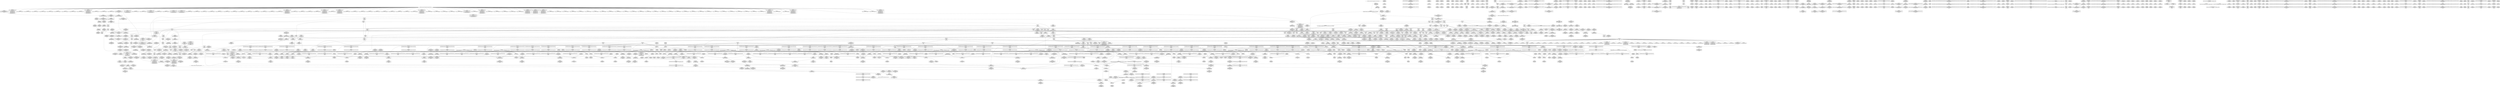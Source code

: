 digraph {
	CE0x45c7ed0 [shape=record,shape=Mrecord,label="{CE0x45c7ed0|selinux_socket_accept:tmp13|security/selinux/hooks.c,4204}"]
	CE0x4683d30 [shape=record,shape=Mrecord,label="{CE0x4683d30|i64*_getelementptr_inbounds_(_11_x_i64_,_11_x_i64_*___llvm_gcov_ctr132,_i64_0,_i64_0)|*Constant*|*SummSource*}"]
	CE0x45da110 [shape=record,shape=Mrecord,label="{CE0x45da110|task_sid:tmp15|security/selinux/hooks.c,208|*SummSource*}"]
	CE0x46afce0 [shape=record,shape=Mrecord,label="{CE0x46afce0|rcu_read_lock:tmp5|include/linux/rcupdate.h,882|*SummSource*}"]
	CE0x466ed30 [shape=record,shape=Mrecord,label="{CE0x466ed30|8:_%struct.sock*,_:_SCME_37,38_}"]
	CE0x4678590 [shape=record,shape=Mrecord,label="{CE0x4678590|i64*_getelementptr_inbounds_(_4_x_i64_,_4_x_i64_*___llvm_gcov_ctr128,_i64_0,_i64_3)|*Constant*|*SummSink*}"]
	CE0x468ef20 [shape=record,shape=Mrecord,label="{CE0x468ef20|rcu_read_lock:if.then}"]
	CE0x465a360 [shape=record,shape=Mrecord,label="{CE0x465a360|_call_void_asm_sideeffect_,_memory_,_dirflag_,_fpsr_,_flags_()_#3,_!dbg_!27714,_!srcloc_!27715|include/linux/rcupdate.h,239}"]
	CE0x46b7150 [shape=record,shape=Mrecord,label="{CE0x46b7150|rcu_read_lock:tmp17|include/linux/rcupdate.h,882|*SummSink*}"]
	CE0x47035f0 [shape=record,shape=Mrecord,label="{CE0x47035f0|__rcu_read_unlock:tmp3|*SummSink*}"]
	CE0x47129d0 [shape=record,shape=Mrecord,label="{CE0x47129d0|rcu_lock_acquire:__here|*SummSink*}"]
	CE0x4667ab0 [shape=record,shape=Mrecord,label="{CE0x4667ab0|avc_has_perm:entry}"]
	CE0x45f7300 [shape=record,shape=Mrecord,label="{CE0x45f7300|28:_i32,_32:_i16,_34:_i8,_:_CMRE_152,160_|*MultipleSource*|security/selinux/hooks.c,4202|security/selinux/hooks.c,4202|security/selinux/hooks.c,4204|security/selinux/hooks.c,4204|security/selinux/hooks.c,4205}"]
	CE0x4685d30 [shape=record,shape=Mrecord,label="{CE0x4685d30|_call_void_mcount()_#3}"]
	CE0x45d09a0 [shape=record,shape=Mrecord,label="{CE0x45d09a0|28:_i32,_32:_i16,_34:_i8,_:_CMRE_68,69_}"]
	CE0x46abb90 [shape=record,shape=Mrecord,label="{CE0x46abb90|rcu_read_unlock:tmp|*SummSink*}"]
	CE0x45df630 [shape=record,shape=Mrecord,label="{CE0x45df630|SOCK_INODE:entry}"]
	CE0x465d0b0 [shape=record,shape=Mrecord,label="{CE0x465d0b0|task_sid:if.then}"]
	CE0x4703530 [shape=record,shape=Mrecord,label="{CE0x4703530|__rcu_read_unlock:tmp3|*SummSource*}"]
	CE0x45c2060 [shape=record,shape=Mrecord,label="{CE0x45c2060|selinux_socket_accept:tmp}"]
	CE0x45da180 [shape=record,shape=Mrecord,label="{CE0x45da180|task_sid:tmp15|security/selinux/hooks.c,208|*SummSink*}"]
	CE0x45e2740 [shape=record,shape=Mrecord,label="{CE0x45e2740|28:_i32,_32:_i16,_34:_i8,_:_CMRE_8,9_}"]
	CE0x45bbc10 [shape=record,shape=Mrecord,label="{CE0x45bbc10|selinux_socket_accept:bb|*SummSink*}"]
	CE0x463d5b0 [shape=record,shape=Mrecord,label="{CE0x463d5b0|COLLAPSED:_GCMRE___llvm_gcov_ctr132_internal_global_11_x_i64_zeroinitializer:_elem_0:default:}"]
	CE0x4667fc0 [shape=record,shape=Mrecord,label="{CE0x4667fc0|avc_has_perm:ssid|Function::avc_has_perm&Arg::ssid::|*SummSource*}"]
	CE0x46644b0 [shape=record,shape=Mrecord,label="{CE0x46644b0|sock_has_perm:u2|security/selinux/hooks.c,3974|*SummSource*}"]
	CE0x45e26d0 [shape=record,shape=Mrecord,label="{CE0x45e26d0|28:_i32,_32:_i16,_34:_i8,_:_CMRE_0,8_|*MultipleSource*|security/selinux/hooks.c,4202|security/selinux/hooks.c,4202|security/selinux/hooks.c,4204|security/selinux/hooks.c,4204|security/selinux/hooks.c,4205}"]
	CE0x4687610 [shape=record,shape=Mrecord,label="{CE0x4687610|i64*_getelementptr_inbounds_(_11_x_i64_,_11_x_i64_*___llvm_gcov_ctr127,_i64_0,_i64_1)|*Constant*|*SummSink*}"]
	CE0x46147c0 [shape=record,shape=Mrecord,label="{CE0x46147c0|sock_has_perm:tmp1|*SummSource*}"]
	CE0x4671820 [shape=record,shape=Mrecord,label="{CE0x4671820|sock_has_perm:call|security/selinux/hooks.c,3967|*SummSource*}"]
	CE0x45d40e0 [shape=record,shape=Mrecord,label="{CE0x45d40e0|rcu_read_lock:do.end}"]
	CE0x45f0aa0 [shape=record,shape=Mrecord,label="{CE0x45f0aa0|i64*_getelementptr_inbounds_(_6_x_i64_,_6_x_i64_*___llvm_gcov_ctr327,_i64_0,_i64_0)|*Constant*}"]
	CE0x46e07f0 [shape=record,shape=Mrecord,label="{CE0x46e07f0|i64*_getelementptr_inbounds_(_11_x_i64_,_11_x_i64_*___llvm_gcov_ctr132,_i64_0,_i64_10)|*Constant*}"]
	CE0x46ffd80 [shape=record,shape=Mrecord,label="{CE0x46ffd80|i8*_undef|*Constant*|*SummSink*}"]
	CE0x461f320 [shape=record,shape=Mrecord,label="{CE0x461f320|sock_has_perm:tmp2|*LoadInst*|security/selinux/hooks.c,3964|*SummSource*}"]
	CE0x46a92b0 [shape=record,shape=Mrecord,label="{CE0x46a92b0|rcu_read_unlock:entry}"]
	CE0x46b7bc0 [shape=record,shape=Mrecord,label="{CE0x46b7bc0|rcu_read_lock:tmp18|include/linux/rcupdate.h,882|*SummSink*}"]
	CE0x4735b10 [shape=record,shape=Mrecord,label="{CE0x4735b10|_call_void_mcount()_#3|*SummSource*}"]
	CE0x472e4a0 [shape=record,shape=Mrecord,label="{CE0x472e4a0|__preempt_count_sub:tmp6|./arch/x86/include/asm/preempt.h,78}"]
	CE0x4633890 [shape=record,shape=Mrecord,label="{CE0x4633890|i64*_getelementptr_inbounds_(_13_x_i64_,_13_x_i64_*___llvm_gcov_ctr126,_i64_0,_i64_0)|*Constant*|*SummSink*}"]
	CE0x46f5010 [shape=record,shape=Mrecord,label="{CE0x46f5010|__rcu_read_unlock:tmp|*SummSource*}"]
	CE0x45c2ab0 [shape=record,shape=Mrecord,label="{CE0x45c2ab0|selinux_socket_accept:if.end|*SummSink*}"]
	CE0x46b9500 [shape=record,shape=Mrecord,label="{CE0x46b9500|i32_883|*Constant*}"]
	CE0x466a0e0 [shape=record,shape=Mrecord,label="{CE0x466a0e0|i64*_getelementptr_inbounds_(_6_x_i64_,_6_x_i64_*___llvm_gcov_ctr327,_i64_0,_i64_5)|*Constant*|*SummSink*}"]
	CE0x45c0d10 [shape=record,shape=Mrecord,label="{CE0x45c0d10|sock_has_perm:perms|Function::sock_has_perm&Arg::perms::|*SummSource*}"]
	CE0x47011b0 [shape=record,shape=Mrecord,label="{CE0x47011b0|_call_void___preempt_count_sub(i32_1)_#10,_!dbg_!27715|include/linux/rcupdate.h,244|*SummSource*}"]
	CE0x4673300 [shape=record,shape=Mrecord,label="{CE0x4673300|task_sid:tmp22|security/selinux/hooks.c,208|*SummSink*}"]
	CE0x4628440 [shape=record,shape=Mrecord,label="{CE0x4628440|__rcu_read_lock:do.end|*SummSink*}"]
	CE0x4628680 [shape=record,shape=Mrecord,label="{CE0x4628680|__rcu_read_lock:tmp5|include/linux/rcupdate.h,239|*SummSink*}"]
	CE0x4682be0 [shape=record,shape=Mrecord,label="{CE0x4682be0|_call_void_asm_sideeffect_,_memory_,_dirflag_,_fpsr_,_flags_()_#3,_!dbg_!27711,_!srcloc_!27714|include/linux/rcupdate.h,244}"]
	CE0x45bb950 [shape=record,shape=Mrecord,label="{CE0x45bb950|28:_i32,_32:_i16,_34:_i8,_:_CMRE_96,97_}"]
	CE0x469a5a0 [shape=record,shape=Mrecord,label="{CE0x469a5a0|task_sid:tmp19|security/selinux/hooks.c,208|*SummSource*}"]
	CE0x4616df0 [shape=record,shape=Mrecord,label="{CE0x4616df0|task_sid:task|Function::task_sid&Arg::task::|*SummSink*}"]
	CE0x4626f20 [shape=record,shape=Mrecord,label="{CE0x4626f20|_call_void___rcu_read_unlock()_#10,_!dbg_!27734|include/linux/rcupdate.h,937|*SummSource*}"]
	CE0x468b980 [shape=record,shape=Mrecord,label="{CE0x468b980|i64_0|*Constant*}"]
	CE0x45c74b0 [shape=record,shape=Mrecord,label="{CE0x45c74b0|28:_i32,_32:_i16,_34:_i8,_:_CMRE_18,19_}"]
	CE0x4715600 [shape=record,shape=Mrecord,label="{CE0x4715600|COLLAPSED:_GCMRE___llvm_gcov_ctr129_internal_global_4_x_i64_zeroinitializer:_elem_0:default:}"]
	CE0x45d8590 [shape=record,shape=Mrecord,label="{CE0x45d8590|get_current:bb}"]
	CE0x4612b20 [shape=record,shape=Mrecord,label="{CE0x4612b20|i64*_getelementptr_inbounds_(_2_x_i64_,_2_x_i64_*___llvm_gcov_ctr98,_i64_0,_i64_0)|*Constant*|*SummSink*}"]
	CE0x45ce730 [shape=record,shape=Mrecord,label="{CE0x45ce730|i64_1|*Constant*|*SummSink*}"]
	CE0x4660120 [shape=record,shape=Mrecord,label="{CE0x4660120|sock_has_perm:tmp12|security/selinux/hooks.c,3970|*SummSource*}"]
	CE0x4613cb0 [shape=record,shape=Mrecord,label="{CE0x4613cb0|selinux_socket_accept:sclass5|security/selinux/hooks.c,4205|*SummSource*}"]
	CE0x45d8ec0 [shape=record,shape=Mrecord,label="{CE0x45d8ec0|selinux_socket_accept:tmp4|security/selinux/hooks.c,4199|*SummSink*}"]
	CE0x468c500 [shape=record,shape=Mrecord,label="{CE0x468c500|i64_0|*Constant*}"]
	CE0x461f6d0 [shape=record,shape=Mrecord,label="{CE0x461f6d0|i64_6|*Constant*}"]
	CE0x45d9500 [shape=record,shape=Mrecord,label="{CE0x45d9500|SOCK_INODE:tmp}"]
	CE0x45dd080 [shape=record,shape=Mrecord,label="{CE0x45dd080|selinux_socket_accept:i_security4|security/selinux/hooks.c,4204}"]
	CE0x46b96f0 [shape=record,shape=Mrecord,label="{CE0x46b96f0|i32_883|*Constant*|*SummSink*}"]
	CE0x4620540 [shape=record,shape=Mrecord,label="{CE0x4620540|task_sid:tmp16|security/selinux/hooks.c,208}"]
	CE0x4714130 [shape=record,shape=Mrecord,label="{CE0x4714130|i64*_getelementptr_inbounds_(_4_x_i64_,_4_x_i64_*___llvm_gcov_ctr130,_i64_0,_i64_0)|*Constant*|*SummSink*}"]
	CE0x466f0c0 [shape=record,shape=Mrecord,label="{CE0x466f0c0|8:_%struct.sock*,_:_SCME_40,41_}"]
	CE0x45c1b50 [shape=record,shape=Mrecord,label="{CE0x45c1b50|i32_5|*Constant*|*SummSource*}"]
	CE0x468b0f0 [shape=record,shape=Mrecord,label="{CE0x468b0f0|cred_sid:tmp3|*SummSource*}"]
	CE0x46e19b0 [shape=record,shape=Mrecord,label="{CE0x46e19b0|rcu_read_unlock:tmp17|include/linux/rcupdate.h,933|*SummSink*}"]
	CE0x466c310 [shape=record,shape=Mrecord,label="{CE0x466c310|i64_ptrtoint_(i8*_blockaddress(_rcu_lock_release,_%__here)_to_i64)|*Constant*}"]
	CE0x4682ed0 [shape=record,shape=Mrecord,label="{CE0x4682ed0|__rcu_read_unlock:tmp5|include/linux/rcupdate.h,244|*SummSink*}"]
	CE0x46a2960 [shape=record,shape=Mrecord,label="{CE0x46a2960|task_sid:tmp21|security/selinux/hooks.c,208|*SummSource*}"]
	CE0x468b160 [shape=record,shape=Mrecord,label="{CE0x468b160|cred_sid:tmp3|*SummSink*}"]
	CE0x46dfd20 [shape=record,shape=Mrecord,label="{CE0x46dfd20|rcu_read_unlock:tmp19|include/linux/rcupdate.h,933|*SummSink*}"]
	CE0x4684be0 [shape=record,shape=Mrecord,label="{CE0x4684be0|rcu_read_unlock:tmp12|include/linux/rcupdate.h,933}"]
	CE0x6343a30 [shape=record,shape=Mrecord,label="{CE0x6343a30|selinux_socket_accept:call1|security/selinux/hooks.c,4198|*SummSink*}"]
	"CONST[source:0(mediator),value:0(static)][purpose:{operation}][SrcIdx:1]"
	CE0x4612a20 [shape=record,shape=Mrecord,label="{CE0x4612a20|selinux_socket_accept:tmp17|security/selinux/hooks.c,4210}"]
	CE0x46221a0 [shape=record,shape=Mrecord,label="{CE0x46221a0|GLOBAL:rcu_read_lock|*Constant*}"]
	CE0x4728d00 [shape=record,shape=Mrecord,label="{CE0x4728d00|__preempt_count_add:bb|*SummSink*}"]
	CE0x4689790 [shape=record,shape=Mrecord,label="{CE0x4689790|__rcu_read_lock:entry|*SummSink*}"]
	CE0x45c2e20 [shape=record,shape=Mrecord,label="{CE0x45c2e20|sock_has_perm:entry|*SummSink*}"]
	CE0x46668b0 [shape=record,shape=Mrecord,label="{CE0x46668b0|sock_has_perm:sclass|security/selinux/hooks.c,3976|*SummSource*}"]
	CE0x46a86f0 [shape=record,shape=Mrecord,label="{CE0x46a86f0|_ret_i32_%tmp6,_!dbg_!27716|security/selinux/hooks.c,197}"]
	CE0x45dab60 [shape=record,shape=Mrecord,label="{CE0x45dab60|i64*_getelementptr_inbounds_(_13_x_i64_,_13_x_i64_*___llvm_gcov_ctr126,_i64_0,_i64_8)|*Constant*|*SummSource*}"]
	CE0x467d3d0 [shape=record,shape=Mrecord,label="{CE0x467d3d0|rcu_read_unlock:if.end}"]
	CE0x4730df0 [shape=record,shape=Mrecord,label="{CE0x4730df0|__preempt_count_add:tmp2}"]
	CE0x462d360 [shape=record,shape=Mrecord,label="{CE0x462d360|__rcu_read_lock:tmp5|include/linux/rcupdate.h,239}"]
	CE0x4678180 [shape=record,shape=Mrecord,label="{CE0x4678180|rcu_read_unlock:tmp2|*SummSink*}"]
	CE0x47370a0 [shape=record,shape=Mrecord,label="{CE0x47370a0|i64*_getelementptr_inbounds_(_4_x_i64_,_4_x_i64_*___llvm_gcov_ctr134,_i64_0,_i64_0)|*Constant*}"]
	CE0x45f7030 [shape=record,shape=Mrecord,label="{CE0x45f7030|28:_i32,_32:_i16,_34:_i8,_:_CMRE_144,152_|*MultipleSource*|security/selinux/hooks.c,4202|security/selinux/hooks.c,4202|security/selinux/hooks.c,4204|security/selinux/hooks.c,4204|security/selinux/hooks.c,4205}"]
	CE0x46869a0 [shape=record,shape=Mrecord,label="{CE0x46869a0|task_sid:tmp4|*LoadInst*|security/selinux/hooks.c,208}"]
	CE0x45fe900 [shape=record,shape=Mrecord,label="{CE0x45fe900|i64_2|*Constant*|*SummSink*}"]
	CE0x4633580 [shape=record,shape=Mrecord,label="{CE0x4633580|i64*_getelementptr_inbounds_(_13_x_i64_,_13_x_i64_*___llvm_gcov_ctr126,_i64_0,_i64_0)|*Constant*}"]
	CE0x4659740 [shape=record,shape=Mrecord,label="{CE0x4659740|_call_void_asm_addl_$1,_%gs:$0_,_*m,ri,*m,_dirflag_,_fpsr_,_flags_(i32*___preempt_count,_i32_%val,_i32*___preempt_count)_#3,_!dbg_!27714,_!srcloc_!27717|./arch/x86/include/asm/preempt.h,72}"]
	CE0x466ead0 [shape=record,shape=Mrecord,label="{CE0x466ead0|8:_%struct.sock*,_:_SCME_35,36_}"]
	CE0x4692ec0 [shape=record,shape=Mrecord,label="{CE0x4692ec0|_call_void_mcount()_#3|*SummSink*}"]
	CE0x467f4d0 [shape=record,shape=Mrecord,label="{CE0x467f4d0|i64*_getelementptr_inbounds_(_4_x_i64_,_4_x_i64_*___llvm_gcov_ctr130,_i64_0,_i64_1)|*Constant*}"]
	CE0x46bae80 [shape=record,shape=Mrecord,label="{CE0x46bae80|rcu_read_lock:tmp20|include/linux/rcupdate.h,882}"]
	CE0x4730300 [shape=record,shape=Mrecord,label="{CE0x4730300|__preempt_count_sub:tmp3|*SummSink*}"]
	CE0x45d75e0 [shape=record,shape=Mrecord,label="{CE0x45d75e0|28:_i32,_32:_i16,_34:_i8,_:_CMRE_192,196_|*MultipleSource*|security/selinux/hooks.c,4202|security/selinux/hooks.c,4202|security/selinux/hooks.c,4204|security/selinux/hooks.c,4204|security/selinux/hooks.c,4205}"]
	CE0x4666fa0 [shape=record,shape=Mrecord,label="{CE0x4666fa0|sock_has_perm:tmp17|security/selinux/hooks.c,3976|*SummSink*}"]
	CE0x46756f0 [shape=record,shape=Mrecord,label="{CE0x46756f0|sock_has_perm:tmp4|security/selinux/hooks.c,3966}"]
	CE0x46dd2c0 [shape=record,shape=Mrecord,label="{CE0x46dd2c0|COLLAPSED:_GCMRE___llvm_gcov_ctr133_internal_global_4_x_i64_zeroinitializer:_elem_0:default:}"]
	CE0x46a9630 [shape=record,shape=Mrecord,label="{CE0x46a9630|rcu_read_unlock:entry|*SummSource*}"]
	CE0x46b70e0 [shape=record,shape=Mrecord,label="{CE0x46b70e0|rcu_read_lock:tmp17|include/linux/rcupdate.h,882|*SummSource*}"]
	CE0x45c0780 [shape=record,shape=Mrecord,label="{CE0x45c0780|i64*_getelementptr_inbounds_(_6_x_i64_,_6_x_i64_*___llvm_gcov_ctr360,_i64_0,_i64_0)|*Constant*}"]
	CE0x4686390 [shape=record,shape=Mrecord,label="{CE0x4686390|task_sid:tmp3}"]
	CE0x4736460 [shape=record,shape=Mrecord,label="{CE0x4736460|GLOBAL:__preempt_count|Global_var:__preempt_count}"]
	CE0x46dd250 [shape=record,shape=Mrecord,label="{CE0x46dd250|rcu_lock_release:tmp}"]
	CE0x4700dd0 [shape=record,shape=Mrecord,label="{CE0x4700dd0|rcu_lock_release:indirectgoto|*SummSource*}"]
	CE0x45ddfe0 [shape=record,shape=Mrecord,label="{CE0x45ddfe0|8:_%struct.sock*,_:_SCME_20,22_|*MultipleSource*|security/selinux/hooks.c,3966|security/selinux/hooks.c, 3966|security/selinux/hooks.c,3966}"]
	CE0x46f5c50 [shape=record,shape=Mrecord,label="{CE0x46f5c50|GLOBAL:__preempt_count_sub|*Constant*|*SummSource*}"]
	CE0x4674bb0 [shape=record,shape=Mrecord,label="{CE0x4674bb0|sock_has_perm:tmp9|security/selinux/hooks.c,3969|*SummSink*}"]
	CE0x45e8ef0 [shape=record,shape=Mrecord,label="{CE0x45e8ef0|i32_4|*Constant*|*SummSource*}"]
	CE0x465a900 [shape=record,shape=Mrecord,label="{CE0x465a900|rcu_read_lock:tmp}"]
	CE0x46907e0 [shape=record,shape=Mrecord,label="{CE0x46907e0|i64_4|*Constant*|*SummSource*}"]
	CE0x46a71d0 [shape=record,shape=Mrecord,label="{CE0x46a71d0|task_sid:tmp27|security/selinux/hooks.c,208|*SummSource*}"]
	CE0x46b6250 [shape=record,shape=Mrecord,label="{CE0x46b6250|rcu_read_lock:tmp16|include/linux/rcupdate.h,882}"]
	CE0x45ffb30 [shape=record,shape=Mrecord,label="{CE0x45ffb30|_ret_i32_%retval.0,_!dbg_!27740|security/selinux/hooks.c,3977|*SummSink*}"]
	CE0x466e9a0 [shape=record,shape=Mrecord,label="{CE0x466e9a0|8:_%struct.sock*,_:_SCME_34,35_}"]
	CE0x4635b80 [shape=record,shape=Mrecord,label="{CE0x4635b80|_call_void_mcount()_#3}"]
	CE0x4619110 [shape=record,shape=Mrecord,label="{CE0x4619110|_call_void___preempt_count_add(i32_1)_#10,_!dbg_!27711|include/linux/rcupdate.h,239|*SummSink*}"]
	CE0x46a1660 [shape=record,shape=Mrecord,label="{CE0x46a1660|i32_208|*Constant*}"]
	CE0x469a610 [shape=record,shape=Mrecord,label="{CE0x469a610|task_sid:tmp19|security/selinux/hooks.c,208|*SummSink*}"]
	CE0x45e5ad0 [shape=record,shape=Mrecord,label="{CE0x45e5ad0|28:_i32,_32:_i16,_34:_i8,_:_CMRE_75,76_}"]
	CE0x4662bc0 [shape=record,shape=Mrecord,label="{CE0x4662bc0|i8_2|*Constant*|*SummSource*}"]
	CE0x45e23a0 [shape=record,shape=Mrecord,label="{CE0x45e23a0|GLOBAL:SOCK_INODE|*Constant*}"]
	CE0x467e860 [shape=record,shape=Mrecord,label="{CE0x467e860|GLOBAL:lock_acquire|*Constant*}"]
	CE0x45d1fe0 [shape=record,shape=Mrecord,label="{CE0x45d1fe0|i64*_getelementptr_inbounds_(_6_x_i64_,_6_x_i64_*___llvm_gcov_ctr360,_i64_0,_i64_4)|*Constant*|*SummSource*}"]
	CE0x45c17e0 [shape=record,shape=Mrecord,label="{CE0x45c17e0|selinux_socket_accept:return}"]
	CE0x4737dc0 [shape=record,shape=Mrecord,label="{CE0x4737dc0|__preempt_count_add:tmp3}"]
	CE0x46afd50 [shape=record,shape=Mrecord,label="{CE0x46afd50|rcu_read_lock:tmp5|include/linux/rcupdate.h,882|*SummSink*}"]
	CE0x4628520 [shape=record,shape=Mrecord,label="{CE0x4628520|__rcu_read_lock:bb}"]
	CE0x45e2330 [shape=record,shape=Mrecord,label="{CE0x45e2330|selinux_socket_accept:call2|security/selinux/hooks.c,4202}"]
	CE0x461e530 [shape=record,shape=Mrecord,label="{CE0x461e530|sock_has_perm:net|security/selinux/hooks.c, 3966|*SummSink*}"]
	CE0x45f0790 [shape=record,shape=Mrecord,label="{CE0x45f0790|sock_has_perm:if.end|*SummSink*}"]
	CE0x45db9d0 [shape=record,shape=Mrecord,label="{CE0x45db9d0|28:_i32,_32:_i16,_34:_i8,_:_CMRE_103,104_}"]
	CE0x4668ff0 [shape=record,shape=Mrecord,label="{CE0x4668ff0|avc_has_perm:auditdata|Function::avc_has_perm&Arg::auditdata::}"]
	CE0x45dcd40 [shape=record,shape=Mrecord,label="{CE0x45dcd40|__rcu_read_lock:tmp1|*SummSink*}"]
	CE0x46dee70 [shape=record,shape=Mrecord,label="{CE0x46dee70|i64*_getelementptr_inbounds_(_11_x_i64_,_11_x_i64_*___llvm_gcov_ctr132,_i64_0,_i64_8)|*Constant*}"]
	CE0x469aae0 [shape=record,shape=Mrecord,label="{CE0x469aae0|i8*_getelementptr_inbounds_(_25_x_i8_,_25_x_i8_*_.str3,_i32_0,_i32_0)|*Constant*}"]
	CE0x4716590 [shape=record,shape=Mrecord,label="{CE0x4716590|_ret_void,_!dbg_!27720|./arch/x86/include/asm/preempt.h,78|*SummSink*}"]
	CE0x46b4a10 [shape=record,shape=Mrecord,label="{CE0x46b4a10|i64_7|*Constant*}"]
	CE0x46fb0f0 [shape=record,shape=Mrecord,label="{CE0x46fb0f0|rcu_lock_release:bb|*SummSource*}"]
	CE0x4712d40 [shape=record,shape=Mrecord,label="{CE0x4712d40|__rcu_read_lock:do.body|*SummSource*}"]
	CE0x461f110 [shape=record,shape=Mrecord,label="{CE0x461f110|sock_has_perm:tmp2|*LoadInst*|security/selinux/hooks.c,3964}"]
	CE0x45e5890 [shape=record,shape=Mrecord,label="{CE0x45e5890|28:_i32,_32:_i16,_34:_i8,_:_CMRE_72,73_}"]
	CE0x45cd6a0 [shape=record,shape=Mrecord,label="{CE0x45cd6a0|selinux_socket_accept:tmp6|security/selinux/hooks.c,4199}"]
	CE0x4629c40 [shape=record,shape=Mrecord,label="{CE0x4629c40|rcu_lock_acquire:tmp4|include/linux/rcupdate.h,418|*SummSink*}"]
	CE0x45e1a10 [shape=record,shape=Mrecord,label="{CE0x45e1a10|28:_i32,_32:_i16,_34:_i8,_:_CMRE_88,89_}"]
	CE0x4666a20 [shape=record,shape=Mrecord,label="{CE0x4666a20|sock_has_perm:tmp17|security/selinux/hooks.c,3976}"]
	CE0x467dbf0 [shape=record,shape=Mrecord,label="{CE0x467dbf0|rcu_read_unlock:tmp5|include/linux/rcupdate.h,933|*SummSink*}"]
	CE0x46e37b0 [shape=record,shape=Mrecord,label="{CE0x46e37b0|i8*_getelementptr_inbounds_(_44_x_i8_,_44_x_i8_*_.str47,_i32_0,_i32_0)|*Constant*|*SummSink*}"]
	CE0x466c480 [shape=record,shape=Mrecord,label="{CE0x466c480|i64_ptrtoint_(i8*_blockaddress(_rcu_lock_release,_%__here)_to_i64)|*Constant*|*SummSource*}"]
	CE0x46a6e40 [shape=record,shape=Mrecord,label="{CE0x46a6e40|task_sid:tmp26|security/selinux/hooks.c,208|*SummSource*}"]
	CE0x46fc3a0 [shape=record,shape=Mrecord,label="{CE0x46fc3a0|__rcu_read_lock:tmp3}"]
	CE0x45e3a10 [shape=record,shape=Mrecord,label="{CE0x45e3a10|sock_has_perm:if.then|*SummSource*}"]
	CE0x46a8620 [shape=record,shape=Mrecord,label="{CE0x46a8620|cred_sid:cred|Function::cred_sid&Arg::cred::|*SummSink*}"]
	CE0x45d38d0 [shape=record,shape=Mrecord,label="{CE0x45d38d0|i32_59|*Constant*}"]
	CE0x4627740 [shape=record,shape=Mrecord,label="{CE0x4627740|__rcu_read_unlock:entry|*SummSource*}"]
	CE0x4700840 [shape=record,shape=Mrecord,label="{CE0x4700840|rcu_lock_release:tmp2}"]
	CE0x467fc50 [shape=record,shape=Mrecord,label="{CE0x467fc50|__rcu_read_unlock:tmp2}"]
	CE0x45d4dd0 [shape=record,shape=Mrecord,label="{CE0x45d4dd0|selinux_socket_accept:tmp7|security/selinux/hooks.c,4200|*SummSource*}"]
	CE0x46bcac0 [shape=record,shape=Mrecord,label="{CE0x46bcac0|i64*_getelementptr_inbounds_(_2_x_i64_,_2_x_i64_*___llvm_gcov_ctr131,_i64_0,_i64_0)|*Constant*}"]
	CE0x467e6e0 [shape=record,shape=Mrecord,label="{CE0x467e6e0|i64*_getelementptr_inbounds_(_4_x_i64_,_4_x_i64_*___llvm_gcov_ctr129,_i64_0,_i64_1)|*Constant*}"]
	CE0x465a150 [shape=record,shape=Mrecord,label="{CE0x465a150|__preempt_count_add:val|Function::__preempt_count_add&Arg::val::|*SummSource*}"]
	CE0x4714f80 [shape=record,shape=Mrecord,label="{CE0x4714f80|__preempt_count_sub:tmp2}"]
	CE0x46f9930 [shape=record,shape=Mrecord,label="{CE0x46f9930|i64*_getelementptr_inbounds_(_4_x_i64_,_4_x_i64_*___llvm_gcov_ctr129,_i64_0,_i64_1)|*Constant*|*SummSource*}"]
	CE0x4664960 [shape=record,shape=Mrecord,label="{CE0x4664960|sock_has_perm:net3|security/selinux/hooks.c,3974|*SummSource*}"]
	CE0x462ac60 [shape=record,shape=Mrecord,label="{CE0x462ac60|__preempt_count_sub:do.body|*SummSink*}"]
	CE0x4689bc0 [shape=record,shape=Mrecord,label="{CE0x4689bc0|i64_1|*Constant*}"]
	CE0x46bc950 [shape=record,shape=Mrecord,label="{CE0x46bc950|cred_sid:bb|*SummSink*}"]
	CE0x45c3710 [shape=record,shape=Mrecord,label="{CE0x45c3710|selinux_socket_accept:if.end}"]
	CE0x4703060 [shape=record,shape=Mrecord,label="{CE0x4703060|i64*_getelementptr_inbounds_(_4_x_i64_,_4_x_i64_*___llvm_gcov_ctr134,_i64_0,_i64_2)|*Constant*|*SummSource*}"]
	CE0x45cf360 [shape=record,shape=Mrecord,label="{CE0x45cf360|i64*_getelementptr_inbounds_(_2_x_i64_,_2_x_i64_*___llvm_gcov_ctr98,_i64_0,_i64_1)|*Constant*}"]
	CE0x4728b50 [shape=record,shape=Mrecord,label="{CE0x4728b50|__preempt_count_sub:sub|./arch/x86/include/asm/preempt.h,77|*SummSource*}"]
	CE0x467d950 [shape=record,shape=Mrecord,label="{CE0x467d950|GLOBAL:__preempt_count_add|*Constant*|*SummSink*}"]
	CE0x4702bb0 [shape=record,shape=Mrecord,label="{CE0x4702bb0|i64*_getelementptr_inbounds_(_4_x_i64_,_4_x_i64_*___llvm_gcov_ctr133,_i64_0,_i64_0)|*Constant*|*SummSink*}"]
	CE0x461e100 [shape=record,shape=Mrecord,label="{CE0x461e100|SOCK_INODE:tmp4|include/net/sock.h,1412}"]
	CE0x46bb120 [shape=record,shape=Mrecord,label="{CE0x46bb120|rcu_read_lock:tmp20|include/linux/rcupdate.h,882|*SummSink*}"]
	CE0x4600db0 [shape=record,shape=Mrecord,label="{CE0x4600db0|_ret_i32_%retval.0,_!dbg_!27740|security/selinux/hooks.c,3977}"]
	CE0x4686680 [shape=record,shape=Mrecord,label="{CE0x4686680|rcu_read_unlock:if.then|*SummSource*}"]
	CE0x4714de0 [shape=record,shape=Mrecord,label="{CE0x4714de0|i64*_getelementptr_inbounds_(_4_x_i64_,_4_x_i64_*___llvm_gcov_ctr135,_i64_0,_i64_1)|*Constant*|*SummSink*}"]
	CE0x45ef660 [shape=record,shape=Mrecord,label="{CE0x45ef660|cred_sid:tmp4|*LoadInst*|security/selinux/hooks.c,196|*SummSink*}"]
	CE0x45c9240 [shape=record,shape=Mrecord,label="{CE0x45c9240|get_current:entry|*SummSink*}"]
	CE0x4695c70 [shape=record,shape=Mrecord,label="{CE0x4695c70|task_sid:land.lhs.true2|*SummSink*}"]
	CE0x45cc110 [shape=record,shape=Mrecord,label="{CE0x45cc110|get_current:entry|*SummSource*}"]
	CE0x45e5110 [shape=record,shape=Mrecord,label="{CE0x45e5110|28:_i32,_32:_i16,_34:_i8,_:_CMRE_52,53_}"]
	CE0x6343930 [shape=record,shape=Mrecord,label="{CE0x6343930|selinux_socket_accept:tmp2|*LoadInst*|security/selinux/hooks.c,4198|*SummSink*}"]
	CE0x45c6310 [shape=record,shape=Mrecord,label="{CE0x45c6310|selinux_socket_accept:tmp1}"]
	CE0x46f79a0 [shape=record,shape=Mrecord,label="{CE0x46f79a0|rcu_lock_acquire:__here}"]
	CE0x45cdd90 [shape=record,shape=Mrecord,label="{CE0x45cdd90|28:_i32,_32:_i16,_34:_i8,_:_CMRE_32,34_|*MultipleSource*|security/selinux/hooks.c,4202|security/selinux/hooks.c,4202|security/selinux/hooks.c,4204|security/selinux/hooks.c,4204|security/selinux/hooks.c,4205}"]
	CE0x46b9f00 [shape=record,shape=Mrecord,label="{CE0x46b9f00|i8*_getelementptr_inbounds_(_42_x_i8_,_42_x_i8_*_.str46,_i32_0,_i32_0)|*Constant*|*SummSink*}"]
	CE0x466e870 [shape=record,shape=Mrecord,label="{CE0x466e870|8:_%struct.sock*,_:_SCME_33,34_}"]
	CE0x46292a0 [shape=record,shape=Mrecord,label="{CE0x46292a0|__rcu_read_unlock:tmp1}"]
	CE0x45d0d80 [shape=record,shape=Mrecord,label="{CE0x45d0d80|i32_4|*Constant*}"]
	CE0x45ce200 [shape=record,shape=Mrecord,label="{CE0x45ce200|i64*_getelementptr_inbounds_(_2_x_i64_,_2_x_i64_*___llvm_gcov_ctr98,_i64_0,_i64_1)|*Constant*|*SummSink*}"]
	CE0x45d4250 [shape=record,shape=Mrecord,label="{CE0x45d4250|i32_8192|*Constant*}"]
	CE0x4627fd0 [shape=record,shape=Mrecord,label="{CE0x4627fd0|GLOBAL:rcu_lock_release|*Constant*}"]
	CE0x46951a0 [shape=record,shape=Mrecord,label="{CE0x46951a0|rcu_lock_acquire:map|Function::rcu_lock_acquire&Arg::map::|*SummSink*}"]
	CE0x45c35b0 [shape=record,shape=Mrecord,label="{CE0x45c35b0|i32_5|*Constant*|*SummSink*}"]
	CE0x45edba0 [shape=record,shape=Mrecord,label="{CE0x45edba0|i64*_getelementptr_inbounds_(_4_x_i64_,_4_x_i64_*___llvm_gcov_ctr130,_i64_0,_i64_3)|*Constant*}"]
	CE0x47355d0 [shape=record,shape=Mrecord,label="{CE0x47355d0|__preempt_count_sub:tmp}"]
	CE0x46277b0 [shape=record,shape=Mrecord,label="{CE0x46277b0|__rcu_read_unlock:entry|*SummSink*}"]
	CE0x46f5be0 [shape=record,shape=Mrecord,label="{CE0x46f5be0|GLOBAL:__preempt_count_sub|*Constant*|*SummSink*}"]
	CE0x46e0c40 [shape=record,shape=Mrecord,label="{CE0x46e0c40|i64*_getelementptr_inbounds_(_11_x_i64_,_11_x_i64_*___llvm_gcov_ctr132,_i64_0,_i64_10)|*Constant*|*SummSource*}"]
	CE0x462a340 [shape=record,shape=Mrecord,label="{CE0x462a340|__rcu_read_lock:tmp|*SummSource*}"]
	CE0x46a8e50 [shape=record,shape=Mrecord,label="{CE0x46a8e50|_call_void_rcu_read_unlock()_#10,_!dbg_!27748|security/selinux/hooks.c,209}"]
	CE0x473d990 [shape=record,shape=Mrecord,label="{CE0x473d990|i64*_getelementptr_inbounds_(_4_x_i64_,_4_x_i64_*___llvm_gcov_ctr129,_i64_0,_i64_0)|*Constant*|*SummSource*}"]
	CE0x4624c70 [shape=record,shape=Mrecord,label="{CE0x4624c70|8:_%struct.sock*,_:_SCME_18,20_|*MultipleSource*|security/selinux/hooks.c,3966|security/selinux/hooks.c, 3966|security/selinux/hooks.c,3966}"]
	CE0x6343aa0 [shape=record,shape=Mrecord,label="{CE0x6343aa0|selinux_socket_accept:call1|security/selinux/hooks.c,4198|*SummSource*}"]
	CE0x4626b10 [shape=record,shape=Mrecord,label="{CE0x4626b10|_ret_void,_!dbg_!27717|include/linux/rcupdate.h,424}"]
	CE0x4616700 [shape=record,shape=Mrecord,label="{CE0x4616700|GLOBAL:task_sid|*Constant*|*SummSource*}"]
	CE0x46bbd90 [shape=record,shape=Mrecord,label="{CE0x46bbd90|rcu_read_lock:tmp22|include/linux/rcupdate.h,884}"]
	CE0x45f7ca0 [shape=record,shape=Mrecord,label="{CE0x45f7ca0|selinux_socket_accept:i_security|security/selinux/hooks.c,4202}"]
	CE0x4629970 [shape=record,shape=Mrecord,label="{CE0x4629970|i64*_getelementptr_inbounds_(_4_x_i64_,_4_x_i64_*___llvm_gcov_ctr128,_i64_0,_i64_1)|*Constant*|*SummSource*}"]
	CE0x466aed0 [shape=record,shape=Mrecord,label="{CE0x466aed0|sock_has_perm:tmp20|security/selinux/hooks.c,3977|*SummSource*}"]
	CE0x4697ca0 [shape=record,shape=Mrecord,label="{CE0x4697ca0|__rcu_read_unlock:bb|*SummSink*}"]
	CE0x468b5e0 [shape=record,shape=Mrecord,label="{CE0x468b5e0|i64_3|*Constant*}"]
	CE0x46904c0 [shape=record,shape=Mrecord,label="{CE0x46904c0|COLLAPSED:_GCMRE___llvm_gcov_ctr127_internal_global_11_x_i64_zeroinitializer:_elem_0:default:}"]
	CE0x46bbb30 [shape=record,shape=Mrecord,label="{CE0x46bbb30|i64*_getelementptr_inbounds_(_11_x_i64_,_11_x_i64_*___llvm_gcov_ctr127,_i64_0,_i64_10)|*Constant*|*SummSink*}"]
	CE0x45d4c60 [shape=record,shape=Mrecord,label="{CE0x45d4c60|selinux_socket_accept:tmp7|security/selinux/hooks.c,4200|*SummSink*}"]
	CE0x4676050 [shape=record,shape=Mrecord,label="{CE0x4676050|__rcu_read_lock:tmp|*SummSink*}"]
	CE0x4617a30 [shape=record,shape=Mrecord,label="{CE0x4617a30|sock_has_perm:cmp|security/selinux/hooks.c,3969}"]
	CE0x4683be0 [shape=record,shape=Mrecord,label="{CE0x4683be0|rcu_lock_acquire:tmp2|*SummSink*}"]
	CE0x45d0460 [shape=record,shape=Mrecord,label="{CE0x45d0460|28:_i32,_32:_i16,_34:_i8,_:_CMRE_61,62_}"]
	CE0x45e6740 [shape=record,shape=Mrecord,label="{CE0x45e6740|28:_i32,_32:_i16,_34:_i8,_:_CMRE_106,107_}"]
	CE0x4624760 [shape=record,shape=Mrecord,label="{CE0x4624760|COLLAPSED:_GCMRE_current_task_external_global_%struct.task_struct*:_elem_0:default:}"]
	CE0x46275e0 [shape=record,shape=Mrecord,label="{CE0x46275e0|__rcu_read_unlock:entry}"]
	CE0x45ea810 [shape=record,shape=Mrecord,label="{CE0x45ea810|0:_i32,_4:_i32,_8:_i32,_12:_i32,_:_CMRE_4,8_|*MultipleSource*|security/selinux/hooks.c,196|*LoadInst*|security/selinux/hooks.c,196|security/selinux/hooks.c,197}"]
	CE0x4701ee0 [shape=record,shape=Mrecord,label="{CE0x4701ee0|__preempt_count_add:tmp4|./arch/x86/include/asm/preempt.h,72|*SummSource*}"]
	CE0x46ae420 [shape=record,shape=Mrecord,label="{CE0x46ae420|_call_void_mcount()_#3|*SummSource*}"]
	CE0x46b5ce0 [shape=record,shape=Mrecord,label="{CE0x46b5ce0|rcu_read_lock:tmp15|include/linux/rcupdate.h,882}"]
	CE0x46145a0 [shape=record,shape=Mrecord,label="{CE0x46145a0|get_current:tmp1}"]
	CE0x4656300 [shape=record,shape=Mrecord,label="{CE0x4656300|__preempt_count_sub:tmp1|*SummSource*}"]
	CE0x46a1310 [shape=record,shape=Mrecord,label="{CE0x46a1310|i8*_getelementptr_inbounds_(_25_x_i8_,_25_x_i8_*_.str3,_i32_0,_i32_0)|*Constant*|*SummSink*}"]
	CE0x45d0520 [shape=record,shape=Mrecord,label="{CE0x45d0520|28:_i32,_32:_i16,_34:_i8,_:_CMRE_62,63_}"]
	CE0x46affd0 [shape=record,shape=Mrecord,label="{CE0x46affd0|rcu_read_lock:tmp6|include/linux/rcupdate.h,882|*SummSource*}"]
	CE0x461fea0 [shape=record,shape=Mrecord,label="{CE0x461fea0|i64_7|*Constant*|*SummSink*}"]
	CE0x46859c0 [shape=record,shape=Mrecord,label="{CE0x46859c0|i32_77|*Constant*|*SummSource*}"]
	CE0x46ae490 [shape=record,shape=Mrecord,label="{CE0x46ae490|_call_void_mcount()_#3|*SummSink*}"]
	CE0x46751c0 [shape=record,shape=Mrecord,label="{CE0x46751c0|i64*_getelementptr_inbounds_(_6_x_i64_,_6_x_i64_*___llvm_gcov_ctr327,_i64_0,_i64_3)|*Constant*}"]
	CE0x467f9d0 [shape=record,shape=Mrecord,label="{CE0x467f9d0|rcu_read_unlock:tmp8|include/linux/rcupdate.h,933|*SummSource*}"]
	CE0x46588e0 [shape=record,shape=Mrecord,label="{CE0x46588e0|i64_1|*Constant*}"]
	CE0x4687ce0 [shape=record,shape=Mrecord,label="{CE0x4687ce0|i64*_getelementptr_inbounds_(_11_x_i64_,_11_x_i64_*___llvm_gcov_ctr127,_i64_0,_i64_1)|*Constant*}"]
	CE0x4626d70 [shape=record,shape=Mrecord,label="{CE0x4626d70|_ret_void,_!dbg_!27717|include/linux/rcupdate.h,424|*SummSink*}"]
	CE0x467fd30 [shape=record,shape=Mrecord,label="{CE0x467fd30|__rcu_read_unlock:tmp2|*SummSink*}"]
	CE0x468afa0 [shape=record,shape=Mrecord,label="{CE0x468afa0|cred_sid:tmp3}"]
	CE0x45c5160 [shape=record,shape=Mrecord,label="{CE0x45c5160|SOCK_INODE:add.ptr|include/net/sock.h,1412|*SummSink*}"]
	CE0x4689b50 [shape=record,shape=Mrecord,label="{CE0x4689b50|task_sid:tmp|*SummSink*}"]
	CE0x46a9cd0 [shape=record,shape=Mrecord,label="{CE0x46a9cd0|_ret_void,_!dbg_!27735|include/linux/rcupdate.h,938|*SummSink*}"]
	CE0x46650a0 [shape=record,shape=Mrecord,label="{CE0x46650a0|sock_has_perm:sk4|security/selinux/hooks.c,3974}"]
	CE0x45bdfa0 [shape=record,shape=Mrecord,label="{CE0x45bdfa0|i64*_getelementptr_inbounds_(_6_x_i64_,_6_x_i64_*___llvm_gcov_ctr360,_i64_0,_i64_0)|*Constant*|*SummSource*}"]
	CE0x45ccdc0 [shape=record,shape=Mrecord,label="{CE0x45ccdc0|28:_i32,_32:_i16,_34:_i8,_:_CMRE_110,111_}"]
	CE0x469b520 [shape=record,shape=Mrecord,label="{CE0x469b520|rcu_lock_acquire:bb|*SummSink*}"]
	CE0x46e3c00 [shape=record,shape=Mrecord,label="{CE0x46e3c00|i64*_getelementptr_inbounds_(_11_x_i64_,_11_x_i64_*___llvm_gcov_ctr132,_i64_0,_i64_9)|*Constant*|*SummSource*}"]
	CE0x46f73d0 [shape=record,shape=Mrecord,label="{CE0x46f73d0|__rcu_read_lock:tmp1|*SummSource*}"]
	CE0x45f04d0 [shape=record,shape=Mrecord,label="{CE0x45f04d0|rcu_read_lock:tmp2}"]
	CE0x45d8fa0 [shape=record,shape=Mrecord,label="{CE0x45d8fa0|selinux_socket_accept:tmp5|security/selinux/hooks.c,4199}"]
	CE0x45fb1e0 [shape=record,shape=Mrecord,label="{CE0x45fb1e0|GLOBAL:__llvm_gcov_ctr360|Global_var:__llvm_gcov_ctr360|*SummSink*}"]
	CE0x46ac0f0 [shape=record,shape=Mrecord,label="{CE0x46ac0f0|rcu_read_lock:do.body|*SummSource*}"]
	CE0x4657c70 [shape=record,shape=Mrecord,label="{CE0x4657c70|__preempt_count_sub:bb}"]
	CE0x466b000 [shape=record,shape=Mrecord,label="{CE0x466b000|sock_has_perm:tmp20|security/selinux/hooks.c,3977|*SummSink*}"]
	CE0x46ac730 [shape=record,shape=Mrecord,label="{CE0x46ac730|cred_sid:tmp6|security/selinux/hooks.c,197|*SummSource*}"]
	CE0x46a20a0 [shape=record,shape=Mrecord,label="{CE0x46a20a0|i8*_getelementptr_inbounds_(_41_x_i8_,_41_x_i8_*_.str44,_i32_0,_i32_0)|*Constant*|*SummSink*}"]
	CE0x46bb6c0 [shape=record,shape=Mrecord,label="{CE0x46bb6c0|i64*_getelementptr_inbounds_(_11_x_i64_,_11_x_i64_*___llvm_gcov_ctr127,_i64_0,_i64_10)|*Constant*}"]
	CE0x45f09e0 [shape=record,shape=Mrecord,label="{CE0x45f09e0|sock_has_perm:cleanup|*SummSink*}"]
	CE0x45e3410 [shape=record,shape=Mrecord,label="{CE0x45e3410|selinux_socket_accept:tmp6|security/selinux/hooks.c,4199|*SummSource*}"]
	CE0x4676380 [shape=record,shape=Mrecord,label="{CE0x4676380|i64*_getelementptr_inbounds_(_4_x_i64_,_4_x_i64_*___llvm_gcov_ctr128,_i64_0,_i64_0)|*Constant*|*SummSource*}"]
	CE0x46f4870 [shape=record,shape=Mrecord,label="{CE0x46f4870|__rcu_read_unlock:tmp4|include/linux/rcupdate.h,244|*SummSource*}"]
	CE0x4687160 [shape=record,shape=Mrecord,label="{CE0x4687160|i64*_getelementptr_inbounds_(_13_x_i64_,_13_x_i64_*___llvm_gcov_ctr126,_i64_0,_i64_1)|*Constant*|*SummSource*}"]
	CE0x4675e50 [shape=record,shape=Mrecord,label="{CE0x4675e50|rcu_read_unlock:tmp13|include/linux/rcupdate.h,933|*SummSource*}"]
	CE0x4620a90 [shape=record,shape=Mrecord,label="{CE0x4620a90|i8_0|*Constant*|*SummSource*}"]
	CE0x46a33d0 [shape=record,shape=Mrecord,label="{CE0x46a33d0|i64*_getelementptr_inbounds_(_13_x_i64_,_13_x_i64_*___llvm_gcov_ctr126,_i64_0,_i64_11)|*Constant*|*SummSink*}"]
	CE0x46e3690 [shape=record,shape=Mrecord,label="{CE0x46e3690|i8*_getelementptr_inbounds_(_44_x_i8_,_44_x_i8_*_.str47,_i32_0,_i32_0)|*Constant*}"]
	CE0x4659470 [shape=record,shape=Mrecord,label="{CE0x4659470|i32_0|*Constant*}"]
	CE0x45f6bd0 [shape=record,shape=Mrecord,label="{CE0x45f6bd0|28:_i32,_32:_i16,_34:_i8,_:_CMRE_120,128_|*MultipleSource*|security/selinux/hooks.c,4202|security/selinux/hooks.c,4202|security/selinux/hooks.c,4204|security/selinux/hooks.c,4204|security/selinux/hooks.c,4205}"]
	CE0x46a85b0 [shape=record,shape=Mrecord,label="{CE0x46a85b0|cred_sid:cred|Function::cred_sid&Arg::cred::|*SummSource*}"]
	CE0x465b670 [shape=record,shape=Mrecord,label="{CE0x465b670|_call_void_rcu_read_lock()_#10,_!dbg_!27712|security/selinux/hooks.c,207|*SummSource*}"]
	CE0x468de10 [shape=record,shape=Mrecord,label="{CE0x468de10|_ret_void,_!dbg_!27717|include/linux/rcupdate.h,419|*SummSink*}"]
	CE0x45d2b40 [shape=record,shape=Mrecord,label="{CE0x45d2b40|task_sid:bb|*SummSink*}"]
	CE0x46fb350 [shape=record,shape=Mrecord,label="{CE0x46fb350|COLLAPSED:_GCMRE___llvm_gcov_ctr130_internal_global_4_x_i64_zeroinitializer:_elem_0:default:}"]
	CE0x468bd90 [shape=record,shape=Mrecord,label="{CE0x468bd90|task_sid:tmp9|security/selinux/hooks.c,208|*SummSource*}"]
	CE0x4628db0 [shape=record,shape=Mrecord,label="{CE0x4628db0|__rcu_read_unlock:tmp6|include/linux/rcupdate.h,245|*SummSink*}"]
	CE0x46b44a0 [shape=record,shape=Mrecord,label="{CE0x46b44a0|rcu_read_lock:call3|include/linux/rcupdate.h,882|*SummSink*}"]
	CE0x45ddbe0 [shape=record,shape=Mrecord,label="{CE0x45ddbe0|i32_8192|*Constant*|*SummSource*}"]
	CE0x46e2520 [shape=record,shape=Mrecord,label="{CE0x46e2520|_call_void_lockdep_rcu_suspicious(i8*_getelementptr_inbounds_(_25_x_i8_,_25_x_i8_*_.str45,_i32_0,_i32_0),_i32_934,_i8*_getelementptr_inbounds_(_44_x_i8_,_44_x_i8_*_.str47,_i32_0,_i32_0))_#10,_!dbg_!27726|include/linux/rcupdate.h,933|*SummSink*}"]
	CE0x45f1090 [shape=record,shape=Mrecord,label="{CE0x45f1090|get_current:tmp4|./arch/x86/include/asm/current.h,14|*SummSource*}"]
	CE0x46a9e80 [shape=record,shape=Mrecord,label="{CE0x46a9e80|rcu_read_lock:bb}"]
	CE0x4682350 [shape=record,shape=Mrecord,label="{CE0x4682350|_call_void_asm_addl_$1,_%gs:$0_,_*m,ri,*m,_dirflag_,_fpsr_,_flags_(i32*___preempt_count,_i32_%sub,_i32*___preempt_count)_#3,_!dbg_!27717,_!srcloc_!27718|./arch/x86/include/asm/preempt.h,77}"]
	CE0x468b260 [shape=record,shape=Mrecord,label="{CE0x468b260|_call_void_mcount()_#3}"]
	CE0x46161b0 [shape=record,shape=Mrecord,label="{CE0x46161b0|selinux_socket_accept:initialized|security/selinux/hooks.c,4207|*SummSource*}"]
	CE0x4664380 [shape=record,shape=Mrecord,label="{CE0x4664380|sock_has_perm:u2|security/selinux/hooks.c,3974}"]
	CE0x45bb000 [shape=record,shape=Mrecord,label="{CE0x45bb000|_call_void_mcount()_#3}"]
	CE0x45c5430 [shape=record,shape=Mrecord,label="{CE0x45c5430|SOCK_INODE:tmp5|include/net/sock.h,1412}"]
	CE0x46ad8b0 [shape=record,shape=Mrecord,label="{CE0x46ad8b0|rcu_read_unlock:call|include/linux/rcupdate.h,933|*SummSink*}"]
	CE0x45e64c0 [shape=record,shape=Mrecord,label="{CE0x45e64c0|28:_i32,_32:_i16,_34:_i8,_:_CMRE_104,105_}"]
	CE0x468ab00 [shape=record,shape=Mrecord,label="{CE0x468ab00|i64_1|*Constant*}"]
	CE0x466cdc0 [shape=record,shape=Mrecord,label="{CE0x466cdc0|i64*_getelementptr_inbounds_(_4_x_i64_,_4_x_i64_*___llvm_gcov_ctr133,_i64_0,_i64_3)|*Constant*|*SummSource*}"]
	"CONST[source:1(input),value:2(dynamic)][purpose:{object}][SrcIdx:0]"
	CE0x466c140 [shape=record,shape=Mrecord,label="{CE0x466c140|GLOBAL:lock_release|*Constant*|*SummSink*}"]
	CE0x46293b0 [shape=record,shape=Mrecord,label="{CE0x46293b0|__rcu_read_lock:tmp}"]
	CE0x462ade0 [shape=record,shape=Mrecord,label="{CE0x462ade0|i64*_getelementptr_inbounds_(_4_x_i64_,_4_x_i64_*___llvm_gcov_ctr135,_i64_0,_i64_0)|*Constant*}"]
	CE0x467a520 [shape=record,shape=Mrecord,label="{CE0x467a520|_call_void_mcount()_#3|*SummSink*}"]
	CE0x45cf150 [shape=record,shape=Mrecord,label="{CE0x45cf150|get_current:tmp1|*SummSink*}"]
	CE0x45c27f0 [shape=record,shape=Mrecord,label="{CE0x45c27f0|selinux_socket_accept:tmp3|security/selinux/hooks.c,4199|*SummSource*}"]
	CE0x4700240 [shape=record,shape=Mrecord,label="{CE0x4700240|rcu_lock_release:indirectgoto}"]
	CE0x4684f80 [shape=record,shape=Mrecord,label="{CE0x4684f80|i32_1|*Constant*}"]
	CE0x46b4010 [shape=record,shape=Mrecord,label="{CE0x46b4010|rcu_read_lock:call3|include/linux/rcupdate.h,882}"]
	CE0x46fed60 [shape=record,shape=Mrecord,label="{CE0x46fed60|__preempt_count_add:tmp7|./arch/x86/include/asm/preempt.h,73|*SummSink*}"]
	CE0x461ffa0 [shape=record,shape=Mrecord,label="{CE0x461ffa0|task_sid:tmp14|security/selinux/hooks.c,208}"]
	CE0x468a120 [shape=record,shape=Mrecord,label="{CE0x468a120|_call_void_mcount()_#3|*SummSink*}"]
	CE0x45c8470 [shape=record,shape=Mrecord,label="{CE0x45c8470|selinux_socket_accept:tmp10|security/selinux/hooks.c,4202|*SummSink*}"]
	CE0x46299e0 [shape=record,shape=Mrecord,label="{CE0x46299e0|i64*_getelementptr_inbounds_(_4_x_i64_,_4_x_i64_*___llvm_gcov_ctr128,_i64_0,_i64_1)|*Constant*|*SummSink*}"]
	CE0x46a0110 [shape=record,shape=Mrecord,label="{CE0x46a0110|i64*_getelementptr_inbounds_(_4_x_i64_,_4_x_i64_*___llvm_gcov_ctr130,_i64_0,_i64_3)|*Constant*|*SummSource*}"]
	CE0x4666e70 [shape=record,shape=Mrecord,label="{CE0x4666e70|sock_has_perm:tmp17|security/selinux/hooks.c,3976|*SummSource*}"]
	CE0x45d8830 [shape=record,shape=Mrecord,label="{CE0x45d8830|i64*_getelementptr_inbounds_(_2_x_i64_,_2_x_i64_*___llvm_gcov_ctr349,_i64_0,_i64_0)|*Constant*|*SummSource*}"]
	CE0x46a0550 [shape=record,shape=Mrecord,label="{CE0x46a0550|rcu_lock_acquire:tmp6|*SummSink*}"]
	CE0x4667810 [shape=record,shape=Mrecord,label="{CE0x4667810|i32_(i32,_i32,_i16,_i32,_%struct.common_audit_data*)*_bitcast_(i32_(i32,_i32,_i16,_i32,_%struct.common_audit_data.495*)*_avc_has_perm_to_i32_(i32,_i32,_i16,_i32,_%struct.common_audit_data*)*)|*Constant*|*SummSource*}"]
	CE0x46197b0 [shape=record,shape=Mrecord,label="{CE0x46197b0|%struct.task_struct*_(%struct.task_struct**)*_asm_movq_%gs:$_1:P_,$0_,_r,im,_dirflag_,_fpsr_,_flags_|*SummSource*}"]
	CE0x45d05e0 [shape=record,shape=Mrecord,label="{CE0x45d05e0|28:_i32,_32:_i16,_34:_i8,_:_CMRE_63,64_}"]
	CE0x466fdd0 [shape=record,shape=Mrecord,label="{CE0x466fdd0|8:_%struct.sock*,_:_SCME_51,52_}"]
	CE0x4671670 [shape=record,shape=Mrecord,label="{CE0x4671670|i64_56|*Constant*|*SummSink*}"]
	CE0x46fa5f0 [shape=record,shape=Mrecord,label="{CE0x46fa5f0|i64*_getelementptr_inbounds_(_4_x_i64_,_4_x_i64_*___llvm_gcov_ctr134,_i64_0,_i64_3)|*Constant*|*SummSink*}"]
	CE0x465aca0 [shape=record,shape=Mrecord,label="{CE0x465aca0|task_sid:tmp11|security/selinux/hooks.c,208|*SummSink*}"]
	CE0x4746050 [shape=record,shape=Mrecord,label="{CE0x4746050|i64*_getelementptr_inbounds_(_4_x_i64_,_4_x_i64_*___llvm_gcov_ctr135,_i64_0,_i64_1)|*Constant*}"]
	CE0x4699810 [shape=record,shape=Mrecord,label="{CE0x4699810|_call_void_mcount()_#3|*SummSink*}"]
	CE0x4688970 [shape=record,shape=Mrecord,label="{CE0x4688970|_ret_void,_!dbg_!27717|include/linux/rcupdate.h,240|*SummSink*}"]
	CE0x468a550 [shape=record,shape=Mrecord,label="{CE0x468a550|task_sid:tobool|security/selinux/hooks.c,208|*SummSource*}"]
	CE0x465cc50 [shape=record,shape=Mrecord,label="{CE0x465cc50|GLOBAL:__rcu_read_lock|*Constant*|*SummSink*}"]
	CE0x471c7b0 [shape=record,shape=Mrecord,label="{CE0x471c7b0|_call_void_lock_release(%struct.lockdep_map*_%map,_i32_1,_i64_ptrtoint_(i8*_blockaddress(_rcu_lock_release,_%__here)_to_i64))_#10,_!dbg_!27716|include/linux/rcupdate.h,423}"]
	CE0x468ea80 [shape=record,shape=Mrecord,label="{CE0x468ea80|rcu_read_unlock:tmp7|include/linux/rcupdate.h,933|*SummSource*}"]
	CE0x4728470 [shape=record,shape=Mrecord,label="{CE0x4728470|__preempt_count_add:tmp6|./arch/x86/include/asm/preempt.h,73|*SummSource*}"]
	CE0x45df4c0 [shape=record,shape=Mrecord,label="{CE0x45df4c0|GLOBAL:SOCK_INODE|*Constant*|*SummSink*}"]
	CE0x45fe890 [shape=record,shape=Mrecord,label="{CE0x45fe890|i64_2|*Constant*|*SummSource*}"]
	CE0x4620670 [shape=record,shape=Mrecord,label="{CE0x4620670|sock_has_perm:tmp5|security/selinux/hooks.c,3966|*SummSource*}"]
	CE0x46662b0 [shape=record,shape=Mrecord,label="{CE0x46662b0|sock_has_perm:tmp16|security/selinux/hooks.c,3976}"]
	CE0x461d5b0 [shape=record,shape=Mrecord,label="{CE0x461d5b0|SOCK_INODE:tmp2|*SummSink*}"]
	CE0x4669880 [shape=record,shape=Mrecord,label="{CE0x4669880|sock_has_perm:retval.0}"]
	CE0x4703b80 [shape=record,shape=Mrecord,label="{CE0x4703b80|rcu_lock_acquire:bb}"]
	CE0x60d6b20 [shape=record,shape=Mrecord,label="{CE0x60d6b20|sock_has_perm:task|Function::sock_has_perm&Arg::task::|*SummSource*}"]
	CE0x46933e0 [shape=record,shape=Mrecord,label="{CE0x46933e0|task_sid:if.then|*SummSink*}"]
	CE0x46e1f40 [shape=record,shape=Mrecord,label="{CE0x46e1f40|rcu_read_unlock:tmp18|include/linux/rcupdate.h,933|*SummSink*}"]
	CE0x3cc0fe0 [shape=record,shape=Mrecord,label="{CE0x3cc0fe0|GLOBAL:sock_has_perm|*Constant*}"]
	CE0x46a2550 [shape=record,shape=Mrecord,label="{CE0x46a2550|task_sid:tmp20|security/selinux/hooks.c,208|*SummSource*}"]
	CE0x4710120 [shape=record,shape=Mrecord,label="{CE0x4710120|__preempt_count_add:do.end|*SummSink*}"]
	CE0x45df450 [shape=record,shape=Mrecord,label="{CE0x45df450|GLOBAL:SOCK_INODE|*Constant*|*SummSource*}"]
	CE0x4688330 [shape=record,shape=Mrecord,label="{CE0x4688330|i64_5|*Constant*|*SummSource*}"]
	CE0x4665970 [shape=record,shape=Mrecord,label="{CE0x4665970|sock_has_perm:sid5|security/selinux/hooks.c,3976|*SummSource*}"]
	CE0x468c070 [shape=record,shape=Mrecord,label="{CE0x468c070|cred_sid:tmp2|*SummSource*}"]
	CE0x46651d0 [shape=record,shape=Mrecord,label="{CE0x46651d0|sock_has_perm:sk4|security/selinux/hooks.c,3974|*SummSource*}"]
	CE0x45ebbe0 [shape=record,shape=Mrecord,label="{CE0x45ebbe0|selinux_socket_accept:tmp11|security/selinux/hooks.c,4202|*SummSink*}"]
	CE0x45bb450 [shape=record,shape=Mrecord,label="{CE0x45bb450|28:_i32,_32:_i16,_34:_i8,_:_CMRE_92,93_}"]
	CE0x45cb410 [shape=record,shape=Mrecord,label="{CE0x45cb410|32:_%struct.sock*,_104:_i8*,_:_CRE_40,48_|*MultipleSource*|Function::selinux_socket_accept&Arg::sock::|security/selinux/hooks.c,4198}"]
	CE0x4676a70 [shape=record,shape=Mrecord,label="{CE0x4676a70|rcu_read_unlock:tmp12|include/linux/rcupdate.h,933|*SummSink*}"]
	CE0x46a1f80 [shape=record,shape=Mrecord,label="{CE0x46a1f80|i8*_getelementptr_inbounds_(_41_x_i8_,_41_x_i8_*_.str44,_i32_0,_i32_0)|*Constant*}"]
	CE0x463ecd0 [shape=record,shape=Mrecord,label="{CE0x463ecd0|_call_void___rcu_read_lock()_#10,_!dbg_!27710|include/linux/rcupdate.h,879}"]
	CE0x46fc2b0 [shape=record,shape=Mrecord,label="{CE0x46fc2b0|__rcu_read_lock:tmp2|*SummSink*}"]
	CE0x45c5e70 [shape=record,shape=Mrecord,label="{CE0x45c5e70|32:_%struct.sock*,_104:_i8*,_:_CRE_24,32_|*MultipleSource*|Function::selinux_socket_accept&Arg::sock::|security/selinux/hooks.c,4198}"]
	CE0x468e350 [shape=record,shape=Mrecord,label="{CE0x468e350|task_sid:call3|security/selinux/hooks.c,208|*SummSink*}"]
	CE0x4629420 [shape=record,shape=Mrecord,label="{CE0x4629420|COLLAPSED:_GCMRE___llvm_gcov_ctr128_internal_global_4_x_i64_zeroinitializer:_elem_0:default:}"]
	CE0x45df790 [shape=record,shape=Mrecord,label="{CE0x45df790|SOCK_INODE:entry|*SummSource*}"]
	CE0x4699af0 [shape=record,shape=Mrecord,label="{CE0x4699af0|task_sid:tmp18|security/selinux/hooks.c,208}"]
	CE0x46ff290 [shape=record,shape=Mrecord,label="{CE0x46ff290|i8*_undef|*Constant*}"]
	CE0x463ed40 [shape=record,shape=Mrecord,label="{CE0x463ed40|_call_void___rcu_read_lock()_#10,_!dbg_!27710|include/linux/rcupdate.h,879|*SummSource*}"]
	CE0x45cd400 [shape=record,shape=Mrecord,label="{CE0x45cd400|28:_i32,_32:_i16,_34:_i8,_:_CMRE_115,116_}"]
	CE0x4700920 [shape=record,shape=Mrecord,label="{CE0x4700920|rcu_lock_release:tmp2|*SummSink*}"]
	CE0x46dfef0 [shape=record,shape=Mrecord,label="{CE0x46dfef0|rcu_read_unlock:tmp20|include/linux/rcupdate.h,933}"]
	CE0x465ab20 [shape=record,shape=Mrecord,label="{CE0x465ab20|task_sid:tmp12|security/selinux/hooks.c,208}"]
	CE0x46b9570 [shape=record,shape=Mrecord,label="{CE0x46b9570|i32_883|*Constant*|*SummSource*}"]
	CE0x46193f0 [shape=record,shape=Mrecord,label="{CE0x46193f0|_call_void_mcount()_#3|*SummSource*}"]
	CE0x4683500 [shape=record,shape=Mrecord,label="{CE0x4683500|rcu_lock_acquire:tmp1|*SummSource*}"]
	CE0x45ee440 [shape=record,shape=Mrecord,label="{CE0x45ee440|28:_i32,_32:_i16,_34:_i8,_:_CMRE_80,81_}"]
	CE0x45db190 [shape=record,shape=Mrecord,label="{CE0x45db190|sock_has_perm:tmp5|security/selinux/hooks.c,3966}"]
	CE0x46af350 [shape=record,shape=Mrecord,label="{CE0x46af350|rcu_read_unlock:tmp7|include/linux/rcupdate.h,933}"]
	CE0x4654160 [shape=record,shape=Mrecord,label="{CE0x4654160|1216:_i8*,_:_CRE_1216,1224_|*MultipleSource*|Function::sock_has_perm&Arg::sk::|security/selinux/hooks.c,3964|*LoadInst*|security/selinux/hooks.c,4198}"]
	CE0x45d8ba0 [shape=record,shape=Mrecord,label="{CE0x45d8ba0|get_current:bb|*SummSource*}"]
	CE0x46146c0 [shape=record,shape=Mrecord,label="{CE0x46146c0|sock_has_perm:tmp|*SummSink*}"]
	CE0x4672df0 [shape=record,shape=Mrecord,label="{CE0x4672df0|sock_has_perm:tmp7|security/selinux/hooks.c,3969|*SummSource*}"]
	CE0x45da660 [shape=record,shape=Mrecord,label="{CE0x45da660|task_sid:tmp16|security/selinux/hooks.c,208|*SummSink*}"]
	CE0x469b780 [shape=record,shape=Mrecord,label="{CE0x469b780|rcu_read_unlock:tmp1|*SummSink*}"]
	CE0x462c790 [shape=record,shape=Mrecord,label="{CE0x462c790|i64*_getelementptr_inbounds_(_4_x_i64_,_4_x_i64_*___llvm_gcov_ctr134,_i64_0,_i64_1)|*Constant*|*SummSink*}"]
	CE0x4615ad0 [shape=record,shape=Mrecord,label="{CE0x4615ad0|selinux_socket_accept:sid6|security/selinux/hooks.c,4206|*SummSink*}"]
	CE0x46691b0 [shape=record,shape=Mrecord,label="{CE0x46691b0|avc_has_perm:auditdata|Function::avc_has_perm&Arg::auditdata::|*SummSink*}"]
	CE0x45bc9e0 [shape=record,shape=Mrecord,label="{CE0x45bc9e0|32:_%struct.sock*,_104:_i8*,_:_CRE_8,16_|*MultipleSource*|Function::selinux_socket_accept&Arg::sock::|security/selinux/hooks.c,4198}"]
	CE0x466cf50 [shape=record,shape=Mrecord,label="{CE0x466cf50|i64*_getelementptr_inbounds_(_4_x_i64_,_4_x_i64_*___llvm_gcov_ctr133,_i64_0,_i64_3)|*Constant*|*SummSink*}"]
	CE0x46ae2b0 [shape=record,shape=Mrecord,label="{CE0x46ae2b0|_call_void_mcount()_#3}"]
	CE0x4695430 [shape=record,shape=Mrecord,label="{CE0x4695430|task_sid:tmp7|security/selinux/hooks.c,208|*SummSource*}"]
	CE0x4684630 [shape=record,shape=Mrecord,label="{CE0x4684630|rcu_read_unlock:tmp11|include/linux/rcupdate.h,933}"]
	CE0x46760e0 [shape=record,shape=Mrecord,label="{CE0x46760e0|i64_1|*Constant*}"]
	CE0x468c630 [shape=record,shape=Mrecord,label="{CE0x468c630|i64_3|*Constant*|*SummSink*}"]
	CE0x46b3600 [shape=record,shape=Mrecord,label="{CE0x46b3600|rcu_read_lock:tmp11|include/linux/rcupdate.h,882}"]
	CE0x469a440 [shape=record,shape=Mrecord,label="{CE0x469a440|i8_1|*Constant*}"]
	CE0x45da6f0 [shape=record,shape=Mrecord,label="{CE0x45da6f0|i64*_getelementptr_inbounds_(_13_x_i64_,_13_x_i64_*___llvm_gcov_ctr126,_i64_0,_i64_8)|*Constant*}"]
	CE0x4697b50 [shape=record,shape=Mrecord,label="{CE0x4697b50|__rcu_read_unlock:bb}"]
	CE0x46171d0 [shape=record,shape=Mrecord,label="{CE0x46171d0|_ret_i32_%call7,_!dbg_!27749|security/selinux/hooks.c,210|*SummSink*}"]
	CE0x4685b70 [shape=record,shape=Mrecord,label="{CE0x4685b70|i32_77|*Constant*}"]
	CE0x4627c70 [shape=record,shape=Mrecord,label="{CE0x4627c70|_ret_void,_!dbg_!27717|include/linux/rcupdate.h,245}"]
	CE0x45c8550 [shape=record,shape=Mrecord,label="{CE0x45c8550|SOCK_INODE:tmp1}"]
	CE0x45e3280 [shape=record,shape=Mrecord,label="{CE0x45e3280|selinux_socket_accept:tmp4|security/selinux/hooks.c,4199}"]
	CE0x46ae160 [shape=record,shape=Mrecord,label="{CE0x46ae160|rcu_lock_acquire:tmp3|*SummSource*}"]
	CE0x46aef80 [shape=record,shape=Mrecord,label="{CE0x46aef80|GLOBAL:rcu_read_lock.__warned|Global_var:rcu_read_lock.__warned|*SummSource*}"]
	CE0x46e0f50 [shape=record,shape=Mrecord,label="{CE0x46e0f50|rcu_read_unlock:tmp22|include/linux/rcupdate.h,935}"]
	CE0x4685230 [shape=record,shape=Mrecord,label="{CE0x4685230|rcu_read_unlock:tobool1|include/linux/rcupdate.h,933}"]
	CE0x468e2e0 [shape=record,shape=Mrecord,label="{CE0x468e2e0|task_sid:call3|security/selinux/hooks.c,208|*SummSource*}"]
	CE0x4682630 [shape=record,shape=Mrecord,label="{CE0x4682630|__preempt_count_sub:sub|./arch/x86/include/asm/preempt.h,77|*SummSink*}"]
	CE0x45dbd40 [shape=record,shape=Mrecord,label="{CE0x45dbd40|selinux_socket_accept:call3|security/selinux/hooks.c,4204}"]
	CE0x4617ea0 [shape=record,shape=Mrecord,label="{CE0x4617ea0|16:_i32,_24:_i16,_:_CRE_24,26_|*MultipleSource*|security/selinux/hooks.c,3969|*LoadInst*|security/selinux/hooks.c,3964|security/selinux/hooks.c,3964}"]
	CE0x46a1ff0 [shape=record,shape=Mrecord,label="{CE0x46a1ff0|i8*_getelementptr_inbounds_(_41_x_i8_,_41_x_i8_*_.str44,_i32_0,_i32_0)|*Constant*|*SummSource*}"]
	CE0x4686a10 [shape=record,shape=Mrecord,label="{CE0x4686a10|task_sid:real_cred|security/selinux/hooks.c,208}"]
	CE0x468c740 [shape=record,shape=Mrecord,label="{CE0x468c740|task_sid:tmp5|security/selinux/hooks.c,208|*SummSource*}"]
	CE0x45d3160 [shape=record,shape=Mrecord,label="{CE0x45d3160|28:_i32,_32:_i16,_34:_i8,_:_CMRE_49,50_}"]
	CE0x4661900 [shape=record,shape=Mrecord,label="{CE0x4661900|sock_has_perm:type|security/selinux/hooks.c,3972}"]
	CE0x45de6c0 [shape=record,shape=Mrecord,label="{CE0x45de6c0|8:_%struct.sock*,_:_SCME_27,28_}"]
	CE0x468d970 [shape=record,shape=Mrecord,label="{CE0x468d970|task_sid:tmp5|security/selinux/hooks.c,208|*SummSink*}"]
	CE0x46e0380 [shape=record,shape=Mrecord,label="{CE0x46e0380|rcu_read_unlock:tmp21|include/linux/rcupdate.h,935}"]
	CE0x46178c0 [shape=record,shape=Mrecord,label="{CE0x46178c0|16:_i32,_24:_i16,_:_CRE_16,20_|*MultipleSource*|security/selinux/hooks.c,3969|*LoadInst*|security/selinux/hooks.c,3964|security/selinux/hooks.c,3964}"]
	CE0x45bab60 [shape=record,shape=Mrecord,label="{CE0x45bab60|SOCK_INODE:entry|*SummSink*}"]
	CE0x471c440 [shape=record,shape=Mrecord,label="{CE0x471c440|rcu_lock_release:tmp5|include/linux/rcupdate.h,423|*SummSink*}"]
	CE0x462b1d0 [shape=record,shape=Mrecord,label="{CE0x462b1d0|__preempt_count_sub:tmp|*SummSink*}"]
	CE0x46bba80 [shape=record,shape=Mrecord,label="{CE0x46bba80|i64*_getelementptr_inbounds_(_11_x_i64_,_11_x_i64_*___llvm_gcov_ctr127,_i64_0,_i64_10)|*Constant*|*SummSource*}"]
	CE0x46139e0 [shape=record,shape=Mrecord,label="{CE0x46139e0|i8_1|*Constant*|*SummSource*}"]
	CE0x4694d60 [shape=record,shape=Mrecord,label="{CE0x4694d60|GLOBAL:task_sid.__warned|Global_var:task_sid.__warned}"]
	CE0x467bc40 [shape=record,shape=Mrecord,label="{CE0x467bc40|_call_void_mcount()_#3|*SummSource*}"]
	CE0x46f5d50 [shape=record,shape=Mrecord,label="{CE0x46f5d50|__preempt_count_sub:entry}"]
	CE0x45d1810 [shape=record,shape=Mrecord,label="{CE0x45d1810|28:_i32,_32:_i16,_34:_i8,_:_CMRE_51,52_}"]
	CE0x4675410 [shape=record,shape=Mrecord,label="{CE0x4675410|sock_has_perm:tmp3|security/selinux/hooks.c,3964|*SummSource*}"]
	CE0x4683b00 [shape=record,shape=Mrecord,label="{CE0x4683b00|rcu_lock_acquire:tmp2}"]
	CE0x4689aa0 [shape=record,shape=Mrecord,label="{CE0x4689aa0|_ret_void,_!dbg_!27717|include/linux/rcupdate.h,240}"]
	CE0x46a6cd0 [shape=record,shape=Mrecord,label="{CE0x46a6cd0|i64*_getelementptr_inbounds_(_13_x_i64_,_13_x_i64_*___llvm_gcov_ctr126,_i64_0,_i64_12)|*Constant*|*SummSource*}"]
	CE0x466ae60 [shape=record,shape=Mrecord,label="{CE0x466ae60|sock_has_perm:tmp20|security/selinux/hooks.c,3977}"]
	CE0x4737e80 [shape=record,shape=Mrecord,label="{CE0x4737e80|__preempt_count_add:tmp3|*SummSource*}"]
	CE0x466d200 [shape=record,shape=Mrecord,label="{CE0x466d200|rcu_lock_release:tmp6|*SummSink*}"]
	CE0x467a770 [shape=record,shape=Mrecord,label="{CE0x467a770|__preempt_count_add:tmp5|./arch/x86/include/asm/preempt.h,72}"]
	CE0x466dbe0 [shape=record,shape=Mrecord,label="{CE0x466dbe0|task_sid:call3|security/selinux/hooks.c,208}"]
	CE0x466ef90 [shape=record,shape=Mrecord,label="{CE0x466ef90|8:_%struct.sock*,_:_SCME_39,40_}"]
	CE0x4696280 [shape=record,shape=Mrecord,label="{CE0x4696280|task_sid:tmp8|security/selinux/hooks.c,208}"]
	CE0x46ba310 [shape=record,shape=Mrecord,label="{CE0x46ba310|i64*_getelementptr_inbounds_(_11_x_i64_,_11_x_i64_*___llvm_gcov_ctr127,_i64_0,_i64_9)|*Constant*}"]
	CE0x4676760 [shape=record,shape=Mrecord,label="{CE0x4676760|_call_void_mcount()_#3|*SummSource*}"]
	CE0x465ad70 [shape=record,shape=Mrecord,label="{CE0x465ad70|task_sid:tmp13|security/selinux/hooks.c,208}"]
	CE0x46b2bd0 [shape=record,shape=Mrecord,label="{CE0x46b2bd0|rcu_read_lock:tmp9|include/linux/rcupdate.h,882}"]
	CE0x46adfb0 [shape=record,shape=Mrecord,label="{CE0x46adfb0|rcu_read_lock:tmp7|include/linux/rcupdate.h,882}"]
	CE0x4689470 [shape=record,shape=Mrecord,label="{CE0x4689470|task_sid:call|security/selinux/hooks.c,208|*SummSink*}"]
	CE0x45c1520 [shape=record,shape=Mrecord,label="{CE0x45c1520|32:_%struct.sock*,_104:_i8*,_:_CRE_4,6_|*MultipleSource*|Function::selinux_socket_accept&Arg::sock::|security/selinux/hooks.c,4198}"]
	CE0x46912b0 [shape=record,shape=Mrecord,label="{CE0x46912b0|rcu_read_unlock:tmp3|*SummSink*}"]
	CE0x466b5c0 [shape=record,shape=Mrecord,label="{CE0x466b5c0|SOCK_INODE:bb|*SummSink*}"]
	CE0x46ae650 [shape=record,shape=Mrecord,label="{CE0x46ae650|rcu_read_unlock:tmp4|include/linux/rcupdate.h,933|*SummSink*}"]
	CE0x4667110 [shape=record,shape=Mrecord,label="{CE0x4667110|sock_has_perm:call6|security/selinux/hooks.c,3976}"]
	CE0x4604350 [shape=record,shape=Mrecord,label="{CE0x4604350|i64*_getelementptr_inbounds_(_4_x_i64_,_4_x_i64_*___llvm_gcov_ctr128,_i64_0,_i64_1)|*Constant*}"]
	CE0x46135c0 [shape=record,shape=Mrecord,label="{CE0x46135c0|selinux_socket_accept:retval.0|*SummSource*}"]
	CE0x4696eb0 [shape=record,shape=Mrecord,label="{CE0x4696eb0|rcu_lock_acquire:entry|*SummSink*}"]
	CE0x4616b90 [shape=record,shape=Mrecord,label="{CE0x4616b90|task_sid:task|Function::task_sid&Arg::task::}"]
	CE0x45ea550 [shape=record,shape=Mrecord,label="{CE0x45ea550|cred_sid:sid|security/selinux/hooks.c,197|*SummSource*}"]
	CE0x46b55e0 [shape=record,shape=Mrecord,label="{CE0x46b55e0|rcu_read_lock:tmp13|include/linux/rcupdate.h,882|*SummSource*}"]
	CE0x45c5e00 [shape=record,shape=Mrecord,label="{CE0x45c5e00|32:_%struct.sock*,_104:_i8*,_:_CRE_16,24_|*MultipleSource*|Function::selinux_socket_accept&Arg::sock::|security/selinux/hooks.c,4198}"]
	CE0x46a0230 [shape=record,shape=Mrecord,label="{CE0x46a0230|rcu_lock_acquire:tmp6}"]
	CE0x46a8920 [shape=record,shape=Mrecord,label="{CE0x46a8920|_ret_i32_%tmp6,_!dbg_!27716|security/selinux/hooks.c,197|*SummSource*}"]
	CE0x4669cb0 [shape=record,shape=Mrecord,label="{CE0x4669cb0|sock_has_perm:retval.0|*SummSink*}"]
	CE0x46900e0 [shape=record,shape=Mrecord,label="{CE0x46900e0|cred_sid:sid|security/selinux/hooks.c,197}"]
	CE0x467ace0 [shape=record,shape=Mrecord,label="{CE0x467ace0|rcu_lock_release:__here|*SummSink*}"]
	CE0x4683490 [shape=record,shape=Mrecord,label="{CE0x4683490|rcu_lock_acquire:tmp1}"]
	CE0x45fe820 [shape=record,shape=Mrecord,label="{CE0x45fe820|i64_2|*Constant*}"]
	CE0x4716520 [shape=record,shape=Mrecord,label="{CE0x4716520|_ret_void,_!dbg_!27720|./arch/x86/include/asm/preempt.h,78|*SummSource*}"]
	CE0x45d0a60 [shape=record,shape=Mrecord,label="{CE0x45d0a60|28:_i32,_32:_i16,_34:_i8,_:_CMRE_69,70_}"]
	CE0x4666be0 [shape=record,shape=Mrecord,label="{CE0x4666be0|sock_has_perm:sclass|security/selinux/hooks.c,3976|*SummSink*}"]
	CE0x4736e40 [shape=record,shape=Mrecord,label="{CE0x4736e40|__rcu_read_unlock:do.body|*SummSink*}"]
	CE0x4663f80 [shape=record,shape=Mrecord,label="{CE0x4663f80|sock_has_perm:net1|security/selinux/hooks.c,3973|*SummSource*}"]
	CE0x46f4af0 [shape=record,shape=Mrecord,label="{CE0x46f4af0|i64*_getelementptr_inbounds_(_4_x_i64_,_4_x_i64_*___llvm_gcov_ctr129,_i64_0,_i64_3)|*Constant*|*SummSink*}"]
	CE0x4670030 [shape=record,shape=Mrecord,label="{CE0x4670030|8:_%struct.sock*,_:_SCME_53,54_}"]
	CE0x45ef530 [shape=record,shape=Mrecord,label="{CE0x45ef530|cred_sid:tmp4|*LoadInst*|security/selinux/hooks.c,196|*SummSource*}"]
	CE0x466df10 [shape=record,shape=Mrecord,label="{CE0x466df10|task_sid:tmp13|security/selinux/hooks.c,208|*SummSource*}"]
	CE0x4673480 [shape=record,shape=Mrecord,label="{CE0x4673480|task_sid:tmp24|security/selinux/hooks.c,208}"]
	CE0x468ebb0 [shape=record,shape=Mrecord,label="{CE0x468ebb0|rcu_read_unlock:tmp7|include/linux/rcupdate.h,933|*SummSink*}"]
	CE0x50d1860 [shape=record,shape=Mrecord,label="{CE0x50d1860|selinux_socket_accept:call2|security/selinux/hooks.c,4202|*SummSink*}"]
	CE0x46a1090 [shape=record,shape=Mrecord,label="{CE0x46a1090|GLOBAL:lockdep_rcu_suspicious|*Constant*|*SummSink*}"]
	CE0x46a32d0 [shape=record,shape=Mrecord,label="{CE0x46a32d0|i64*_getelementptr_inbounds_(_13_x_i64_,_13_x_i64_*___llvm_gcov_ctr126,_i64_0,_i64_11)|*Constant*|*SummSource*}"]
	CE0x4611290 [shape=record,shape=Mrecord,label="{CE0x4611290|SOCK_INODE:vfs_inode|include/net/sock.h,1412|*SummSource*}"]
	CE0x463d970 [shape=record,shape=Mrecord,label="{CE0x463d970|COLLAPSED:_GCMRE___llvm_gcov_ctr327_internal_global_6_x_i64_zeroinitializer:_elem_0:default:}"]
	CE0x46e1bc0 [shape=record,shape=Mrecord,label="{CE0x46e1bc0|rcu_read_unlock:tmp18|include/linux/rcupdate.h,933}"]
	CE0x45c2480 [shape=record,shape=Mrecord,label="{CE0x45c2480|selinux_socket_accept:bb}"]
	CE0x46fb2e0 [shape=record,shape=Mrecord,label="{CE0x46fb2e0|rcu_lock_acquire:tmp}"]
	CE0x45c13f0 [shape=record,shape=Mrecord,label="{CE0x45c13f0|_ret_%struct.task_struct*_%tmp4,_!dbg_!27714|./arch/x86/include/asm/current.h,14|*SummSink*}"]
	CE0x46feba0 [shape=record,shape=Mrecord,label="{CE0x46feba0|__preempt_count_add:tmp7|./arch/x86/include/asm/preempt.h,73|*SummSource*}"]
	CE0x468bef0 [shape=record,shape=Mrecord,label="{CE0x468bef0|task_sid:tobool1|security/selinux/hooks.c,208}"]
	CE0x46b6580 [shape=record,shape=Mrecord,label="{CE0x46b6580|rcu_read_lock:tmp16|include/linux/rcupdate.h,882|*SummSink*}"]
	CE0x45bb590 [shape=record,shape=Mrecord,label="{CE0x45bb590|28:_i32,_32:_i16,_34:_i8,_:_CMRE_93,94_}"]
	CE0x4693a70 [shape=record,shape=Mrecord,label="{CE0x4693a70|task_sid:tmp6|security/selinux/hooks.c,208|*SummSource*}"]
	CE0x4679930 [shape=record,shape=Mrecord,label="{CE0x4679930|rcu_read_unlock:tmp2|*SummSource*}"]
	CE0x46e3700 [shape=record,shape=Mrecord,label="{CE0x46e3700|i8*_getelementptr_inbounds_(_44_x_i8_,_44_x_i8_*_.str47,_i32_0,_i32_0)|*Constant*|*SummSource*}"]
	CE0x46264a0 [shape=record,shape=Mrecord,label="{CE0x46264a0|rcu_lock_release:map|Function::rcu_lock_release&Arg::map::}"]
	CE0x45ccac0 [shape=record,shape=Mrecord,label="{CE0x45ccac0|i32_0|*Constant*}"]
	CE0x45c1d20 [shape=record,shape=Mrecord,label="{CE0x45c1d20|selinux_socket_accept:bb|*SummSource*}"]
	CE0x46fb020 [shape=record,shape=Mrecord,label="{CE0x46fb020|rcu_lock_release:bb}"]
	CE0x45dc320 [shape=record,shape=Mrecord,label="{CE0x45dc320|_ret_%struct.task_struct*_%tmp4,_!dbg_!27714|./arch/x86/include/asm/current.h,14}"]
	CE0x4713130 [shape=record,shape=Mrecord,label="{CE0x4713130|__rcu_read_lock:do.body|*SummSink*}"]
	CE0x461fc70 [shape=record,shape=Mrecord,label="{CE0x461fc70|task_sid:tmp14|security/selinux/hooks.c,208|*SummSink*}"]
	CE0x46ff120 [shape=record,shape=Mrecord,label="{CE0x46ff120|rcu_lock_acquire:tmp7|*SummSource*}"]
	CE0x45e5a10 [shape=record,shape=Mrecord,label="{CE0x45e5a10|28:_i32,_32:_i16,_34:_i8,_:_CMRE_74,75_}"]
	CE0x46858e0 [shape=record,shape=Mrecord,label="{CE0x46858e0|i32_77|*Constant*|*SummSink*}"]
	CE0x45eda40 [shape=record,shape=Mrecord,label="{CE0x45eda40|%struct.lockdep_map*_null|*Constant*}"]
	CE0x4687850 [shape=record,shape=Mrecord,label="{CE0x4687850|task_sid:real_cred|security/selinux/hooks.c,208|*SummSink*}"]
	CE0x45d9f70 [shape=record,shape=Mrecord,label="{CE0x45d9f70|sock_has_perm:tmp4|security/selinux/hooks.c,3966|*SummSource*}"]
	CE0x475b210 [shape=record,shape=Mrecord,label="{CE0x475b210|__preempt_count_sub:do.body}"]
	CE0x468ce90 [shape=record,shape=Mrecord,label="{CE0x468ce90|task_sid:do.body5|*SummSource*}"]
	CE0x465cac0 [shape=record,shape=Mrecord,label="{CE0x465cac0|__rcu_read_lock:entry}"]
	CE0x46e23f0 [shape=record,shape=Mrecord,label="{CE0x46e23f0|_call_void_lockdep_rcu_suspicious(i8*_getelementptr_inbounds_(_25_x_i8_,_25_x_i8_*_.str45,_i32_0,_i32_0),_i32_934,_i8*_getelementptr_inbounds_(_44_x_i8_,_44_x_i8_*_.str47,_i32_0,_i32_0))_#10,_!dbg_!27726|include/linux/rcupdate.h,933|*SummSource*}"]
	CE0x468fb60 [shape=record,shape=Mrecord,label="{CE0x468fb60|task_sid:tobool1|security/selinux/hooks.c,208|*SummSource*}"]
	CE0x4664620 [shape=record,shape=Mrecord,label="{CE0x4664620|sock_has_perm:u2|security/selinux/hooks.c,3974|*SummSink*}"]
	CE0x46790c0 [shape=record,shape=Mrecord,label="{CE0x46790c0|rcu_read_unlock:tmp15|include/linux/rcupdate.h,933}"]
	CE0x45f05b0 [shape=record,shape=Mrecord,label="{CE0x45f05b0|rcu_read_lock:tmp2|*SummSink*}"]
	CE0x45daa20 [shape=record,shape=Mrecord,label="{CE0x45daa20|task_sid:tmp17|security/selinux/hooks.c,208|*SummSource*}"]
	CE0x4701f50 [shape=record,shape=Mrecord,label="{CE0x4701f50|__preempt_count_add:tmp4|./arch/x86/include/asm/preempt.h,72|*SummSink*}"]
	CE0x4695d80 [shape=record,shape=Mrecord,label="{CE0x4695d80|task_sid:bb}"]
	CE0x45ea8f0 [shape=record,shape=Mrecord,label="{CE0x45ea8f0|cred_sid:sid|security/selinux/hooks.c,197|*SummSink*}"]
	CE0x45e53c0 [shape=record,shape=Mrecord,label="{CE0x45e53c0|28:_i32,_32:_i16,_34:_i8,_:_CMRE_56,57_}"]
	CE0x46723a0 [shape=record,shape=Mrecord,label="{CE0x46723a0|sock_has_perm:tmp7|security/selinux/hooks.c,3969|*SummSink*}"]
	CE0x4610df0 [shape=record,shape=Mrecord,label="{CE0x4610df0|sock_has_perm:sk_security|security/selinux/hooks.c,3964}"]
	CE0x4673220 [shape=record,shape=Mrecord,label="{CE0x4673220|i64*_getelementptr_inbounds_(_13_x_i64_,_13_x_i64_*___llvm_gcov_ctr126,_i64_0,_i64_10)|*Constant*|*SummSink*}"]
	CE0x4728960 [shape=record,shape=Mrecord,label="{CE0x4728960|__preempt_count_sub:sub|./arch/x86/include/asm/preempt.h,77}"]
	CE0x46ade40 [shape=record,shape=Mrecord,label="{CE0x46ade40|rcu_read_lock:tmp6|include/linux/rcupdate.h,882|*SummSink*}"]
	CE0x46b2a50 [shape=record,shape=Mrecord,label="{CE0x46b2a50|i64_4|*Constant*}"]
	CE0x46141d0 [shape=record,shape=Mrecord,label="{CE0x46141d0|_ret_i32_%retval.0,_!dbg_!27738|security/selinux/hooks.c,4210|*SummSink*}"]
	CE0x46fc5b0 [shape=record,shape=Mrecord,label="{CE0x46fc5b0|__rcu_read_unlock:do.end|*SummSource*}"]
	CE0x4625b70 [shape=record,shape=Mrecord,label="{CE0x4625b70|rcu_lock_release:entry}"]
	CE0x4696f20 [shape=record,shape=Mrecord,label="{CE0x4696f20|GLOBAL:rcu_lock_map|Global_var:rcu_lock_map}"]
	CE0x46b2f90 [shape=record,shape=Mrecord,label="{CE0x46b2f90|rcu_read_lock:tmp9|include/linux/rcupdate.h,882|*SummSink*}"]
	CE0x46e10f0 [shape=record,shape=Mrecord,label="{CE0x46e10f0|rcu_read_unlock:tmp22|include/linux/rcupdate.h,935|*SummSource*}"]
	CE0x46791c0 [shape=record,shape=Mrecord,label="{CE0x46791c0|_ret_void,_!dbg_!27719|./arch/x86/include/asm/preempt.h,73|*SummSource*}"]
	CE0x45ce660 [shape=record,shape=Mrecord,label="{CE0x45ce660|selinux_socket_accept:i_security|security/selinux/hooks.c,4202|*SummSink*}"]
	CE0x45fa040 [shape=record,shape=Mrecord,label="{CE0x45fa040|selinux_socket_accept:tobool|security/selinux/hooks.c,4199}"]
	CE0x4629560 [shape=record,shape=Mrecord,label="{CE0x4629560|i64*_getelementptr_inbounds_(_4_x_i64_,_4_x_i64_*___llvm_gcov_ctr130,_i64_0,_i64_2)|*Constant*}"]
	CE0x45de120 [shape=record,shape=Mrecord,label="{CE0x45de120|8:_%struct.sock*,_:_SCME_24,25_}"]
	CE0x462c4b0 [shape=record,shape=Mrecord,label="{CE0x462c4b0|i64*_getelementptr_inbounds_(_4_x_i64_,_4_x_i64_*___llvm_gcov_ctr129,_i64_0,_i64_2)|*Constant*|*SummSink*}"]
	CE0x467d110 [shape=record,shape=Mrecord,label="{CE0x467d110|i64*_getelementptr_inbounds_(_4_x_i64_,_4_x_i64_*___llvm_gcov_ctr133,_i64_0,_i64_1)|*Constant*|*SummSink*}"]
	CE0x462abd0 [shape=record,shape=Mrecord,label="{CE0x462abd0|__preempt_count_sub:do.body|*SummSource*}"]
	CE0x4625860 [shape=record,shape=Mrecord,label="{CE0x4625860|_call_void_rcu_lock_release(%struct.lockdep_map*_rcu_lock_map)_#10,_!dbg_!27733|include/linux/rcupdate.h,935}"]
	CE0x4713590 [shape=record,shape=Mrecord,label="{CE0x4713590|void_(i32*,_i32,_i32*)*_asm_addl_$1,_%gs:$0_,_*m,ri,*m,_dirflag_,_fpsr_,_flags_}"]
	CE0x4686cd0 [shape=record,shape=Mrecord,label="{CE0x4686cd0|rcu_read_unlock:land.lhs.true|*SummSource*}"]
	CE0x473db00 [shape=record,shape=Mrecord,label="{CE0x473db00|__preempt_count_sub:tmp|*SummSource*}"]
	CE0x46a8120 [shape=record,shape=Mrecord,label="{CE0x46a8120|cred_sid:entry|*SummSource*}"]
	CE0x4664f30 [shape=record,shape=Mrecord,label="{CE0x4664f30|sock_has_perm:tmp15|security/selinux/hooks.c,3974|*SummSink*}"]
	CE0x4635c60 [shape=record,shape=Mrecord,label="{CE0x4635c60|COLLAPSED:_GCMRE___llvm_gcov_ctr98_internal_global_2_x_i64_zeroinitializer:_elem_0:default:}"]
	CE0x46a3440 [shape=record,shape=Mrecord,label="{CE0x46a3440|task_sid:tmp24|security/selinux/hooks.c,208|*SummSource*}"]
	CE0x468c3d0 [shape=record,shape=Mrecord,label="{CE0x468c3d0|i64_3|*Constant*|*SummSource*}"]
	CE0x45e4200 [shape=record,shape=Mrecord,label="{CE0x45e4200|rcu_lock_acquire:entry}"]
	CE0x46b5b70 [shape=record,shape=Mrecord,label="{CE0x46b5b70|rcu_read_lock:tmp14|include/linux/rcupdate.h,882|*SummSink*}"]
	CE0x467c1a0 [shape=record,shape=Mrecord,label="{CE0x467c1a0|rcu_lock_acquire:tmp3}"]
	CE0x46a82b0 [shape=record,shape=Mrecord,label="{CE0x46a82b0|cred_sid:entry|*SummSink*}"]
	CE0x45db750 [shape=record,shape=Mrecord,label="{CE0x45db750|28:_i32,_32:_i16,_34:_i8,_:_CMRE_101,102_}"]
	CE0x4685710 [shape=record,shape=Mrecord,label="{CE0x4685710|rcu_read_unlock:tmp9|include/linux/rcupdate.h,933|*SummSource*}"]
	CE0x46aec70 [shape=record,shape=Mrecord,label="{CE0x46aec70|GLOBAL:rcu_read_lock.__warned|Global_var:rcu_read_lock.__warned}"]
	CE0x46b59f0 [shape=record,shape=Mrecord,label="{CE0x46b59f0|rcu_read_lock:tmp14|include/linux/rcupdate.h,882|*SummSource*}"]
	CE0x45ee580 [shape=record,shape=Mrecord,label="{CE0x45ee580|28:_i32,_32:_i16,_34:_i8,_:_CMRE_81,82_}"]
	CE0x4668060 [shape=record,shape=Mrecord,label="{CE0x4668060|avc_has_perm:ssid|Function::avc_has_perm&Arg::ssid::|*SummSink*}"]
	CE0x45d49f0 [shape=record,shape=Mrecord,label="{CE0x45d49f0|i64_1|*Constant*}"]
	CE0x46bb290 [shape=record,shape=Mrecord,label="{CE0x46bb290|rcu_read_lock:tmp21|include/linux/rcupdate.h,884}"]
	CE0x45db390 [shape=record,shape=Mrecord,label="{CE0x45db390|28:_i32,_32:_i16,_34:_i8,_:_CMRE_98,99_}"]
	CE0x466d190 [shape=record,shape=Mrecord,label="{CE0x466d190|rcu_lock_release:tmp6|*SummSource*}"]
	CE0x46b9e90 [shape=record,shape=Mrecord,label="{CE0x46b9e90|i8*_getelementptr_inbounds_(_42_x_i8_,_42_x_i8_*_.str46,_i32_0,_i32_0)|*Constant*|*SummSource*}"]
	CE0x4624850 [shape=record,shape=Mrecord,label="{CE0x4624850|i32_59|*Constant*|*SummSink*}"]
	CE0x4661aa0 [shape=record,shape=Mrecord,label="{CE0x4661aa0|sock_has_perm:type|security/selinux/hooks.c,3972|*SummSink*}"]
	CE0x45d6b90 [shape=record,shape=Mrecord,label="{CE0x45d6b90|selinux_socket_accept:tmp18|security/selinux/hooks.c,4210}"]
	CE0x46729d0 [shape=record,shape=Mrecord,label="{CE0x46729d0|sock_has_perm:cmp|security/selinux/hooks.c,3969|*SummSink*}"]
	CE0x46debd0 [shape=record,shape=Mrecord,label="{CE0x46debd0|rcu_read_unlock:tmp16|include/linux/rcupdate.h,933|*SummSource*}"]
	CE0x468f030 [shape=record,shape=Mrecord,label="{CE0x468f030|rcu_read_lock:if.then|*SummSource*}"]
	CE0x4688070 [shape=record,shape=Mrecord,label="{CE0x4688070|i64_5|*Constant*}"]
	CE0x46a7520 [shape=record,shape=Mrecord,label="{CE0x46a7520|task_sid:tmp27|security/selinux/hooks.c,208|*SummSink*}"]
	CE0x45e46f0 [shape=record,shape=Mrecord,label="{CE0x45e46f0|GLOBAL:rcu_read_lock|*Constant*|*SummSink*}"]
	CE0x45ee800 [shape=record,shape=Mrecord,label="{CE0x45ee800|28:_i32,_32:_i16,_34:_i8,_:_CMRE_83,84_}"]
	CE0x45e9d90 [shape=record,shape=Mrecord,label="{CE0x45e9d90|i64*_getelementptr_inbounds_(_6_x_i64_,_6_x_i64_*___llvm_gcov_ctr327,_i64_0,_i64_0)|*Constant*|*SummSource*}"]
	CE0x4702100 [shape=record,shape=Mrecord,label="{CE0x4702100|rcu_lock_release:tmp3}"]
	CE0x466f450 [shape=record,shape=Mrecord,label="{CE0x466f450|8:_%struct.sock*,_:_SCME_43,44_}"]
	CE0x4678840 [shape=record,shape=Mrecord,label="{CE0x4678840|__rcu_read_lock:tmp6|include/linux/rcupdate.h,240}"]
	CE0x4696990 [shape=record,shape=Mrecord,label="{CE0x4696990|i64*_getelementptr_inbounds_(_2_x_i64_,_2_x_i64_*___llvm_gcov_ctr131,_i64_0,_i64_0)|*Constant*|*SummSink*}"]
	CE0x46b19a0 [shape=record,shape=Mrecord,label="{CE0x46b19a0|_call_void_asm_sideeffect_,_memory_,_dirflag_,_fpsr_,_flags_()_#3,_!dbg_!27714,_!srcloc_!27715|include/linux/rcupdate.h,239|*SummSource*}"]
	CE0x467a4b0 [shape=record,shape=Mrecord,label="{CE0x467a4b0|_call_void_mcount()_#3|*SummSource*}"]
	CE0x461d4d0 [shape=record,shape=Mrecord,label="{CE0x461d4d0|SOCK_INODE:tmp2}"]
	CE0x47284e0 [shape=record,shape=Mrecord,label="{CE0x47284e0|__preempt_count_add:tmp6|./arch/x86/include/asm/preempt.h,73|*SummSink*}"]
	CE0x45e5180 [shape=record,shape=Mrecord,label="{CE0x45e5180|28:_i32,_32:_i16,_34:_i8,_:_CMRE_53,54_}"]
	CE0x45e4640 [shape=record,shape=Mrecord,label="{CE0x45e4640|GLOBAL:rcu_read_lock|*Constant*|*SummSource*}"]
	CE0x4627570 [shape=record,shape=Mrecord,label="{CE0x4627570|GLOBAL:__rcu_read_unlock|*Constant*|*SummSource*}"]
	CE0x468a0b0 [shape=record,shape=Mrecord,label="{CE0x468a0b0|_call_void_mcount()_#3|*SummSource*}"]
	CE0x46a2fd0 [shape=record,shape=Mrecord,label="{CE0x46a2fd0|task_sid:tmp25|security/selinux/hooks.c,208}"]
	CE0x46935f0 [shape=record,shape=Mrecord,label="{CE0x46935f0|i64*_getelementptr_inbounds_(_2_x_i64_,_2_x_i64_*___llvm_gcov_ctr131,_i64_0,_i64_1)|*Constant*|*SummSink*}"]
	CE0x4611190 [shape=record,shape=Mrecord,label="{CE0x4611190|sock_has_perm:sk_security|security/selinux/hooks.c,3964|*SummSource*}"]
	CE0x57946a0 [shape=record,shape=Mrecord,label="{CE0x57946a0|sock_has_perm:entry}"]
	CE0x4661c10 [shape=record,shape=Mrecord,label="{CE0x4661c10|0:_i8,_8:_%struct.lsm_network_audit*,_24:_%struct.selinux_audit_data*,_:_SCMRE_0,1_|*MultipleSource*|security/selinux/hooks.c, 3965|security/selinux/hooks.c,3972}"]
	CE0x4614fa0 [shape=record,shape=Mrecord,label="{CE0x4614fa0|sock_has_perm:if.end}"]
	CE0x45bbe00 [shape=record,shape=Mrecord,label="{CE0x45bbe00|selinux_socket_accept:tmp2|*LoadInst*|security/selinux/hooks.c,4198}"]
	CE0x462d4e0 [shape=record,shape=Mrecord,label="{CE0x462d4e0|__rcu_read_lock:tmp5|include/linux/rcupdate.h,239|*SummSource*}"]
	CE0x4614cb0 [shape=record,shape=Mrecord,label="{CE0x4614cb0|SOCK_INODE:vfs_inode|include/net/sock.h,1412}"]
	CE0x45cdb50 [shape=record,shape=Mrecord,label="{CE0x45cdb50|28:_i32,_32:_i16,_34:_i8,_:_CMRE_23,24_}"]
	CE0x45beac0 [shape=record,shape=Mrecord,label="{CE0x45beac0|selinux_socket_accept:if.then|*SummSource*}"]
	CE0x4678e20 [shape=record,shape=Mrecord,label="{CE0x4678e20|rcu_read_unlock:tmp14|include/linux/rcupdate.h,933|*SummSource*}"]
	CE0x475af00 [shape=record,shape=Mrecord,label="{CE0x475af00|__preempt_count_sub:tmp4|./arch/x86/include/asm/preempt.h,77|*SummSource*}"]
	CE0x45e6600 [shape=record,shape=Mrecord,label="{CE0x45e6600|28:_i32,_32:_i16,_34:_i8,_:_CMRE_105,106_}"]
	CE0x46f9bd0 [shape=record,shape=Mrecord,label="{CE0x46f9bd0|_call_void_asm_addl_$1,_%gs:$0_,_*m,ri,*m,_dirflag_,_fpsr_,_flags_(i32*___preempt_count,_i32_%sub,_i32*___preempt_count)_#3,_!dbg_!27717,_!srcloc_!27718|./arch/x86/include/asm/preempt.h,77|*SummSink*}"]
	CE0x45cd180 [shape=record,shape=Mrecord,label="{CE0x45cd180|28:_i32,_32:_i16,_34:_i8,_:_CMRE_113,114_}"]
	CE0x45de540 [shape=record,shape=Mrecord,label="{CE0x45de540|8:_%struct.sock*,_:_SCME_26,27_}"]
	CE0x45c3870 [shape=record,shape=Mrecord,label="{CE0x45c3870|COLLAPSED:_GCMRE___llvm_gcov_ctr360_internal_global_6_x_i64_zeroinitializer:_elem_0:default:}"]
	CE0x46e2d00 [shape=record,shape=Mrecord,label="{CE0x46e2d00|i32_934|*Constant*}"]
	CE0x46b4610 [shape=record,shape=Mrecord,label="{CE0x46b4610|i64_6|*Constant*}"]
	CE0x45bc2c0 [shape=record,shape=Mrecord,label="{CE0x45bc2c0|selinux_socket_accept:tmp|*SummSource*}"]
	CE0x45e1c90 [shape=record,shape=Mrecord,label="{CE0x45e1c90|28:_i32,_32:_i16,_34:_i8,_:_CMRE_90,91_}"]
	CE0x46b8910 [shape=record,shape=Mrecord,label="{CE0x46b8910|GLOBAL:lockdep_rcu_suspicious|*Constant*}"]
	CE0x45da5f0 [shape=record,shape=Mrecord,label="{CE0x45da5f0|task_sid:tmp16|security/selinux/hooks.c,208|*SummSource*}"]
	CE0x46b0c30 [shape=record,shape=Mrecord,label="{CE0x46b0c30|rcu_read_unlock:tmp4|include/linux/rcupdate.h,933}"]
	CE0x45cfd10 [shape=record,shape=Mrecord,label="{CE0x45cfd10|GLOBAL:__llvm_gcov_ctr327|Global_var:__llvm_gcov_ctr327}"]
	CE0x468d530 [shape=record,shape=Mrecord,label="{CE0x468d530|rcu_read_lock:tmp4|include/linux/rcupdate.h,882|*SummSink*}"]
	CE0x46ae8f0 [shape=record,shape=Mrecord,label="{CE0x46ae8f0|GLOBAL:__llvm_gcov_ctr132|Global_var:__llvm_gcov_ctr132}"]
	CE0x46a1210 [shape=record,shape=Mrecord,label="{CE0x46a1210|i8*_getelementptr_inbounds_(_25_x_i8_,_25_x_i8_*_.str3,_i32_0,_i32_0)|*Constant*|*SummSource*}"]
	CE0x45d2d10 [shape=record,shape=Mrecord,label="{CE0x45d2d10|task_sid:land.lhs.true|*SummSource*}"]
	CE0x47008b0 [shape=record,shape=Mrecord,label="{CE0x47008b0|rcu_lock_release:tmp2|*SummSource*}"]
	CE0x4715590 [shape=record,shape=Mrecord,label="{CE0x4715590|__preempt_count_add:tmp}"]
	CE0x46aba20 [shape=record,shape=Mrecord,label="{CE0x46aba20|rcu_read_lock:tobool|include/linux/rcupdate.h,882|*SummSource*}"]
	CE0x4664c10 [shape=record,shape=Mrecord,label="{CE0x4664c10|sock_has_perm:tmp15|security/selinux/hooks.c,3974}"]
	CE0x45eb660 [shape=record,shape=Mrecord,label="{CE0x45eb660|8:_%struct.sock*,_:_SCME_8,16_|*MultipleSource*|security/selinux/hooks.c,3966|security/selinux/hooks.c, 3966|security/selinux/hooks.c,3966}"]
	CE0x4695ba0 [shape=record,shape=Mrecord,label="{CE0x4695ba0|task_sid:land.lhs.true2|*SummSource*}"]
	CE0x45dc080 [shape=record,shape=Mrecord,label="{CE0x45dc080|selinux_socket_accept:call3|security/selinux/hooks.c,4204|*SummSource*}"]
	CE0x4641df0 [shape=record,shape=Mrecord,label="{CE0x4641df0|SOCK_INODE:tmp3|*SummSource*}"]
	CE0x4682b70 [shape=record,shape=Mrecord,label="{CE0x4682b70|__rcu_read_unlock:tmp5|include/linux/rcupdate.h,244}"]
	CE0x4660600 [shape=record,shape=Mrecord,label="{CE0x4660600|i64*_getelementptr_inbounds_(_6_x_i64_,_6_x_i64_*___llvm_gcov_ctr327,_i64_0,_i64_4)|*Constant*}"]
	CE0x46a8050 [shape=record,shape=Mrecord,label="{CE0x46a8050|cred_sid:entry}"]
	CE0x4610f50 [shape=record,shape=Mrecord,label="{CE0x4610f50|i32_0|*Constant*}"]
	CE0x4690b10 [shape=record,shape=Mrecord,label="{CE0x4690b10|task_sid:tmp11|security/selinux/hooks.c,208}"]
	CE0x46169f0 [shape=record,shape=Mrecord,label="{CE0x46169f0|task_sid:entry|*SummSource*}"]
	CE0x469a210 [shape=record,shape=Mrecord,label="{CE0x469a210|task_sid:tmp18|security/selinux/hooks.c,208|*SummSink*}"]
	CE0x466c5e0 [shape=record,shape=Mrecord,label="{CE0x466c5e0|i64*_getelementptr_inbounds_(_4_x_i64_,_4_x_i64_*___llvm_gcov_ctr133,_i64_0,_i64_3)|*Constant*}"]
	CE0x46b6400 [shape=record,shape=Mrecord,label="{CE0x46b6400|rcu_read_lock:tmp16|include/linux/rcupdate.h,882|*SummSource*}"]
	CE0x467de70 [shape=record,shape=Mrecord,label="{CE0x467de70|rcu_read_unlock:tmp6|include/linux/rcupdate.h,933|*SummSource*}"]
	CE0x4713f80 [shape=record,shape=Mrecord,label="{CE0x4713f80|i64*_getelementptr_inbounds_(_4_x_i64_,_4_x_i64_*___llvm_gcov_ctr130,_i64_0,_i64_0)|*Constant*|*SummSource*}"]
	CE0x45c8c30 [shape=record,shape=Mrecord,label="{CE0x45c8c30|sock_has_perm:ad|security/selinux/hooks.c, 3965}"]
	CE0x4669330 [shape=record,shape=Mrecord,label="{CE0x4669330|_ret_i32_%retval.0,_!dbg_!27728|security/selinux/avc.c,775|*SummSource*}"]
	CE0x4681b30 [shape=record,shape=Mrecord,label="{CE0x4681b30|i64*_getelementptr_inbounds_(_4_x_i64_,_4_x_i64_*___llvm_gcov_ctr128,_i64_0,_i64_3)|*Constant*|*SummSource*}"]
	CE0x47288f0 [shape=record,shape=Mrecord,label="{CE0x47288f0|i32_0|*Constant*}"]
	CE0x46f9d80 [shape=record,shape=Mrecord,label="{CE0x46f9d80|void_(i32*,_i32,_i32*)*_asm_addl_$1,_%gs:$0_,_*m,ri,*m,_dirflag_,_fpsr_,_flags_}"]
	CE0x4692710 [shape=record,shape=Mrecord,label="{CE0x4692710|cred_sid:tmp1|*SummSink*}"]
	CE0x45d7360 [shape=record,shape=Mrecord,label="{CE0x45d7360|28:_i32,_32:_i16,_34:_i8,_:_CMRE_184,192_|*MultipleSource*|security/selinux/hooks.c,4202|security/selinux/hooks.c,4202|security/selinux/hooks.c,4204|security/selinux/hooks.c,4204|security/selinux/hooks.c,4205}"]
	CE0x4726b10 [shape=record,shape=Mrecord,label="{CE0x4726b10|i64*_getelementptr_inbounds_(_4_x_i64_,_4_x_i64_*___llvm_gcov_ctr135,_i64_0,_i64_2)|*Constant*}"]
	CE0x4693f20 [shape=record,shape=Mrecord,label="{CE0x4693f20|rcu_read_lock:tmp3}"]
	CE0x45cbd10 [shape=record,shape=Mrecord,label="{CE0x45cbd10|selinux_socket_accept:tmp13|security/selinux/hooks.c,4204|*SummSink*}"]
	CE0x465b5d0 [shape=record,shape=Mrecord,label="{CE0x465b5d0|_call_void_rcu_read_lock()_#10,_!dbg_!27712|security/selinux/hooks.c,207}"]
	CE0x462a5f0 [shape=record,shape=Mrecord,label="{CE0x462a5f0|i64*_getelementptr_inbounds_(_4_x_i64_,_4_x_i64_*___llvm_gcov_ctr134,_i64_0,_i64_1)|*Constant*|*SummSource*}"]
	CE0x46648f0 [shape=record,shape=Mrecord,label="{CE0x46648f0|sock_has_perm:net3|security/selinux/hooks.c,3974}"]
	CE0x45c7270 [shape=record,shape=Mrecord,label="{CE0x45c7270|28:_i32,_32:_i16,_34:_i8,_:_CMRE_15,16_}"]
	CE0x45f0940 [shape=record,shape=Mrecord,label="{CE0x45f0940|sock_has_perm:cleanup|*SummSource*}"]
	CE0x46a04e0 [shape=record,shape=Mrecord,label="{CE0x46a04e0|rcu_lock_acquire:tmp6|*SummSource*}"]
	CE0x4673620 [shape=record,shape=Mrecord,label="{CE0x4673620|task_sid:tmp23|security/selinux/hooks.c,208|*SummSource*}"]
	CE0x467a670 [shape=record,shape=Mrecord,label="{CE0x467a670|i64*_getelementptr_inbounds_(_4_x_i64_,_4_x_i64_*___llvm_gcov_ctr133,_i64_0,_i64_2)|*Constant*}"]
	CE0x45f1190 [shape=record,shape=Mrecord,label="{CE0x45f1190|get_current:tmp4|./arch/x86/include/asm/current.h,14|*SummSink*}"]
	CE0x4692e50 [shape=record,shape=Mrecord,label="{CE0x4692e50|_call_void_mcount()_#3|*SummSource*}"]
	CE0x4635e00 [shape=record,shape=Mrecord,label="{CE0x4635e00|get_current:tmp|*SummSource*}"]
	CE0x45dc690 [shape=record,shape=Mrecord,label="{CE0x45dc690|_ret_void,_!dbg_!27735|include/linux/rcupdate.h,884|*SummSource*}"]
	CE0x45c73f0 [shape=record,shape=Mrecord,label="{CE0x45c73f0|28:_i32,_32:_i16,_34:_i8,_:_CMRE_17,18_}"]
	CE0x45cf6e0 [shape=record,shape=Mrecord,label="{CE0x45cf6e0|selinux_socket_accept:sock|Function::selinux_socket_accept&Arg::sock::}"]
	CE0x45cffb0 [shape=record,shape=Mrecord,label="{CE0x45cffb0|GLOBAL:__llvm_gcov_ctr327|Global_var:__llvm_gcov_ctr327|*SummSink*}"]
	CE0x46bad10 [shape=record,shape=Mrecord,label="{CE0x46bad10|rcu_read_lock:tmp19|include/linux/rcupdate.h,882|*SummSink*}"]
	CE0x46827d0 [shape=record,shape=Mrecord,label="{CE0x46827d0|rcu_read_unlock:tobool|include/linux/rcupdate.h,933}"]
	CE0x4692390 [shape=record,shape=Mrecord,label="{CE0x4692390|GLOBAL:__llvm_gcov_ctr126|Global_var:__llvm_gcov_ctr126|*SummSource*}"]
	CE0x4657960 [shape=record,shape=Mrecord,label="{CE0x4657960|__preempt_count_sub:bb|*SummSink*}"]
	CE0x45c89b0 [shape=record,shape=Mrecord,label="{CE0x45c89b0|sock_has_perm:net|security/selinux/hooks.c, 3966}"]
	CE0x46b4b60 [shape=record,shape=Mrecord,label="{CE0x46b4b60|rcu_read_unlock:tmp10|include/linux/rcupdate.h,933}"]
	CE0x46ba380 [shape=record,shape=Mrecord,label="{CE0x46ba380|i64*_getelementptr_inbounds_(_11_x_i64_,_11_x_i64_*___llvm_gcov_ctr127,_i64_0,_i64_9)|*Constant*|*SummSource*}"]
	CE0x4735f20 [shape=record,shape=Mrecord,label="{CE0x4735f20|__preempt_count_sub:tmp5|./arch/x86/include/asm/preempt.h,77}"]
	CE0x46aca80 [shape=record,shape=Mrecord,label="{CE0x46aca80|GLOBAL:rcu_lock_acquire|*Constant*|*SummSink*}"]
	CE0x46182a0 [shape=record,shape=Mrecord,label="{CE0x46182a0|sock_has_perm:tmp6|security/selinux/hooks.c,3969|*SummSource*}"]
	CE0x462a150 [shape=record,shape=Mrecord,label="{CE0x462a150|_call_void_mcount()_#3}"]
	CE0x45d2a10 [shape=record,shape=Mrecord,label="{CE0x45d2a10|task_sid:bb|*SummSource*}"]
	CE0x45e5240 [shape=record,shape=Mrecord,label="{CE0x45e5240|28:_i32,_32:_i16,_34:_i8,_:_CMRE_54,55_}"]
	CE0x4669060 [shape=record,shape=Mrecord,label="{CE0x4669060|avc_has_perm:auditdata|Function::avc_has_perm&Arg::auditdata::|*SummSource*}"]
	CE0x45eeb40 [shape=record,shape=Mrecord,label="{CE0x45eeb40|task_sid:do.end}"]
	CE0x4670290 [shape=record,shape=Mrecord,label="{CE0x4670290|8:_%struct.sock*,_:_SCME_55,56_}"]
	CE0x45daa90 [shape=record,shape=Mrecord,label="{CE0x45daa90|task_sid:tmp17|security/selinux/hooks.c,208|*SummSink*}"]
	CE0x46a34b0 [shape=record,shape=Mrecord,label="{CE0x46a34b0|task_sid:tmp24|security/selinux/hooks.c,208|*SummSink*}"]
	CE0x4692ae0 [shape=record,shape=Mrecord,label="{CE0x4692ae0|task_sid:tmp}"]
	CE0x46e1940 [shape=record,shape=Mrecord,label="{CE0x46e1940|rcu_read_unlock:tmp17|include/linux/rcupdate.h,933|*SummSource*}"]
	CE0x46f4a10 [shape=record,shape=Mrecord,label="{CE0x46f4a10|i64*_getelementptr_inbounds_(_4_x_i64_,_4_x_i64_*___llvm_gcov_ctr129,_i64_0,_i64_3)|*Constant*|*SummSource*}"]
	CE0x468ee20 [shape=record,shape=Mrecord,label="{CE0x468ee20|rcu_read_lock:if.end|*SummSink*}"]
	CE0x46f4800 [shape=record,shape=Mrecord,label="{CE0x46f4800|__rcu_read_unlock:tmp4|include/linux/rcupdate.h,244}"]
	CE0x461fd80 [shape=record,shape=Mrecord,label="{CE0x461fd80|i64_7|*Constant*}"]
	CE0x45f0e60 [shape=record,shape=Mrecord,label="{CE0x45f0e60|get_current:tmp3}"]
	CE0x4697210 [shape=record,shape=Mrecord,label="{CE0x4697210|GLOBAL:rcu_lock_map|Global_var:rcu_lock_map|*SummSink*}"]
	CE0x4680650 [shape=record,shape=Mrecord,label="{CE0x4680650|rcu_read_unlock:tmp8|include/linux/rcupdate.h,933|*SummSink*}"]
	CE0x4618a50 [shape=record,shape=Mrecord,label="{CE0x4618a50|_call_void_rcu_read_lock()_#10,_!dbg_!27712|security/selinux/hooks.c,207|*SummSink*}"]
	CE0x45c30e0 [shape=record,shape=Mrecord,label="{CE0x45c30e0|selinux_socket_accept:if.end|*SummSource*}"]
	CE0x45bb6d0 [shape=record,shape=Mrecord,label="{CE0x45bb6d0|28:_i32,_32:_i16,_34:_i8,_:_CMRE_94,95_}"]
	CE0x4671600 [shape=record,shape=Mrecord,label="{CE0x4671600|i64_56|*Constant*|*SummSource*}"]
	CE0x469abb0 [shape=record,shape=Mrecord,label="{CE0x469abb0|_call_void_lockdep_rcu_suspicious(i8*_getelementptr_inbounds_(_25_x_i8_,_25_x_i8_*_.str3,_i32_0,_i32_0),_i32_208,_i8*_getelementptr_inbounds_(_41_x_i8_,_41_x_i8_*_.str44,_i32_0,_i32_0))_#10,_!dbg_!27732|security/selinux/hooks.c,208|*SummSink*}"]
	CE0x4678f50 [shape=record,shape=Mrecord,label="{CE0x4678f50|rcu_read_unlock:tmp14|include/linux/rcupdate.h,933|*SummSink*}"]
	CE0x465fa30 [shape=record,shape=Mrecord,label="{CE0x465fa30|sock_has_perm:tmp11|security/selinux/hooks.c,3970}"]
	CE0x46913c0 [shape=record,shape=Mrecord,label="{CE0x46913c0|_call_void_mcount()_#3}"]
	CE0x466fa40 [shape=record,shape=Mrecord,label="{CE0x466fa40|8:_%struct.sock*,_:_SCME_48,49_}"]
	CE0x4673970 [shape=record,shape=Mrecord,label="{CE0x4673970|task_sid:tmp23|security/selinux/hooks.c,208|*SummSink*}"]
	CE0x45c7f40 [shape=record,shape=Mrecord,label="{CE0x45c7f40|selinux_socket_accept:tmp13|security/selinux/hooks.c,4204|*SummSource*}"]
	CE0x4661420 [shape=record,shape=Mrecord,label="{CE0x4661420|sock_has_perm:tmp14|security/selinux/hooks.c,3972|*SummSource*}"]
	CE0x4663f10 [shape=record,shape=Mrecord,label="{CE0x4663f10|sock_has_perm:net1|security/selinux/hooks.c,3973}"]
	CE0x45e3480 [shape=record,shape=Mrecord,label="{CE0x45e3480|selinux_socket_accept:tmp5|security/selinux/hooks.c,4199|*SummSink*}"]
	CE0x46abfb0 [shape=record,shape=Mrecord,label="{CE0x46abfb0|rcu_read_lock:do.body}"]
	CE0x4677770 [shape=record,shape=Mrecord,label="{CE0x4677770|rcu_read_unlock:tmp5|include/linux/rcupdate.h,933|*SummSource*}"]
	CE0x461df80 [shape=record,shape=Mrecord,label="{CE0x461df80|_call_void_mcount()_#3|*SummSource*}"]
	CE0x46af1e0 [shape=record,shape=Mrecord,label="{CE0x46af1e0|rcu_read_unlock:tmp6|include/linux/rcupdate.h,933|*SummSink*}"]
	CE0x45bc7d0 [shape=record,shape=Mrecord,label="{CE0x45bc7d0|selinux_socket_accept:tmp|*SummSink*}"]
	CE0x465c210 [shape=record,shape=Mrecord,label="{CE0x465c210|i32_22|*Constant*|*SummSink*}"]
	CE0x465d2e0 [shape=record,shape=Mrecord,label="{CE0x465d2e0|i64*_getelementptr_inbounds_(_6_x_i64_,_6_x_i64_*___llvm_gcov_ctr327,_i64_0,_i64_3)|*Constant*|*SummSource*}"]
	CE0x471c820 [shape=record,shape=Mrecord,label="{CE0x471c820|_call_void_lock_release(%struct.lockdep_map*_%map,_i32_1,_i64_ptrtoint_(i8*_blockaddress(_rcu_lock_release,_%__here)_to_i64))_#10,_!dbg_!27716|include/linux/rcupdate.h,423|*SummSource*}"]
	CE0x46a7b80 [shape=record,shape=Mrecord,label="{CE0x46a7b80|GLOBAL:cred_sid|*Constant*|*SummSource*}"]
	CE0x46a6dd0 [shape=record,shape=Mrecord,label="{CE0x46a6dd0|i64*_getelementptr_inbounds_(_13_x_i64_,_13_x_i64_*___llvm_gcov_ctr126,_i64_0,_i64_12)|*Constant*|*SummSink*}"]
	CE0x4679b20 [shape=record,shape=Mrecord,label="{CE0x4679b20|i64*_getelementptr_inbounds_(_4_x_i64_,_4_x_i64_*___llvm_gcov_ctr128,_i64_0,_i64_3)|*Constant*}"]
	CE0x45d70e0 [shape=record,shape=Mrecord,label="{CE0x45d70e0|28:_i32,_32:_i16,_34:_i8,_:_CMRE_168,184_|*MultipleSource*|security/selinux/hooks.c,4202|security/selinux/hooks.c,4202|security/selinux/hooks.c,4204|security/selinux/hooks.c,4204|security/selinux/hooks.c,4205}"]
	CE0x469b590 [shape=record,shape=Mrecord,label="{CE0x469b590|rcu_read_unlock:tmp1|*SummSource*}"]
	CE0x45d41e0 [shape=record,shape=Mrecord,label="{CE0x45d41e0|sock_has_perm:sk|Function::sock_has_perm&Arg::sk::|*SummSink*}"]
	CE0x461f530 [shape=record,shape=Mrecord,label="{CE0x461f530|sock_has_perm:tmp2|*LoadInst*|security/selinux/hooks.c,3964|*SummSink*}"]
	CE0x46b5510 [shape=record,shape=Mrecord,label="{CE0x46b5510|rcu_read_lock:tmp14|include/linux/rcupdate.h,882}"]
	CE0x46a26c0 [shape=record,shape=Mrecord,label="{CE0x46a26c0|task_sid:tmp20|security/selinux/hooks.c,208|*SummSink*}"]
	CE0x45e9000 [shape=record,shape=Mrecord,label="{CE0x45e9000|i32_4|*Constant*|*SummSink*}"]
	CE0x45e3090 [shape=record,shape=Mrecord,label="{CE0x45e3090|selinux_socket_accept:entry}"]
	CE0x4635bf0 [shape=record,shape=Mrecord,label="{CE0x4635bf0|get_current:tmp}"]
	CE0x45cc210 [shape=record,shape=Mrecord,label="{CE0x45cc210|i64*_getelementptr_inbounds_(_6_x_i64_,_6_x_i64_*___llvm_gcov_ctr360,_i64_0,_i64_4)|*Constant*|*SummSink*}"]
	CE0x46f7360 [shape=record,shape=Mrecord,label="{CE0x46f7360|__rcu_read_lock:tmp1}"]
	CE0x4687b90 [shape=record,shape=Mrecord,label="{CE0x4687b90|task_sid:tmp4|*LoadInst*|security/selinux/hooks.c,208|*SummSource*}"]
	CE0x4716770 [shape=record,shape=Mrecord,label="{CE0x4716770|i64*_getelementptr_inbounds_(_4_x_i64_,_4_x_i64_*___llvm_gcov_ctr134,_i64_0,_i64_3)|*Constant*}"]
	CE0x46200a0 [shape=record,shape=Mrecord,label="{CE0x46200a0|task_sid:tmp15|security/selinux/hooks.c,208}"]
	CE0x46885e0 [shape=record,shape=Mrecord,label="{CE0x46885e0|task_sid:tmp10|security/selinux/hooks.c,208|*SummSink*}"]
	CE0x4617300 [shape=record,shape=Mrecord,label="{CE0x4617300|sock_has_perm:sid|security/selinux/hooks.c,3969|*SummSink*}"]
	CE0x4626700 [shape=record,shape=Mrecord,label="{CE0x4626700|rcu_lock_release:map|Function::rcu_lock_release&Arg::map::|*SummSource*}"]
	CE0x45d2190 [shape=record,shape=Mrecord,label="{CE0x45d2190|selinux_socket_accept:tmp9|security/selinux/hooks.c,4202|*SummSource*}"]
	CE0x468a760 [shape=record,shape=Mrecord,label="{CE0x468a760|rcu_read_lock:tmp1}"]
	CE0x46b8160 [shape=record,shape=Mrecord,label="{CE0x46b8160|_call_void_lockdep_rcu_suspicious(i8*_getelementptr_inbounds_(_25_x_i8_,_25_x_i8_*_.str45,_i32_0,_i32_0),_i32_883,_i8*_getelementptr_inbounds_(_42_x_i8_,_42_x_i8_*_.str46,_i32_0,_i32_0))_#10,_!dbg_!27728|include/linux/rcupdate.h,882|*SummSource*}"]
	CE0x46365f0 [shape=record,shape=Mrecord,label="{CE0x46365f0|GLOBAL:current_task|Global_var:current_task}"]
	CE0x45cbe90 [shape=record,shape=Mrecord,label="{CE0x45cbe90|selinux_socket_accept:tmp14|security/selinux/hooks.c,4204|*SummSource*}"]
	CE0x46884b0 [shape=record,shape=Mrecord,label="{CE0x46884b0|i64_5|*Constant*|*SummSink*}"]
	CE0x45c7330 [shape=record,shape=Mrecord,label="{CE0x45c7330|28:_i32,_32:_i16,_34:_i8,_:_CMRE_16,17_}"]
	CE0x46665c0 [shape=record,shape=Mrecord,label="{CE0x46665c0|i32_4|*Constant*}"]
	CE0x46566a0 [shape=record,shape=Mrecord,label="{CE0x46566a0|i64*_getelementptr_inbounds_(_4_x_i64_,_4_x_i64_*___llvm_gcov_ctr135,_i64_0,_i64_2)|*Constant*|*SummSink*}"]
	CE0x4668650 [shape=record,shape=Mrecord,label="{CE0x4668650|avc_has_perm:tclass|Function::avc_has_perm&Arg::tclass::|*SummSource*}"]
	CE0x46140c0 [shape=record,shape=Mrecord,label="{CE0x46140c0|_ret_i32_%retval.0,_!dbg_!27738|security/selinux/hooks.c,4210|*SummSource*}"]
	CE0x45c8f00 [shape=record,shape=Mrecord,label="{CE0x45c8f00|sock_has_perm:if.then|*SummSink*}"]
	CE0x465fb10 [shape=record,shape=Mrecord,label="{CE0x465fb10|sock_has_perm:tmp11|security/selinux/hooks.c,3970|*SummSink*}"]
	CE0x466f580 [shape=record,shape=Mrecord,label="{CE0x466f580|8:_%struct.sock*,_:_SCME_44,45_}"]
	CE0x4612660 [shape=record,shape=Mrecord,label="{CE0x4612660|selinux_socket_accept:tmp16|security/selinux/hooks.c,4206|*SummSink*}"]
	CE0x4660dc0 [shape=record,shape=Mrecord,label="{CE0x4660dc0|sock_has_perm:tmp13|security/selinux/hooks.c,3972|*SummSink*}"]
	CE0x473abb0 [shape=record,shape=Mrecord,label="{CE0x473abb0|GLOBAL:__preempt_count|Global_var:__preempt_count}"]
	CE0x46932e0 [shape=record,shape=Mrecord,label="{CE0x46932e0|task_sid:if.then|*SummSource*}"]
	CE0x46771b0 [shape=record,shape=Mrecord,label="{CE0x46771b0|__rcu_read_unlock:tmp4|include/linux/rcupdate.h,244|*SummSink*}"]
	CE0x45cdc10 [shape=record,shape=Mrecord,label="{CE0x45cdc10|28:_i32,_32:_i16,_34:_i8,_:_CMRE_24,28_|*MultipleSource*|security/selinux/hooks.c,4202|security/selinux/hooks.c,4202|security/selinux/hooks.c,4204|security/selinux/hooks.c,4204|security/selinux/hooks.c,4205}"]
	CE0x46e20b0 [shape=record,shape=Mrecord,label="{CE0x46e20b0|_call_void_lockdep_rcu_suspicious(i8*_getelementptr_inbounds_(_25_x_i8_,_25_x_i8_*_.str45,_i32_0,_i32_0),_i32_934,_i8*_getelementptr_inbounds_(_44_x_i8_,_44_x_i8_*_.str47,_i32_0,_i32_0))_#10,_!dbg_!27726|include/linux/rcupdate.h,933}"]
	CE0x4682d60 [shape=record,shape=Mrecord,label="{CE0x4682d60|__rcu_read_unlock:tmp5|include/linux/rcupdate.h,244|*SummSource*}"]
	CE0x4693b80 [shape=record,shape=Mrecord,label="{CE0x4693b80|task_sid:tmp7|security/selinux/hooks.c,208}"]
	CE0x46ded00 [shape=record,shape=Mrecord,label="{CE0x46ded00|rcu_read_unlock:tmp16|include/linux/rcupdate.h,933|*SummSink*}"]
	CE0x46696d0 [shape=record,shape=Mrecord,label="{CE0x46696d0|i64*_getelementptr_inbounds_(_6_x_i64_,_6_x_i64_*___llvm_gcov_ctr327,_i64_0,_i64_5)|*Constant*}"]
	CE0x466d6a0 [shape=record,shape=Mrecord,label="{CE0x466d6a0|rcu_lock_release:tmp7|*SummSource*}"]
	CE0x45c8ca0 [shape=record,shape=Mrecord,label="{CE0x45c8ca0|sock_has_perm:ad|security/selinux/hooks.c, 3965|*SummSource*}"]
	CE0x4716f90 [shape=record,shape=Mrecord,label="{CE0x4716f90|COLLAPSED:_GCMRE___llvm_gcov_ctr134_internal_global_4_x_i64_zeroinitializer:_elem_0:default:}"]
	CE0x46ac2e0 [shape=record,shape=Mrecord,label="{CE0x46ac2e0|rcu_read_lock:land.lhs.true2}"]
	CE0x4675580 [shape=record,shape=Mrecord,label="{CE0x4675580|sock_has_perm:tmp3|security/selinux/hooks.c,3964|*SummSink*}"]
	CE0x468ccb0 [shape=record,shape=Mrecord,label="{CE0x468ccb0|task_sid:do.body|*SummSink*}"]
	CE0x4614530 [shape=record,shape=Mrecord,label="{CE0x4614530|i64_1|*Constant*}"]
	CE0x46708e0 [shape=record,shape=Mrecord,label="{CE0x46708e0|i32_2|*Constant*|*SummSink*}"]
	CE0x47022e0 [shape=record,shape=Mrecord,label="{CE0x47022e0|rcu_lock_release:tmp3|*SummSource*}"]
	CE0x4610830 [shape=record,shape=Mrecord,label="{CE0x4610830|i32_3|*Constant*|*SummSource*}"]
	CE0x45d0c70 [shape=record,shape=Mrecord,label="{CE0x45d0c70|selinux_socket_accept:tmp14|security/selinux/hooks.c,4204|*SummSink*}"]
	CE0x4664ae0 [shape=record,shape=Mrecord,label="{CE0x4664ae0|sock_has_perm:net3|security/selinux/hooks.c,3974|*SummSink*}"]
	CE0x45db020 [shape=record,shape=Mrecord,label="{CE0x45db020|i64*_getelementptr_inbounds_(_13_x_i64_,_13_x_i64_*___llvm_gcov_ctr126,_i64_0,_i64_8)|*Constant*|*SummSink*}"]
	CE0x4701e70 [shape=record,shape=Mrecord,label="{CE0x4701e70|__preempt_count_add:tmp4|./arch/x86/include/asm/preempt.h,72}"]
	CE0x45c15d0 [shape=record,shape=Mrecord,label="{CE0x45c15d0|i64_1|*Constant*|*SummSource*}"]
	CE0x46a8390 [shape=record,shape=Mrecord,label="{CE0x46a8390|cred_sid:cred|Function::cred_sid&Arg::cred::}"]
	CE0x45e9f50 [shape=record,shape=Mrecord,label="{CE0x45e9f50|i64*_getelementptr_inbounds_(_6_x_i64_,_6_x_i64_*___llvm_gcov_ctr327,_i64_0,_i64_0)|*Constant*|*SummSink*}"]
	CE0x46555c0 [shape=record,shape=Mrecord,label="{CE0x46555c0|__preempt_count_sub:tmp7|./arch/x86/include/asm/preempt.h,78}"]
	CE0x45cf2f0 [shape=record,shape=Mrecord,label="{CE0x45cf2f0|selinux_socket_accept:sock|Function::selinux_socket_accept&Arg::sock::|*SummSource*}"]
	CE0x4655360 [shape=record,shape=Mrecord,label="{CE0x4655360|_call_void_asm_sideeffect_,_memory_,_dirflag_,_fpsr_,_flags_()_#3,_!dbg_!27711,_!srcloc_!27714|include/linux/rcupdate.h,244|*SummSource*}"]
	CE0x466ff00 [shape=record,shape=Mrecord,label="{CE0x466ff00|8:_%struct.sock*,_:_SCME_52,53_}"]
	CE0x46759f0 [shape=record,shape=Mrecord,label="{CE0x46759f0|rcu_read_unlock:tmp13|include/linux/rcupdate.h,933}"]
	CE0x4714710 [shape=record,shape=Mrecord,label="{CE0x4714710|__preempt_count_add:tmp|*SummSource*}"]
	CE0x467c500 [shape=record,shape=Mrecord,label="{CE0x467c500|rcu_read_unlock:do.body}"]
	CE0x4691d80 [shape=record,shape=Mrecord,label="{CE0x4691d80|rcu_read_lock:land.lhs.true|*SummSink*}"]
	CE0x4662d70 [shape=record,shape=Mrecord,label="{CE0x4662d70|i8_2|*Constant*|*SummSink*}"]
	CE0x45d06a0 [shape=record,shape=Mrecord,label="{CE0x45d06a0|28:_i32,_32:_i16,_34:_i8,_:_CMRE_64,65_}"]
	CE0x4616960 [shape=record,shape=Mrecord,label="{CE0x4616960|task_sid:entry}"]
	CE0x45dfb20 [shape=record,shape=Mrecord,label="{CE0x45dfb20|SOCK_INODE:socket|Function::SOCK_INODE&Arg::socket::}"]
	CE0x45cd900 [shape=record,shape=Mrecord,label="{CE0x45cd900|i64*_getelementptr_inbounds_(_6_x_i64_,_6_x_i64_*___llvm_gcov_ctr360,_i64_0,_i64_3)|*Constant*}"]
	CE0x46ae780 [shape=record,shape=Mrecord,label="{CE0x46ae780|rcu_read_unlock:tmp5|include/linux/rcupdate.h,933}"]
	CE0x4701040 [shape=record,shape=Mrecord,label="{CE0x4701040|_call_void___preempt_count_sub(i32_1)_#10,_!dbg_!27715|include/linux/rcupdate.h,244}"]
	CE0x46815c0 [shape=record,shape=Mrecord,label="{CE0x46815c0|i64*_getelementptr_inbounds_(_4_x_i64_,_4_x_i64_*___llvm_gcov_ctr130,_i64_0,_i64_1)|*Constant*|*SummSink*}"]
	CE0x4629b60 [shape=record,shape=Mrecord,label="{CE0x4629b60|rcu_lock_acquire:tmp4|include/linux/rcupdate.h,418}"]
	CE0x45cd2c0 [shape=record,shape=Mrecord,label="{CE0x45cd2c0|28:_i32,_32:_i16,_34:_i8,_:_CMRE_114,115_}"]
	CE0x46a2850 [shape=record,shape=Mrecord,label="{CE0x46a2850|task_sid:tmp22|security/selinux/hooks.c,208}"]
	CE0x4611120 [shape=record,shape=Mrecord,label="{CE0x4611120|sock_has_perm:sk_security|security/selinux/hooks.c,3964|*SummSink*}"]
	CE0x466fb70 [shape=record,shape=Mrecord,label="{CE0x466fb70|8:_%struct.sock*,_:_SCME_49,50_}"]
	CE0x46250e0 [shape=record,shape=Mrecord,label="{CE0x46250e0|i64*_getelementptr_inbounds_(_2_x_i64_,_2_x_i64_*___llvm_gcov_ctr349,_i64_0,_i64_1)|*Constant*|*SummSource*}"]
	CE0x4686e70 [shape=record,shape=Mrecord,label="{CE0x4686e70|rcu_read_unlock:land.lhs.true2}"]
	CE0x4641e60 [shape=record,shape=Mrecord,label="{CE0x4641e60|SOCK_INODE:tmp3|*SummSink*}"]
	CE0x46789a0 [shape=record,shape=Mrecord,label="{CE0x46789a0|rcu_read_unlock:tmp13|include/linux/rcupdate.h,933|*SummSink*}"]
	CE0x46564f0 [shape=record,shape=Mrecord,label="{CE0x46564f0|i64*_getelementptr_inbounds_(_4_x_i64_,_4_x_i64_*___llvm_gcov_ctr135,_i64_0,_i64_2)|*Constant*|*SummSource*}"]
	CE0x4692bc0 [shape=record,shape=Mrecord,label="{CE0x4692bc0|task_sid:tmp|*SummSource*}"]
	CE0x4737420 [shape=record,shape=Mrecord,label="{CE0x4737420|__preempt_count_add:tmp|*SummSink*}"]
	CE0x475ae90 [shape=record,shape=Mrecord,label="{CE0x475ae90|__preempt_count_sub:tmp4|./arch/x86/include/asm/preempt.h,77}"]
	CE0x469b380 [shape=record,shape=Mrecord,label="{CE0x469b380|rcu_lock_acquire:indirectgoto|*SummSource*}"]
	CE0x46f7a90 [shape=record,shape=Mrecord,label="{CE0x46f7a90|rcu_lock_acquire:__here|*SummSource*}"]
	CE0x45bb260 [shape=record,shape=Mrecord,label="{CE0x45bb260|_call_void_mcount()_#3|*SummSource*}"]
	CE0x46b6cf0 [shape=record,shape=Mrecord,label="{CE0x46b6cf0|i64*_getelementptr_inbounds_(_11_x_i64_,_11_x_i64_*___llvm_gcov_ctr127,_i64_0,_i64_8)|*Constant*|*SummSink*}"]
	CE0x45c54a0 [shape=record,shape=Mrecord,label="{CE0x45c54a0|SOCK_INODE:tmp5|include/net/sock.h,1412|*SummSource*}"]
	CE0x4714990 [shape=record,shape=Mrecord,label="{CE0x4714990|__preempt_count_sub:tmp2|*SummSink*}"]
	CE0x46a47e0 [shape=record,shape=Mrecord,label="{CE0x46a47e0|i64*_getelementptr_inbounds_(_13_x_i64_,_13_x_i64_*___llvm_gcov_ctr126,_i64_0,_i64_9)|*Constant*|*SummSink*}"]
	CE0x46b3360 [shape=record,shape=Mrecord,label="{CE0x46b3360|rcu_read_lock:tmp10|include/linux/rcupdate.h,882|*SummSource*}"]
	CE0x46de820 [shape=record,shape=Mrecord,label="{CE0x46de820|rcu_read_unlock:tmp15|include/linux/rcupdate.h,933|*SummSink*}"]
	CE0x46fc240 [shape=record,shape=Mrecord,label="{CE0x46fc240|__rcu_read_lock:tmp2|*SummSource*}"]
	CE0x46f9a80 [shape=record,shape=Mrecord,label="{CE0x46f9a80|_call_void_asm_addl_$1,_%gs:$0_,_*m,ri,*m,_dirflag_,_fpsr_,_flags_(i32*___preempt_count,_i32_%sub,_i32*___preempt_count)_#3,_!dbg_!27717,_!srcloc_!27718|./arch/x86/include/asm/preempt.h,77|*SummSource*}"]
	CE0x46fba90 [shape=record,shape=Mrecord,label="{CE0x46fba90|rcu_lock_release:tmp|*SummSink*}"]
	CE0x467c390 [shape=record,shape=Mrecord,label="{CE0x467c390|rcu_read_unlock:do.end|*SummSink*}"]
	CE0x46b7070 [shape=record,shape=Mrecord,label="{CE0x46b7070|rcu_read_lock:tmp17|include/linux/rcupdate.h,882}"]
	CE0x472e920 [shape=record,shape=Mrecord,label="{CE0x472e920|__preempt_count_sub:tmp6|./arch/x86/include/asm/preempt.h,78|*SummSource*}"]
	CE0x45c4b00 [shape=record,shape=Mrecord,label="{CE0x45c4b00|SOCK_INODE:add.ptr|include/net/sock.h,1412}"]
	CE0x45c6a10 [shape=record,shape=Mrecord,label="{CE0x45c6a10|i64*_getelementptr_inbounds_(_6_x_i64_,_6_x_i64_*___llvm_gcov_ctr360,_i64_0,_i64_3)|*Constant*|*SummSource*}"]
	CE0x45e1dd0 [shape=record,shape=Mrecord,label="{CE0x45e1dd0|28:_i32,_32:_i16,_34:_i8,_:_CMRE_91,92_}"]
	CE0x45eb5f0 [shape=record,shape=Mrecord,label="{CE0x45eb5f0|8:_%struct.sock*,_:_SCME_0,4_|*MultipleSource*|security/selinux/hooks.c,3966|security/selinux/hooks.c, 3966|security/selinux/hooks.c,3966}"]
	CE0x4702350 [shape=record,shape=Mrecord,label="{CE0x4702350|rcu_lock_release:tmp3|*SummSink*}"]
	CE0x472e990 [shape=record,shape=Mrecord,label="{CE0x472e990|__preempt_count_sub:tmp6|./arch/x86/include/asm/preempt.h,78|*SummSink*}"]
	CE0x4660910 [shape=record,shape=Mrecord,label="{CE0x4660910|i64*_getelementptr_inbounds_(_6_x_i64_,_6_x_i64_*___llvm_gcov_ctr327,_i64_0,_i64_4)|*Constant*|*SummSink*}"]
	CE0x4703700 [shape=record,shape=Mrecord,label="{CE0x4703700|_call_void_mcount()_#3}"]
	CE0x46df210 [shape=record,shape=Mrecord,label="{CE0x46df210|i64*_getelementptr_inbounds_(_11_x_i64_,_11_x_i64_*___llvm_gcov_ctr132,_i64_0,_i64_8)|*Constant*|*SummSource*}"]
	CE0x465fff0 [shape=record,shape=Mrecord,label="{CE0x465fff0|sock_has_perm:tmp12|security/selinux/hooks.c,3970}"]
	CE0x46131b0 [shape=record,shape=Mrecord,label="{CE0x46131b0|selinux_socket_accept:tmp16|security/selinux/hooks.c,4206}"]
	CE0x467bdc0 [shape=record,shape=Mrecord,label="{CE0x467bdc0|rcu_read_unlock:call|include/linux/rcupdate.h,933}"]
	CE0x4690a10 [shape=record,shape=Mrecord,label="{CE0x4690a10|task_sid:tmp10|security/selinux/hooks.c,208}"]
	CE0x465a2f0 [shape=record,shape=Mrecord,label="{CE0x465a2f0|_ret_void,_!dbg_!27719|./arch/x86/include/asm/preempt.h,73|*SummSink*}"]
	CE0x461fdf0 [shape=record,shape=Mrecord,label="{CE0x461fdf0|i64_7|*Constant*|*SummSource*}"]
	CE0x46793e0 [shape=record,shape=Mrecord,label="{CE0x46793e0|__preempt_count_add:val|Function::__preempt_count_add&Arg::val::|*SummSink*}"]
	CE0x467f100 [shape=record,shape=Mrecord,label="{CE0x467f100|rcu_read_unlock:bb|*SummSink*}"]
	CE0x4667310 [shape=record,shape=Mrecord,label="{CE0x4667310|sock_has_perm:call6|security/selinux/hooks.c,3976|*SummSource*}"]
	CE0x467a900 [shape=record,shape=Mrecord,label="{CE0x467a900|__preempt_count_add:tmp5|./arch/x86/include/asm/preempt.h,72|*SummSource*}"]
	CE0x45e18d0 [shape=record,shape=Mrecord,label="{CE0x45e18d0|28:_i32,_32:_i16,_34:_i8,_:_CMRE_87,88_}"]
	CE0x468bb20 [shape=record,shape=Mrecord,label="{CE0x468bb20|rcu_read_lock:tmp4|include/linux/rcupdate.h,882|*SummSource*}"]
	CE0x45e5d10 [shape=record,shape=Mrecord,label="{CE0x45e5d10|28:_i32,_32:_i16,_34:_i8,_:_CMRE_78,79_}"]
	CE0x46ad7e0 [shape=record,shape=Mrecord,label="{CE0x46ad7e0|rcu_read_unlock:call|include/linux/rcupdate.h,933|*SummSource*}"]
	CE0x4677430 [shape=record,shape=Mrecord,label="{CE0x4677430|GLOBAL:__llvm_gcov_ctr132|Global_var:__llvm_gcov_ctr132|*SummSource*}"]
	CE0x4624e40 [shape=record,shape=Mrecord,label="{CE0x4624e40|i64*_getelementptr_inbounds_(_2_x_i64_,_2_x_i64_*___llvm_gcov_ctr349,_i64_0,_i64_1)|*Constant*}"]
	CE0x4671d30 [shape=record,shape=Mrecord,label="{CE0x4671d30|i32_2|*Constant*}"]
	CE0x45c8300 [shape=record,shape=Mrecord,label="{CE0x45c8300|selinux_socket_accept:tmp10|security/selinux/hooks.c,4202|*SummSource*}"]
	CE0x4675880 [shape=record,shape=Mrecord,label="{CE0x4675880|rcu_read_unlock:call3|include/linux/rcupdate.h,933|*SummSink*}"]
	CE0x4616880 [shape=record,shape=Mrecord,label="{CE0x4616880|GLOBAL:task_sid|*Constant*|*SummSink*}"]
	CE0x463ea80 [shape=record,shape=Mrecord,label="{CE0x463ea80|_call_void___rcu_read_lock()_#10,_!dbg_!27710|include/linux/rcupdate.h,879|*SummSink*}"]
	CE0x45bb810 [shape=record,shape=Mrecord,label="{CE0x45bb810|28:_i32,_32:_i16,_34:_i8,_:_CMRE_95,96_}"]
	CE0x46a75f0 [shape=record,shape=Mrecord,label="{CE0x46a75f0|GLOBAL:cred_sid|*Constant*}"]
	CE0x46ff190 [shape=record,shape=Mrecord,label="{CE0x46ff190|rcu_lock_acquire:tmp7|*SummSink*}"]
	CE0x466dae0 [shape=record,shape=Mrecord,label="{CE0x466dae0|task_sid:tmp12|security/selinux/hooks.c,208|*SummSource*}"]
	CE0x4628150 [shape=record,shape=Mrecord,label="{CE0x4628150|_ret_void,_!dbg_!27717|include/linux/rcupdate.h,245|*SummSink*}"]
	CE0x45c2740 [shape=record,shape=Mrecord,label="{CE0x45c2740|selinux_socket_accept:call|security/selinux/hooks.c,4198|*SummSource*}"]
	CE0x45cda40 [shape=record,shape=Mrecord,label="{CE0x45cda40|28:_i32,_32:_i16,_34:_i8,_:_CMRE_22,23_}"]
	CE0x4629130 [shape=record,shape=Mrecord,label="{CE0x4629130|__rcu_read_unlock:tmp7|include/linux/rcupdate.h,245|*SummSource*}"]
	CE0x4686ab0 [shape=record,shape=Mrecord,label="{CE0x4686ab0|task_sid:real_cred|security/selinux/hooks.c,208|*SummSource*}"]
	CE0x46a9bc0 [shape=record,shape=Mrecord,label="{CE0x46a9bc0|_ret_void,_!dbg_!27735|include/linux/rcupdate.h,938|*SummSource*}"]
	CE0x4619460 [shape=record,shape=Mrecord,label="{CE0x4619460|_call_void_mcount()_#3|*SummSink*}"]
	CE0x45cc3e0 [shape=record,shape=Mrecord,label="{CE0x45cc3e0|selinux_socket_accept:tmp9|security/selinux/hooks.c,4202|*SummSink*}"]
	CE0x46908e0 [shape=record,shape=Mrecord,label="{CE0x46908e0|i64_4|*Constant*|*SummSink*}"]
	CE0x46fc4e0 [shape=record,shape=Mrecord,label="{CE0x46fc4e0|__rcu_read_lock:bb|*SummSink*}"]
	CE0x4670780 [shape=record,shape=Mrecord,label="{CE0x4670780|i32_2|*Constant*|*SummSource*}"]
	CE0x45d62b0 [shape=record,shape=Mrecord,label="{CE0x45d62b0|i64*_getelementptr_inbounds_(_2_x_i64_,_2_x_i64_*___llvm_gcov_ctr98,_i64_0,_i64_0)|*Constant*}"]
	CE0x46b0f60 [shape=record,shape=Mrecord,label="{CE0x46b0f60|_ret_void,_!dbg_!27717|include/linux/rcupdate.h,419}"]
	CE0x4689310 [shape=record,shape=Mrecord,label="{CE0x4689310|task_sid:call|security/selinux/hooks.c,208|*SummSource*}"]
	CE0x45d7fe0 [shape=record,shape=Mrecord,label="{CE0x45d7fe0|selinux_socket_accept:tmp15|security/selinux/hooks.c,4205|*SummSink*}"]
	CE0x4696160 [shape=record,shape=Mrecord,label="{CE0x4696160|i64_3|*Constant*}"]
	CE0x46173a0 [shape=record,shape=Mrecord,label="{CE0x46173a0|sock_has_perm:sid|security/selinux/hooks.c,3969|*SummSource*}"]
	CE0x46f6ad0 [shape=record,shape=Mrecord,label="{CE0x46f6ad0|__rcu_read_unlock:do.body}"]
	CE0x4713020 [shape=record,shape=Mrecord,label="{CE0x4713020|__rcu_read_unlock:tmp1|*SummSink*}"]
	CE0x46fe9e0 [shape=record,shape=Mrecord,label="{CE0x46fe9e0|__preempt_count_add:tmp7|./arch/x86/include/asm/preempt.h,73}"]
	CE0x4610bf0 [shape=record,shape=Mrecord,label="{CE0x4610bf0|selinux_socket_accept:tmp17|security/selinux/hooks.c,4210|*SummSink*}"]
	CE0x4655780 [shape=record,shape=Mrecord,label="{CE0x4655780|__preempt_count_sub:tmp7|./arch/x86/include/asm/preempt.h,78|*SummSource*}"]
	CE0x46f6c10 [shape=record,shape=Mrecord,label="{CE0x46f6c10|__preempt_count_add:tmp1}"]
	CE0x4626360 [shape=record,shape=Mrecord,label="{CE0x4626360|rcu_lock_release:entry|*SummSource*}"]
	CE0x4702ef0 [shape=record,shape=Mrecord,label="{CE0x4702ef0|__rcu_read_lock:tmp2}"]
	CE0x4618620 [shape=record,shape=Mrecord,label="{CE0x4618620|8:_%struct.sock*,_:_SCME_16,18_|*MultipleSource*|security/selinux/hooks.c,3966|security/selinux/hooks.c, 3966|security/selinux/hooks.c,3966}"]
	CE0x4625f60 [shape=record,shape=Mrecord,label="{CE0x4625f60|GLOBAL:rcu_lock_release|*Constant*|*SummSink*}"]
	CE0x46b0730 [shape=record,shape=Mrecord,label="{CE0x46b0730|GLOBAL:__llvm_gcov_ctr127|Global_var:__llvm_gcov_ctr127|*SummSink*}"]
	CE0x46af630 [shape=record,shape=Mrecord,label="{CE0x46af630|i64*_getelementptr_inbounds_(_4_x_i64_,_4_x_i64_*___llvm_gcov_ctr130,_i64_0,_i64_2)|*Constant*|*SummSink*}"]
	CE0x45e5b90 [shape=record,shape=Mrecord,label="{CE0x45e5b90|28:_i32,_32:_i16,_34:_i8,_:_CMRE_76,77_}"]
	CE0x45e4420 [shape=record,shape=Mrecord,label="{CE0x45e4420|_call_void_rcu_lock_acquire(%struct.lockdep_map*_rcu_lock_map)_#10,_!dbg_!27711|include/linux/rcupdate.h,881|*SummSource*}"]
	CE0x467ef70 [shape=record,shape=Mrecord,label="{CE0x467ef70|i32_2|*Constant*}"]
	CE0x45d7ae0 [shape=record,shape=Mrecord,label="{CE0x45d7ae0|selinux_socket_accept:tmp15|security/selinux/hooks.c,4205}"]
	CE0x45df310 [shape=record,shape=Mrecord,label="{CE0x45df310|sock_has_perm:sk|Function::sock_has_perm&Arg::sk::|*SummSource*}"]
	CE0x4702c80 [shape=record,shape=Mrecord,label="{CE0x4702c80|rcu_lock_acquire:bb|*SummSource*}"]
	CE0x468f0d0 [shape=record,shape=Mrecord,label="{CE0x468f0d0|rcu_read_lock:if.then|*SummSink*}"]
	CE0x45d1650 [shape=record,shape=Mrecord,label="{CE0x45d1650|28:_i32,_32:_i16,_34:_i8,_:_CMRE_10,11_}"]
	CE0x45f4d60 [shape=record,shape=Mrecord,label="{CE0x45f4d60|i64*_getelementptr_inbounds_(_2_x_i64_,_2_x_i64_*___llvm_gcov_ctr349,_i64_0,_i64_1)|*Constant*|*SummSink*}"]
	CE0x45baf00 [shape=record,shape=Mrecord,label="{CE0x45baf00|selinux_socket_accept:newsock|Function::selinux_socket_accept&Arg::newsock::|*SummSink*}"]
	CE0x4618dd0 [shape=record,shape=Mrecord,label="{CE0x4618dd0|get_current:tmp3|*SummSink*}"]
	CE0x46261c0 [shape=record,shape=Mrecord,label="{CE0x46261c0|GLOBAL:rcu_lock_release|*Constant*|*SummSource*}"]
	CE0x45e5300 [shape=record,shape=Mrecord,label="{CE0x45e5300|28:_i32,_32:_i16,_34:_i8,_:_CMRE_55,56_}"]
	CE0x4694510 [shape=record,shape=Mrecord,label="{CE0x4694510|task_sid:if.end|*SummSink*}"]
	CE0x467ead0 [shape=record,shape=Mrecord,label="{CE0x467ead0|GLOBAL:lock_acquire|*Constant*|*SummSource*}"]
	CE0x46dfb70 [shape=record,shape=Mrecord,label="{CE0x46dfb70|rcu_read_unlock:tmp19|include/linux/rcupdate.h,933}"]
	CE0x469b4b0 [shape=record,shape=Mrecord,label="{CE0x469b4b0|rcu_lock_acquire:indirectgoto|*SummSink*}"]
	CE0x471bc20 [shape=record,shape=Mrecord,label="{CE0x471bc20|rcu_lock_release:tmp4|include/linux/rcupdate.h,423|*SummSource*}"]
	CE0x4616ab0 [shape=record,shape=Mrecord,label="{CE0x4616ab0|task_sid:entry|*SummSink*}"]
	CE0x466e740 [shape=record,shape=Mrecord,label="{CE0x466e740|8:_%struct.sock*,_:_SCME_32,33_}"]
	CE0x46ab090 [shape=record,shape=Mrecord,label="{CE0x46ab090|rcu_read_lock:land.lhs.true2|*SummSink*}"]
	CE0x4633720 [shape=record,shape=Mrecord,label="{CE0x4633720|i64*_getelementptr_inbounds_(_13_x_i64_,_13_x_i64_*___llvm_gcov_ctr126,_i64_0,_i64_0)|*Constant*|*SummSource*}"]
	CE0x4683b70 [shape=record,shape=Mrecord,label="{CE0x4683b70|rcu_lock_acquire:tmp2|*SummSource*}"]
	CE0x4687440 [shape=record,shape=Mrecord,label="{CE0x4687440|i64*_getelementptr_inbounds_(_11_x_i64_,_11_x_i64_*___llvm_gcov_ctr127,_i64_0,_i64_1)|*Constant*|*SummSource*}"]
	CE0x468a1e0 [shape=record,shape=Mrecord,label="{CE0x468a1e0|i32_22|*Constant*}"]
	CE0x4628f90 [shape=record,shape=Mrecord,label="{CE0x4628f90|__preempt_count_add:do.end}"]
	CE0x467eda0 [shape=record,shape=Mrecord,label="{CE0x467eda0|GLOBAL:lock_acquire|*Constant*|*SummSink*}"]
	CE0x46e18d0 [shape=record,shape=Mrecord,label="{CE0x46e18d0|rcu_read_unlock:tmp17|include/linux/rcupdate.h,933}"]
	CE0x46a0db0 [shape=record,shape=Mrecord,label="{CE0x46a0db0|GLOBAL:lockdep_rcu_suspicious|*Constant*}"]
	CE0x467f810 [shape=record,shape=Mrecord,label="{CE0x467f810|0:_i8,_:_GCMR_rcu_read_unlock.__warned_internal_global_i8_0,_section_.data.unlikely_,_align_1:_elem_0:default:}"]
	CE0x461d540 [shape=record,shape=Mrecord,label="{CE0x461d540|SOCK_INODE:tmp2|*SummSource*}"]
	CE0x4697150 [shape=record,shape=Mrecord,label="{CE0x4697150|GLOBAL:rcu_lock_map|Global_var:rcu_lock_map|*SummSource*}"]
	CE0x4695e70 [shape=record,shape=Mrecord,label="{CE0x4695e70|rcu_read_lock:tobool|include/linux/rcupdate.h,882|*SummSink*}"]
	CE0x47131c0 [shape=record,shape=Mrecord,label="{CE0x47131c0|i64*_getelementptr_inbounds_(_4_x_i64_,_4_x_i64_*___llvm_gcov_ctr128,_i64_0,_i64_0)|*Constant*}"]
	CE0x46fb1b0 [shape=record,shape=Mrecord,label="{CE0x46fb1b0|rcu_lock_release:bb|*SummSink*}"]
	CE0x4619500 [shape=record,shape=Mrecord,label="{CE0x4619500|get_current:tmp4|./arch/x86/include/asm/current.h,14}"]
	CE0x45fea00 [shape=record,shape=Mrecord,label="{CE0x45fea00|selinux_socket_accept:tmp3|security/selinux/hooks.c,4199}"]
	CE0x4688d10 [shape=record,shape=Mrecord,label="{CE0x4688d10|i64*_getelementptr_inbounds_(_13_x_i64_,_13_x_i64_*___llvm_gcov_ctr126,_i64_0,_i64_1)|*Constant*}"]
	CE0x4691ce0 [shape=record,shape=Mrecord,label="{CE0x4691ce0|rcu_read_lock:land.lhs.true|*SummSource*}"]
	CE0x46258d0 [shape=record,shape=Mrecord,label="{CE0x46258d0|_call_void_rcu_lock_release(%struct.lockdep_map*_rcu_lock_map)_#10,_!dbg_!27733|include/linux/rcupdate.h,935|*SummSource*}"]
	CE0x466d710 [shape=record,shape=Mrecord,label="{CE0x466d710|rcu_lock_release:tmp7|*SummSink*}"]
	CE0x46b2630 [shape=record,shape=Mrecord,label="{CE0x46b2630|rcu_read_lock:tobool1|include/linux/rcupdate.h,882|*SummSink*}"]
	CE0x46ffed0 [shape=record,shape=Mrecord,label="{CE0x46ffed0|rcu_lock_release:__here}"]
	CE0x45c4c00 [shape=record,shape=Mrecord,label="{CE0x45c4c00|SOCK_INODE:add.ptr|include/net/sock.h,1412|*SummSource*}"]
	CE0x45d2770 [shape=record,shape=Mrecord,label="{CE0x45d2770|sock_has_perm:perms|Function::sock_has_perm&Arg::perms::}"]
	CE0x4618400 [shape=record,shape=Mrecord,label="{CE0x4618400|i64_0|*Constant*}"]
	CE0x4665ae0 [shape=record,shape=Mrecord,label="{CE0x4665ae0|sock_has_perm:sid5|security/selinux/hooks.c,3976|*SummSink*}"]
	CE0x4715280 [shape=record,shape=Mrecord,label="{CE0x4715280|void_(i32*,_i32,_i32*)*_asm_addl_$1,_%gs:$0_,_*m,ri,*m,_dirflag_,_fpsr_,_flags_|*SummSink*}"]
	CE0x45bc210 [shape=record,shape=Mrecord,label="{CE0x45bc210|i32_0|*Constant*|*SummSink*}"]
	CE0x4693cf0 [shape=record,shape=Mrecord,label="{CE0x4693cf0|task_sid:tmp6|security/selinux/hooks.c,208|*SummSink*}"]
	CE0x45ca1c0 [shape=record,shape=Mrecord,label="{CE0x45ca1c0|i64_0|*Constant*|*SummSink*}"]
	CE0x46e0960 [shape=record,shape=Mrecord,label="{CE0x46e0960|rcu_read_unlock:tmp21|include/linux/rcupdate.h,935|*SummSource*}"]
	CE0x4660ce0 [shape=record,shape=Mrecord,label="{CE0x4660ce0|sock_has_perm:tmp13|security/selinux/hooks.c,3972}"]
	CE0x467b350 [shape=record,shape=Mrecord,label="{CE0x467b350|_call_void_mcount()_#3|*SummSink*}"]
	CE0x4686320 [shape=record,shape=Mrecord,label="{CE0x4686320|task_sid:tmp2|*SummSink*}"]
	CE0x46128e0 [shape=record,shape=Mrecord,label="{CE0x46128e0|selinux_socket_accept:sid6|security/selinux/hooks.c,4206|*SummSource*}"]
	CE0x4675050 [shape=record,shape=Mrecord,label="{CE0x4675050|sock_has_perm:tmp10|security/selinux/hooks.c,3969|*SummSink*}"]
	CE0x4692630 [shape=record,shape=Mrecord,label="{CE0x4692630|cred_sid:tmp1}"]
	CE0x4713b70 [shape=record,shape=Mrecord,label="{CE0x4713b70|i64_1|*Constant*}"]
	CE0x468df30 [shape=record,shape=Mrecord,label="{CE0x468df30|rcu_read_lock:call|include/linux/rcupdate.h,882|*SummSource*}"]
	CE0x45c9780 [shape=record,shape=Mrecord,label="{CE0x45c9780|_ret_%struct.inode*_%vfs_inode,_!dbg_!27717|include/net/sock.h,1412}"]
	CE0x4662180 [shape=record,shape=Mrecord,label="{CE0x4662180|i8_2|*Constant*}"]
	CE0x45d9110 [shape=record,shape=Mrecord,label="{CE0x45d9110|_call_void_mcount()_#3}"]
	CE0x46a29d0 [shape=record,shape=Mrecord,label="{CE0x46a29d0|task_sid:tmp21|security/selinux/hooks.c,208|*SummSink*}"]
	CE0x46f6ba0 [shape=record,shape=Mrecord,label="{CE0x46f6ba0|i64_1|*Constant*}"]
	CE0x466f6b0 [shape=record,shape=Mrecord,label="{CE0x466f6b0|8:_%struct.sock*,_:_SCME_45,46_}"]
	CE0x4660670 [shape=record,shape=Mrecord,label="{CE0x4660670|i64*_getelementptr_inbounds_(_6_x_i64_,_6_x_i64_*___llvm_gcov_ctr327,_i64_0,_i64_4)|*Constant*|*SummSource*}"]
	CE0x469aa70 [shape=record,shape=Mrecord,label="{CE0x469aa70|_call_void_lockdep_rcu_suspicious(i8*_getelementptr_inbounds_(_25_x_i8_,_25_x_i8_*_.str3,_i32_0,_i32_0),_i32_208,_i8*_getelementptr_inbounds_(_41_x_i8_,_41_x_i8_*_.str44,_i32_0,_i32_0))_#10,_!dbg_!27732|security/selinux/hooks.c,208|*SummSource*}"]
	CE0x46b05c0 [shape=record,shape=Mrecord,label="{CE0x46b05c0|GLOBAL:__llvm_gcov_ctr127|Global_var:__llvm_gcov_ctr127}"]
	CE0x46e0cf0 [shape=record,shape=Mrecord,label="{CE0x46e0cf0|i64*_getelementptr_inbounds_(_11_x_i64_,_11_x_i64_*___llvm_gcov_ctr132,_i64_0,_i64_10)|*Constant*|*SummSink*}"]
	CE0x4715be0 [shape=record,shape=Mrecord,label="{CE0x4715be0|__preempt_count_add:tmp1|*SummSink*}"]
	CE0x467e000 [shape=record,shape=Mrecord,label="{CE0x467e000|__preempt_count_add:do.body|*SummSource*}"]
	CE0x45ce4f0 [shape=record,shape=Mrecord,label="{CE0x45ce4f0|selinux_socket_accept:i_security|security/selinux/hooks.c,4202|*SummSource*}"]
	CE0x462cc20 [shape=record,shape=Mrecord,label="{CE0x462cc20|__preempt_count_sub:val|Function::__preempt_count_sub&Arg::val::}"]
	CE0x4681400 [shape=record,shape=Mrecord,label="{CE0x4681400|i64*_getelementptr_inbounds_(_4_x_i64_,_4_x_i64_*___llvm_gcov_ctr130,_i64_0,_i64_1)|*Constant*|*SummSource*}"]
	CE0x46282c0 [shape=record,shape=Mrecord,label="{CE0x46282c0|__rcu_read_lock:do.end|*SummSource*}"]
	CE0x4670b00 [shape=record,shape=Mrecord,label="{CE0x4670b00|sock_has_perm:sid|security/selinux/hooks.c,3969}"]
	CE0x46baca0 [shape=record,shape=Mrecord,label="{CE0x46baca0|rcu_read_lock:tmp19|include/linux/rcupdate.h,882|*SummSource*}"]
	CE0x46b3d20 [shape=record,shape=Mrecord,label="{CE0x46b3d20|rcu_read_lock:tmp12|include/linux/rcupdate.h,882|*SummSource*}"]
	CE0x4618490 [shape=record,shape=Mrecord,label="{CE0x4618490|get_current:tmp2}"]
	CE0x4678410 [shape=record,shape=Mrecord,label="{CE0x4678410|rcu_read_unlock:tmp3}"]
	CE0x46b21e0 [shape=record,shape=Mrecord,label="{CE0x46b21e0|rcu_read_lock:tobool1|include/linux/rcupdate.h,882}"]
	CE0x46423a0 [shape=record,shape=Mrecord,label="{CE0x46423a0|_call_void_mcount()_#3|*SummSource*}"]
	CE0x46b6a00 [shape=record,shape=Mrecord,label="{CE0x46b6a00|i64*_getelementptr_inbounds_(_11_x_i64_,_11_x_i64_*___llvm_gcov_ctr127,_i64_0,_i64_8)|*Constant*|*SummSource*}"]
	CE0x4682f80 [shape=record,shape=Mrecord,label="{CE0x4682f80|GLOBAL:rcu_read_unlock.__warned|Global_var:rcu_read_unlock.__warned}"]
	CE0x45d7860 [shape=record,shape=Mrecord,label="{CE0x45d7860|28:_i32,_32:_i16,_34:_i8,_:_CMRE_200,208_|*MultipleSource*|security/selinux/hooks.c,4202|security/selinux/hooks.c,4202|security/selinux/hooks.c,4204|security/selinux/hooks.c,4204|security/selinux/hooks.c,4205}"]
	CE0x4667440 [shape=record,shape=Mrecord,label="{CE0x4667440|sock_has_perm:call6|security/selinux/hooks.c,3976|*SummSink*}"]
	CE0x46b8e20 [shape=record,shape=Mrecord,label="{CE0x46b8e20|i8*_getelementptr_inbounds_(_25_x_i8_,_25_x_i8_*_.str45,_i32_0,_i32_0)|*Constant*|*SummSource*}"]
	"CONST[source:2(external),value:2(dynamic)][purpose:{subject}][SrcIdx:2]"
	CE0x4627d30 [shape=record,shape=Mrecord,label="{CE0x4627d30|_ret_void,_!dbg_!27717|include/linux/rcupdate.h,245|*SummSource*}"]
	CE0x46e0210 [shape=record,shape=Mrecord,label="{CE0x46e0210|rcu_read_unlock:tmp20|include/linux/rcupdate.h,933|*SummSink*}"]
	CE0x45d3360 [shape=record,shape=Mrecord,label="{CE0x45d3360|28:_i32,_32:_i16,_34:_i8,_:_CMRE_50,51_}"]
	CE0x4612a90 [shape=record,shape=Mrecord,label="{CE0x4612a90|selinux_socket_accept:tmp17|security/selinux/hooks.c,4210|*SummSource*}"]
	CE0x4682110 [shape=record,shape=Mrecord,label="{CE0x4682110|rcu_read_unlock:do.end}"]
	CE0x466a9c0 [shape=record,shape=Mrecord,label="{CE0x466a9c0|sock_has_perm:tmp19|security/selinux/hooks.c,3977|*SummSource*}"]
	CE0x4672ab0 [shape=record,shape=Mrecord,label="{CE0x4672ab0|i64_2|*Constant*}"]
	CE0x46ad680 [shape=record,shape=Mrecord,label="{CE0x46ad680|__rcu_read_lock:tmp4|include/linux/rcupdate.h,239|*SummSource*}"]
	CE0x45d68e0 [shape=record,shape=Mrecord,label="{CE0x45d68e0|i64*_getelementptr_inbounds_(_6_x_i64_,_6_x_i64_*___llvm_gcov_ctr360,_i64_0,_i64_5)|*Constant*|*SummSource*}"]
	CE0x45db4d0 [shape=record,shape=Mrecord,label="{CE0x45db4d0|28:_i32,_32:_i16,_34:_i8,_:_CMRE_99,100_}"]
	CE0x45f7bc0 [shape=record,shape=Mrecord,label="{CE0x45f7bc0|_ret_%struct.inode*_%vfs_inode,_!dbg_!27717|include/net/sock.h,1412|*SummSource*}"]
	CE0x45e2410 [shape=record,shape=Mrecord,label="{CE0x45e2410|selinux_socket_accept:call2|security/selinux/hooks.c,4202|*SummSource*}"]
	CE0x4657ab0 [shape=record,shape=Mrecord,label="{CE0x4657ab0|__preempt_count_sub:do.end|*SummSink*}"]
	CE0x46a4040 [shape=record,shape=Mrecord,label="{CE0x46a4040|i64*_getelementptr_inbounds_(_13_x_i64_,_13_x_i64_*___llvm_gcov_ctr126,_i64_0,_i64_12)|*Constant*}"]
	CE0x46b27a0 [shape=record,shape=Mrecord,label="{CE0x46b27a0|i64_5|*Constant*}"]
	CE0x47360e0 [shape=record,shape=Mrecord,label="{CE0x47360e0|__preempt_count_sub:tmp5|./arch/x86/include/asm/preempt.h,77|*SummSource*}"]
	CE0x46b60e0 [shape=record,shape=Mrecord,label="{CE0x46b60e0|rcu_read_lock:tmp15|include/linux/rcupdate.h,882|*SummSink*}"]
	CE0x4629210 [shape=record,shape=Mrecord,label="{CE0x4629210|__rcu_read_lock:do.body}"]
	CE0x4655b70 [shape=record,shape=Mrecord,label="{CE0x4655b70|__preempt_count_sub:bb|*SummSource*}"]
	CE0x4678b10 [shape=record,shape=Mrecord,label="{CE0x4678b10|rcu_read_unlock:tmp14|include/linux/rcupdate.h,933}"]
	CE0x47029d0 [shape=record,shape=Mrecord,label="{CE0x47029d0|i64*_getelementptr_inbounds_(_4_x_i64_,_4_x_i64_*___llvm_gcov_ctr133,_i64_0,_i64_0)|*Constant*|*SummSource*}"]
	CE0x46688f0 [shape=record,shape=Mrecord,label="{CE0x46688f0|_ret_i32_%retval.0,_!dbg_!27728|security/selinux/avc.c,775}"]
	CE0x4668120 [shape=record,shape=Mrecord,label="{CE0x4668120|avc_has_perm:tsid|Function::avc_has_perm&Arg::tsid::}"]
	CE0x46675b0 [shape=record,shape=Mrecord,label="{CE0x46675b0|i32_(i32,_i32,_i16,_i32,_%struct.common_audit_data*)*_bitcast_(i32_(i32,_i32,_i16,_i32,_%struct.common_audit_data.495*)*_avc_has_perm_to_i32_(i32,_i32,_i16,_i32,_%struct.common_audit_data*)*)|*Constant*}"]
	CE0x4680430 [shape=record,shape=Mrecord,label="{CE0x4680430|rcu_read_unlock:tmp9|include/linux/rcupdate.h,933}"]
	CE0x46926a0 [shape=record,shape=Mrecord,label="{CE0x46926a0|cred_sid:tmp1|*SummSource*}"]
	CE0x45fc460 [shape=record,shape=Mrecord,label="{CE0x45fc460|GLOBAL:__llvm_gcov_ctr360|Global_var:__llvm_gcov_ctr360}"]
	CE0x45cc310 [shape=record,shape=Mrecord,label="{CE0x45cc310|selinux_socket_accept:tmp9|security/selinux/hooks.c,4202}"]
	CE0x4686240 [shape=record,shape=Mrecord,label="{CE0x4686240|task_sid:tmp2}"]
	CE0x467dd00 [shape=record,shape=Mrecord,label="{CE0x467dd00|rcu_read_unlock:tmp6|include/linux/rcupdate.h,933}"]
	CE0x45d8d20 [shape=record,shape=Mrecord,label="{CE0x45d8d20|get_current:bb|*SummSink*}"]
	CE0x45c9710 [shape=record,shape=Mrecord,label="{CE0x45c9710|i32_10|*Constant*}"]
	CE0x46718f0 [shape=record,shape=Mrecord,label="{CE0x46718f0|sock_has_perm:call|security/selinux/hooks.c,3967|*SummSink*}"]
	CE0x466e610 [shape=record,shape=Mrecord,label="{CE0x466e610|8:_%struct.sock*,_:_SCME_31,32_}"]
	CE0x45bac40 [shape=record,shape=Mrecord,label="{CE0x45bac40|selinux_socket_accept:newsock|Function::selinux_socket_accept&Arg::newsock::}"]
	CE0x46aaa10 [shape=record,shape=Mrecord,label="{CE0x46aaa10|0:_i8,_:_GCMR_rcu_read_lock.__warned_internal_global_i8_0,_section_.data.unlikely_,_align_1:_elem_0:default:}"]
	CE0x46b7fe0 [shape=record,shape=Mrecord,label="{CE0x46b7fe0|_call_void_lockdep_rcu_suspicious(i8*_getelementptr_inbounds_(_25_x_i8_,_25_x_i8_*_.str45,_i32_0,_i32_0),_i32_883,_i8*_getelementptr_inbounds_(_42_x_i8_,_42_x_i8_*_.str46,_i32_0,_i32_0))_#10,_!dbg_!27728|include/linux/rcupdate.h,882}"]
	CE0x4613d40 [shape=record,shape=Mrecord,label="{CE0x4613d40|selinux_socket_accept:tmp18|security/selinux/hooks.c,4210|*SummSink*}"]
	CE0x46792d0 [shape=record,shape=Mrecord,label="{CE0x46792d0|__preempt_count_add:val|Function::__preempt_count_add&Arg::val::}"]
	CE0x45e5540 [shape=record,shape=Mrecord,label="{CE0x45e5540|28:_i32,_32:_i16,_34:_i8,_:_CMRE_58,59_}"]
	CE0x46b3b70 [shape=record,shape=Mrecord,label="{CE0x46b3b70|rcu_read_lock:tmp12|include/linux/rcupdate.h,882}"]
	CE0x46b0d90 [shape=record,shape=Mrecord,label="{CE0x46b0d90|rcu_read_lock:call|include/linux/rcupdate.h,882}"]
	CE0x45cd5d0 [shape=record,shape=Mrecord,label="{CE0x45cd5d0|GLOBAL:get_current|*Constant*|*SummSink*}"]
	CE0x46bb830 [shape=record,shape=Mrecord,label="{CE0x46bb830|rcu_read_lock:tmp21|include/linux/rcupdate.h,884|*SummSource*}"]
	CE0x465ac30 [shape=record,shape=Mrecord,label="{CE0x465ac30|task_sid:tmp11|security/selinux/hooks.c,208|*SummSource*}"]
	CE0x45c1fb0 [shape=record,shape=Mrecord,label="{CE0x45c1fb0|selinux_socket_accept:tmp1|*SummSink*}"]
	CE0x466f7e0 [shape=record,shape=Mrecord,label="{CE0x466f7e0|8:_%struct.sock*,_:_SCME_46,47_}"]
	CE0x4669f60 [shape=record,shape=Mrecord,label="{CE0x4669f60|i64*_getelementptr_inbounds_(_6_x_i64_,_6_x_i64_*___llvm_gcov_ctr327,_i64_0,_i64_5)|*Constant*|*SummSource*}"]
	CE0x45c76f0 [shape=record,shape=Mrecord,label="{CE0x45c76f0|28:_i32,_32:_i16,_34:_i8,_:_CMRE_21,22_}"]
	CE0x45d0760 [shape=record,shape=Mrecord,label="{CE0x45d0760|28:_i32,_32:_i16,_34:_i8,_:_CMRE_65,66_}"]
	CE0x469a6e0 [shape=record,shape=Mrecord,label="{CE0x469a6e0|_call_void_lockdep_rcu_suspicious(i8*_getelementptr_inbounds_(_25_x_i8_,_25_x_i8_*_.str3,_i32_0,_i32_0),_i32_208,_i8*_getelementptr_inbounds_(_41_x_i8_,_41_x_i8_*_.str44,_i32_0,_i32_0))_#10,_!dbg_!27732|security/selinux/hooks.c,208}"]
	CE0x45ca050 [shape=record,shape=Mrecord,label="{CE0x45ca050|i64_0|*Constant*|*SummSource*}"]
	CE0x4690c20 [shape=record,shape=Mrecord,label="{CE0x4690c20|task_sid:tmp10|security/selinux/hooks.c,208|*SummSource*}"]
	CE0x45c2b60 [shape=record,shape=Mrecord,label="{CE0x45c2b60|selinux_socket_accept:sk|security/selinux/hooks.c,4198}"]
	CE0x4691a00 [shape=record,shape=Mrecord,label="{CE0x4691a00|rcu_read_lock:do.end|*SummSource*}"]
	CE0x47100b0 [shape=record,shape=Mrecord,label="{CE0x47100b0|__preempt_count_add:do.end|*SummSource*}"]
	CE0x45dfd70 [shape=record,shape=Mrecord,label="{CE0x45dfd70|selinux_socket_accept:tmp8|security/selinux/hooks.c,4200|*SummSource*}"]
	CE0x4712ee0 [shape=record,shape=Mrecord,label="{CE0x4712ee0|__rcu_read_unlock:tmp|*SummSink*}"]
	CE0x4737490 [shape=record,shape=Mrecord,label="{CE0x4737490|i64*_getelementptr_inbounds_(_4_x_i64_,_4_x_i64_*___llvm_gcov_ctr134,_i64_0,_i64_0)|*Constant*|*SummSource*}"]
	CE0x4658950 [shape=record,shape=Mrecord,label="{CE0x4658950|__preempt_count_sub:tmp1}"]
	CE0x463d540 [shape=record,shape=Mrecord,label="{CE0x463d540|rcu_read_unlock:tmp}"]
	CE0x4682030 [shape=record,shape=Mrecord,label="{CE0x4682030|rcu_read_unlock:land.lhs.true2|*SummSink*}"]
	CE0x46125f0 [shape=record,shape=Mrecord,label="{CE0x46125f0|selinux_socket_accept:tmp16|security/selinux/hooks.c,4206|*SummSource*}"]
	CE0x4618570 [shape=record,shape=Mrecord,label="{CE0x4618570|get_current:tmp2|*SummSink*}"]
	CE0x4677cc0 [shape=record,shape=Mrecord,label="{CE0x4677cc0|rcu_read_unlock:bb}"]
	CE0x46aa0f0 [shape=record,shape=Mrecord,label="{CE0x46aa0f0|rcu_read_lock:bb|*SummSource*}"]
	CE0x46113a0 [shape=record,shape=Mrecord,label="{CE0x46113a0|SOCK_INODE:vfs_inode|include/net/sock.h,1412|*SummSink*}"]
	CE0x46ab1a0 [shape=record,shape=Mrecord,label="{CE0x46ab1a0|rcu_read_lock:if.end}"]
	CE0x4612770 [shape=record,shape=Mrecord,label="{CE0x4612770|selinux_socket_accept:sid6|security/selinux/hooks.c,4206}"]
	CE0x468ed50 [shape=record,shape=Mrecord,label="{CE0x468ed50|rcu_read_lock:if.end|*SummSource*}"]
	CE0x4618fe0 [shape=record,shape=Mrecord,label="{CE0x4618fe0|_call_void___preempt_count_add(i32_1)_#10,_!dbg_!27711|include/linux/rcupdate.h,239|*SummSource*}"]
	CE0x468a6c0 [shape=record,shape=Mrecord,label="{CE0x468a6c0|task_sid:tobool|security/selinux/hooks.c,208|*SummSink*}"]
	CE0x45bc0b0 [shape=record,shape=Mrecord,label="{CE0x45bc0b0|_call_void_mcount()_#3|*SummSink*}"]
	CE0x46afa90 [shape=record,shape=Mrecord,label="{CE0x46afa90|__rcu_read_lock:tmp7|include/linux/rcupdate.h,240|*SummSink*}"]
	CE0x4666320 [shape=record,shape=Mrecord,label="{CE0x4666320|sock_has_perm:tmp16|security/selinux/hooks.c,3976|*SummSource*}"]
	CE0x3cc10e0 [shape=record,shape=Mrecord,label="{CE0x3cc10e0|GLOBAL:sock_has_perm|*Constant*|*SummSource*}"]
	CE0x46bac30 [shape=record,shape=Mrecord,label="{CE0x46bac30|rcu_read_lock:tmp19|include/linux/rcupdate.h,882}"]
	CE0x45ef340 [shape=record,shape=Mrecord,label="{CE0x45ef340|COLLAPSED:_CMRE:_elem_0::|security/selinux/hooks.c,196}"]
	CE0x467fe20 [shape=record,shape=Mrecord,label="{CE0x467fe20|__rcu_read_lock:tmp4|include/linux/rcupdate.h,239|*SummSink*}"]
	CE0x47365f0 [shape=record,shape=Mrecord,label="{CE0x47365f0|GLOBAL:__preempt_count|Global_var:__preempt_count|*SummSink*}"]
	CE0x46632e0 [shape=record,shape=Mrecord,label="{CE0x46632e0|avc_has_perm:entry|*SummSource*}"]
	CE0x46e2f50 [shape=record,shape=Mrecord,label="{CE0x46e2f50|i32_934|*Constant*|*SummSource*}"]
	CE0x46728a0 [shape=record,shape=Mrecord,label="{CE0x46728a0|sock_has_perm:cmp|security/selinux/hooks.c,3969|*SummSource*}"]
	CE0x467ac40 [shape=record,shape=Mrecord,label="{CE0x467ac40|rcu_lock_release:__here|*SummSource*}"]
	CE0x45ceef0 [shape=record,shape=Mrecord,label="{CE0x45ceef0|i64*_getelementptr_inbounds_(_2_x_i64_,_2_x_i64_*___llvm_gcov_ctr98,_i64_0,_i64_1)|*Constant*|*SummSource*}"]
	CE0x4737cd0 [shape=record,shape=Mrecord,label="{CE0x4737cd0|__preempt_count_add:tmp2|*SummSink*}"]
	CE0x46fb3c0 [shape=record,shape=Mrecord,label="{CE0x46fb3c0|rcu_lock_acquire:tmp|*SummSource*}"]
	CE0x466be40 [shape=record,shape=Mrecord,label="{CE0x466be40|GLOBAL:lock_release|*Constant*|*SummSource*}"]
	CE0x4695750 [shape=record,shape=Mrecord,label="{CE0x4695750|COLLAPSED:_GCMRE___llvm_gcov_ctr131_internal_global_2_x_i64_zeroinitializer:_elem_0:default:}"]
	CE0x466d480 [shape=record,shape=Mrecord,label="{CE0x466d480|rcu_lock_release:tmp7}"]
	CE0x45c4090 [shape=record,shape=Mrecord,label="{CE0x45c4090|32:_%struct.sock*,_104:_i8*,_:_CRE_0,4_|*MultipleSource*|Function::selinux_socket_accept&Arg::sock::|security/selinux/hooks.c,4198}"]
	CE0x45e2660 [shape=record,shape=Mrecord,label="{CE0x45e2660|selinux_socket_accept:sclass|security/selinux/hooks.c,4205|*SummSink*}"]
	CE0x45d81f0 [shape=record,shape=Mrecord,label="{CE0x45d81f0|i32_3|*Constant*|*SummSink*}"]
	CE0x45d1940 [shape=record,shape=Mrecord,label="{CE0x45d1940|28:_i32,_32:_i16,_34:_i8,_:_CMRE_13,14_}"]
	CE0x46f72a0 [shape=record,shape=Mrecord,label="{CE0x46f72a0|__rcu_read_unlock:do.end|*SummSink*}"]
	CE0x46775a0 [shape=record,shape=Mrecord,label="{CE0x46775a0|GLOBAL:__llvm_gcov_ctr132|Global_var:__llvm_gcov_ctr132|*SummSink*}"]
	CE0x46e0d60 [shape=record,shape=Mrecord,label="{CE0x46e0d60|rcu_read_unlock:tmp21|include/linux/rcupdate.h,935|*SummSink*}"]
	CE0x46aeb00 [shape=record,shape=Mrecord,label="{CE0x46aeb00|rcu_read_lock:tmp7|include/linux/rcupdate.h,882|*SummSink*}"]
	CE0x45dfee0 [shape=record,shape=Mrecord,label="{CE0x45dfee0|selinux_socket_accept:tmp8|security/selinux/hooks.c,4200|*SummSink*}"]
	CE0x4684940 [shape=record,shape=Mrecord,label="{CE0x4684940|rcu_read_unlock:tmp11|include/linux/rcupdate.h,933|*SummSource*}"]
	CE0x4676be0 [shape=record,shape=Mrecord,label="{CE0x4676be0|rcu_read_unlock:call3|include/linux/rcupdate.h,933}"]
	CE0x46746f0 [shape=record,shape=Mrecord,label="{CE0x46746f0|sock_has_perm:tmp8|security/selinux/hooks.c,3969|*SummSink*}"]
	CE0x46b66f0 [shape=record,shape=Mrecord,label="{CE0x46b66f0|i64*_getelementptr_inbounds_(_11_x_i64_,_11_x_i64_*___llvm_gcov_ctr127,_i64_0,_i64_8)|*Constant*}"]
	CE0x4613550 [shape=record,shape=Mrecord,label="{CE0x4613550|i64*_getelementptr_inbounds_(_6_x_i64_,_6_x_i64_*___llvm_gcov_ctr360,_i64_0,_i64_5)|*Constant*}"]
	CE0x4641ac0 [shape=record,shape=Mrecord,label="{CE0x4641ac0|i32_1|*Constant*|*SummSource*}"]
	CE0x4623300 [shape=record,shape=Mrecord,label="{CE0x4623300|i64*_getelementptr_inbounds_(_11_x_i64_,_11_x_i64_*___llvm_gcov_ctr132,_i64_0,_i64_1)|*Constant*|*SummSource*}"]
	CE0x468d840 [shape=record,shape=Mrecord,label="{CE0x468d840|rcu_read_lock:tmp5|include/linux/rcupdate.h,882}"]
	CE0x46b1b00 [shape=record,shape=Mrecord,label="{CE0x46b1b00|_call_void_asm_sideeffect_,_memory_,_dirflag_,_fpsr_,_flags_()_#3,_!dbg_!27714,_!srcloc_!27715|include/linux/rcupdate.h,239|*SummSink*}"]
	CE0x45c3d40 [shape=record,shape=Mrecord,label="{CE0x45c3d40|selinux_socket_accept:return|*SummSink*}"]
	"CONST[source:0(mediator),value:2(dynamic)][purpose:{object}]"
	CE0x4694420 [shape=record,shape=Mrecord,label="{CE0x4694420|task_sid:if.end|*SummSource*}"]
	CE0x46597b0 [shape=record,shape=Mrecord,label="{CE0x46597b0|_call_void_asm_addl_$1,_%gs:$0_,_*m,ri,*m,_dirflag_,_fpsr_,_flags_(i32*___preempt_count,_i32_%val,_i32*___preempt_count)_#3,_!dbg_!27714,_!srcloc_!27717|./arch/x86/include/asm/preempt.h,72|*SummSource*}"]
	CE0x45d7d60 [shape=record,shape=Mrecord,label="{CE0x45d7d60|selinux_socket_accept:tmp15|security/selinux/hooks.c,4205|*SummSource*}"]
	CE0x4626430 [shape=record,shape=Mrecord,label="{CE0x4626430|rcu_lock_release:entry|*SummSink*}"]
	CE0x467d500 [shape=record,shape=Mrecord,label="{CE0x467d500|rcu_read_unlock:if.end|*SummSource*}"]
	CE0x4688c50 [shape=record,shape=Mrecord,label="{CE0x4688c50|task_sid:tmp1|*SummSource*}"]
	CE0x46a4550 [shape=record,shape=Mrecord,label="{CE0x46a4550|i64*_getelementptr_inbounds_(_13_x_i64_,_13_x_i64_*___llvm_gcov_ctr126,_i64_0,_i64_9)|*Constant*}"]
	CE0x46906a0 [shape=record,shape=Mrecord,label="{CE0x46906a0|i64*_getelementptr_inbounds_(_11_x_i64_,_11_x_i64_*___llvm_gcov_ctr127,_i64_0,_i64_0)|*Constant*|*SummSource*}"]
	CE0x45bdc70 [shape=record,shape=Mrecord,label="{CE0x45bdc70|selinux_socket_accept:call1|security/selinux/hooks.c,4198}"]
	CE0x45c9580 [shape=record,shape=Mrecord,label="{CE0x45c9580|SOCK_INODE:socket|Function::SOCK_INODE&Arg::socket::|*SummSource*}"]
	CE0x45dd900 [shape=record,shape=Mrecord,label="{CE0x45dd900|selinux_socket_accept:tmp12|security/selinux/hooks.c,4202|*SummSource*}"]
	CE0x46a02a0 [shape=record,shape=Mrecord,label="{CE0x46a02a0|i64*_getelementptr_inbounds_(_4_x_i64_,_4_x_i64_*___llvm_gcov_ctr130,_i64_0,_i64_3)|*Constant*|*SummSink*}"]
	CE0x45e92a0 [shape=record,shape=Mrecord,label="{CE0x45e92a0|selinux_socket_accept:sclass|security/selinux/hooks.c,4205|*SummSource*}"]
	CE0x4663720 [shape=record,shape=Mrecord,label="{CE0x4663720|sock_has_perm:u|security/selinux/hooks.c,3973|*SummSource*}"]
	CE0x4700c70 [shape=record,shape=Mrecord,label="{CE0x4700c70|__rcu_read_unlock:tmp3}"]
	CE0x46a45c0 [shape=record,shape=Mrecord,label="{CE0x46a45c0|i64*_getelementptr_inbounds_(_13_x_i64_,_13_x_i64_*___llvm_gcov_ctr126,_i64_0,_i64_9)|*Constant*|*SummSource*}"]
	CE0x45dc7a0 [shape=record,shape=Mrecord,label="{CE0x45dc7a0|_ret_void,_!dbg_!27735|include/linux/rcupdate.h,884|*SummSink*}"]
	CE0x46ac5c0 [shape=record,shape=Mrecord,label="{CE0x46ac5c0|cred_sid:tmp6|security/selinux/hooks.c,197}"]
	CE0x4690530 [shape=record,shape=Mrecord,label="{CE0x4690530|rcu_read_lock:tmp|*SummSource*}"]
	CE0x462a040 [shape=record,shape=Mrecord,label="{CE0x462a040|__rcu_read_lock:tmp3|*SummSink*}"]
	CE0x4616d80 [shape=record,shape=Mrecord,label="{CE0x4616d80|task_sid:task|Function::task_sid&Arg::task::|*SummSource*}"]
	CE0x46b0460 [shape=record,shape=Mrecord,label="{CE0x46b0460|i64*_getelementptr_inbounds_(_4_x_i64_,_4_x_i64_*___llvm_gcov_ctr128,_i64_0,_i64_2)|*Constant*|*SummSink*}"]
	CE0x46fbb70 [shape=record,shape=Mrecord,label="{CE0x46fbb70|_call_void_lock_acquire(%struct.lockdep_map*_%map,_i32_0,_i32_0,_i32_2,_i32_0,_%struct.lockdep_map*_null,_i64_ptrtoint_(i8*_blockaddress(_rcu_lock_acquire,_%__here)_to_i64))_#10,_!dbg_!27716|include/linux/rcupdate.h,418|*SummSink*}"]
	CE0x45ce370 [shape=record,shape=Mrecord,label="{CE0x45ce370|i32_10|*Constant*|*SummSink*}"]
	CE0x45d9040 [shape=record,shape=Mrecord,label="{CE0x45d9040|get_current:tmp3|*SummSource*}"]
	CE0x46b2300 [shape=record,shape=Mrecord,label="{CE0x46b2300|rcu_read_lock:tmp8|include/linux/rcupdate.h,882|*SummSink*}"]
	CE0x467b060 [shape=record,shape=Mrecord,label="{CE0x467b060|rcu_read_unlock:tmp8|include/linux/rcupdate.h,933}"]
	CE0x4685430 [shape=record,shape=Mrecord,label="{CE0x4685430|rcu_read_unlock:tobool1|include/linux/rcupdate.h,933|*SummSink*}"]
	CE0x4735c10 [shape=record,shape=Mrecord,label="{CE0x4735c10|_call_void_mcount()_#3|*SummSink*}"]
	CE0x462b090 [shape=record,shape=Mrecord,label="{CE0x462b090|__preempt_count_add:bb|*SummSource*}"]
	CE0x45e47d0 [shape=record,shape=Mrecord,label="{CE0x45e47d0|rcu_read_lock:entry|*SummSource*}"]
	CE0x46bbf30 [shape=record,shape=Mrecord,label="{CE0x46bbf30|rcu_read_lock:tmp22|include/linux/rcupdate.h,884|*SummSource*}"]
	CE0x45d0bb0 [shape=record,shape=Mrecord,label="{CE0x45d0bb0|selinux_socket_accept:tmp14|security/selinux/hooks.c,4204}"]
	CE0x4662eb0 [shape=record,shape=Mrecord,label="{CE0x4662eb0|sock_has_perm:u|security/selinux/hooks.c,3973}"]
	CE0x471c950 [shape=record,shape=Mrecord,label="{CE0x471c950|_call_void_lock_release(%struct.lockdep_map*_%map,_i32_1,_i64_ptrtoint_(i8*_blockaddress(_rcu_lock_release,_%__here)_to_i64))_#10,_!dbg_!27716|include/linux/rcupdate.h,423|*SummSink*}"]
	CE0x45d4cd0 [shape=record,shape=Mrecord,label="{CE0x45d4cd0|selinux_socket_accept:tmp7|security/selinux/hooks.c,4200}"]
	CE0x45d2ec0 [shape=record,shape=Mrecord,label="{CE0x45d2ec0|28:_i32,_32:_i16,_34:_i8,_:_CMRE_40,44_|*MultipleSource*|security/selinux/hooks.c,4202|security/selinux/hooks.c,4202|security/selinux/hooks.c,4204|security/selinux/hooks.c,4204|security/selinux/hooks.c,4205}"]
	CE0x46b25a0 [shape=record,shape=Mrecord,label="{CE0x46b25a0|rcu_read_lock:tobool1|include/linux/rcupdate.h,882|*SummSource*}"]
	CE0x46918a0 [shape=record,shape=Mrecord,label="{CE0x46918a0|i64*_getelementptr_inbounds_(_2_x_i64_,_2_x_i64_*___llvm_gcov_ctr131,_i64_0,_i64_1)|*Constant*|*SummSource*}"]
	CE0x4712cb0 [shape=record,shape=Mrecord,label="{CE0x4712cb0|i64*_getelementptr_inbounds_(_4_x_i64_,_4_x_i64_*___llvm_gcov_ctr134,_i64_0,_i64_1)|*Constant*}"]
	CE0x465cf30 [shape=record,shape=Mrecord,label="{CE0x465cf30|task_sid:do.end6}"]
	CE0x46b02b0 [shape=record,shape=Mrecord,label="{CE0x46b02b0|i64*_getelementptr_inbounds_(_4_x_i64_,_4_x_i64_*___llvm_gcov_ctr128,_i64_0,_i64_2)|*Constant*|*SummSource*}"]
	CE0x46b1e40 [shape=record,shape=Mrecord,label="{CE0x46b1e40|rcu_read_lock:tmp8|include/linux/rcupdate.h,882}"]
	CE0x466f320 [shape=record,shape=Mrecord,label="{CE0x466f320|8:_%struct.sock*,_:_SCME_42,43_}"]
	CE0x46f5ce0 [shape=record,shape=Mrecord,label="{CE0x46f5ce0|__preempt_count_sub:entry|*SummSource*}"]
	CE0x46798c0 [shape=record,shape=Mrecord,label="{CE0x46798c0|rcu_read_unlock:tmp2}"]
	CE0x4633ee0 [shape=record,shape=Mrecord,label="{CE0x4633ee0|i32_1|*Constant*}"]
	CE0x45d02c0 [shape=record,shape=Mrecord,label="{CE0x45d02c0|sock_has_perm:tmp9|security/selinux/hooks.c,3969}"]
	CE0x45e5600 [shape=record,shape=Mrecord,label="{CE0x45e5600|28:_i32,_32:_i16,_34:_i8,_:_CMRE_59,60_}"]
	CE0x45de880 [shape=record,shape=Mrecord,label="{CE0x45de880|selinux_socket_accept:tmp11|security/selinux/hooks.c,4202}"]
	CE0x46b5f60 [shape=record,shape=Mrecord,label="{CE0x46b5f60|rcu_read_lock:tmp15|include/linux/rcupdate.h,882|*SummSource*}"]
	CE0x46ac1c0 [shape=record,shape=Mrecord,label="{CE0x46ac1c0|rcu_read_lock:do.body|*SummSink*}"]
	CE0x4696440 [shape=record,shape=Mrecord,label="{CE0x4696440|task_sid:tmp8|security/selinux/hooks.c,208|*SummSource*}"]
	CE0x4699f80 [shape=record,shape=Mrecord,label="{CE0x4699f80|task_sid:tmp18|security/selinux/hooks.c,208|*SummSource*}"]
	CE0x46b2ec0 [shape=record,shape=Mrecord,label="{CE0x46b2ec0|rcu_read_lock:tmp9|include/linux/rcupdate.h,882|*SummSource*}"]
	CE0x4626eb0 [shape=record,shape=Mrecord,label="{CE0x4626eb0|_call_void___rcu_read_unlock()_#10,_!dbg_!27734|include/linux/rcupdate.h,937}"]
	CE0x4615420 [shape=record,shape=Mrecord,label="{CE0x4615420|get_current:tmp|*SummSink*}"]
	CE0x4737f70 [shape=record,shape=Mrecord,label="{CE0x4737f70|__preempt_count_add:bb}"]
	CE0x4641b60 [shape=record,shape=Mrecord,label="{CE0x4641b60|i32_1|*Constant*|*SummSink*}"]
	CE0x461f660 [shape=record,shape=Mrecord,label="{CE0x461f660|task_sid:tobool4|security/selinux/hooks.c,208|*SummSink*}"]
	CE0x45f6950 [shape=record,shape=Mrecord,label="{CE0x45f6950|28:_i32,_32:_i16,_34:_i8,_:_CMRE_118,119_}"]
	CE0x45db890 [shape=record,shape=Mrecord,label="{CE0x45db890|28:_i32,_32:_i16,_34:_i8,_:_CMRE_102,103_}"]
	CE0x4668510 [shape=record,shape=Mrecord,label="{CE0x4668510|avc_has_perm:tclass|Function::avc_has_perm&Arg::tclass::}"]
	CE0x46a7030 [shape=record,shape=Mrecord,label="{CE0x46a7030|task_sid:call7|security/selinux/hooks.c,208}"]
	CE0x466f910 [shape=record,shape=Mrecord,label="{CE0x466f910|8:_%struct.sock*,_:_SCME_47,48_}"]
	CE0x463d900 [shape=record,shape=Mrecord,label="{CE0x463d900|sock_has_perm:tmp}"]
	CE0x45d01b0 [shape=record,shape=Mrecord,label="{CE0x45d01b0|sock_has_perm:tmp8|security/selinux/hooks.c,3969|*SummSource*}"]
	CE0x46268d0 [shape=record,shape=Mrecord,label="{CE0x46268d0|GLOBAL:__rcu_read_unlock|*Constant*}"]
	CE0x4618500 [shape=record,shape=Mrecord,label="{CE0x4618500|get_current:tmp2|*SummSource*}"]
	CE0x46f4430 [shape=record,shape=Mrecord,label="{CE0x46f4430|i64*_getelementptr_inbounds_(_4_x_i64_,_4_x_i64_*___llvm_gcov_ctr129,_i64_0,_i64_1)|*Constant*|*SummSink*}"]
	CE0x45e9310 [shape=record,shape=Mrecord,label="{CE0x45e9310|selinux_socket_accept:sclass|security/selinux/hooks.c,4205}"]
	CE0x46960f0 [shape=record,shape=Mrecord,label="{CE0x46960f0|i64_2|*Constant*}"]
	CE0x465c310 [shape=record,shape=Mrecord,label="{CE0x465c310|cred_sid:security|security/selinux/hooks.c,196|*SummSink*}"]
	CE0x471c150 [shape=record,shape=Mrecord,label="{CE0x471c150|rcu_lock_release:tmp5|include/linux/rcupdate.h,423}"]
	CE0x4693010 [shape=record,shape=Mrecord,label="{CE0x4693010|GLOBAL:__rcu_read_lock|*Constant*}"]
	CE0x46a8a80 [shape=record,shape=Mrecord,label="{CE0x46a8a80|_ret_i32_%tmp6,_!dbg_!27716|security/selinux/hooks.c,197|*SummSink*}"]
	CE0x4692220 [shape=record,shape=Mrecord,label="{CE0x4692220|GLOBAL:__llvm_gcov_ctr126|Global_var:__llvm_gcov_ctr126}"]
	CE0x45e0700 [shape=record,shape=Mrecord,label="{CE0x45e0700|SOCK_INODE:tmp4|include/net/sock.h,1412|*SummSource*}"]
	CE0x4676f80 [shape=record,shape=Mrecord,label="{CE0x4676f80|rcu_read_unlock:call3|include/linux/rcupdate.h,933|*SummSource*}"]
	CE0x46b3490 [shape=record,shape=Mrecord,label="{CE0x46b3490|rcu_read_lock:tmp10|include/linux/rcupdate.h,882|*SummSink*}"]
	CE0x45d6a30 [shape=record,shape=Mrecord,label="{CE0x45d6a30|i64*_getelementptr_inbounds_(_6_x_i64_,_6_x_i64_*___llvm_gcov_ctr360,_i64_0,_i64_5)|*Constant*|*SummSink*}"]
	CE0x465c950 [shape=record,shape=Mrecord,label="{CE0x465c950|task_sid:tmp3|*SummSink*}"]
	CE0x45e1790 [shape=record,shape=Mrecord,label="{CE0x45e1790|28:_i32,_32:_i16,_34:_i8,_:_CMRE_86,87_}"]
	CE0x4685be0 [shape=record,shape=Mrecord,label="{CE0x4685be0|rcu_read_lock:tmp3|*SummSink*}"]
	CE0x45eb390 [shape=record,shape=Mrecord,label="{CE0x45eb390|i8_0|*Constant*|*SummSink*}"]
	CE0x46abc00 [shape=record,shape=Mrecord,label="{CE0x46abc00|rcu_read_unlock:tmp1}"]
	CE0x46862b0 [shape=record,shape=Mrecord,label="{CE0x46862b0|task_sid:tmp2|*SummSource*}"]
	CE0x468cd70 [shape=record,shape=Mrecord,label="{CE0x468cd70|task_sid:do.body5}"]
	CE0x4612ec0 [shape=record,shape=Mrecord,label="{CE0x4612ec0|selinux_socket_accept:sid|security/selinux/hooks.c,4206|*SummSink*}"]
	CE0x4736a50 [shape=record,shape=Mrecord,label="{CE0x4736a50|_call_void_mcount()_#3}"]
	CE0x4666730 [shape=record,shape=Mrecord,label="{CE0x4666730|sock_has_perm:sclass|security/selinux/hooks.c,3976}"]
	CE0x4713ee0 [shape=record,shape=Mrecord,label="{CE0x4713ee0|i64*_getelementptr_inbounds_(_4_x_i64_,_4_x_i64_*___llvm_gcov_ctr133,_i64_0,_i64_1)|*Constant*}"]
	CE0x45e42e0 [shape=record,shape=Mrecord,label="{CE0x45e42e0|GLOBAL:rcu_lock_acquire|*Constant*}"]
	CE0x45c19f0 [shape=record,shape=Mrecord,label="{CE0x45c19f0|selinux_socket_accept:tmp1|*SummSource*}"]
	CE0x4660d50 [shape=record,shape=Mrecord,label="{CE0x4660d50|sock_has_perm:tmp13|security/selinux/hooks.c,3972|*SummSource*}"]
	CE0x45bdb70 [shape=record,shape=Mrecord,label="{CE0x45bdb70|selinux_socket_accept:tmp2|*LoadInst*|security/selinux/hooks.c,4198|*SummSource*}"]
	"CONST[source:0(mediator),value:0(static)][purpose:{operation}]"
	CE0x45c1290 [shape=record,shape=Mrecord,label="{CE0x45c1290|i64*_getelementptr_inbounds_(_6_x_i64_,_6_x_i64_*___llvm_gcov_ctr360,_i64_0,_i64_0)|*Constant*|*SummSink*}"]
	CE0x46ae570 [shape=record,shape=Mrecord,label="{CE0x46ae570|rcu_read_unlock:tobool|include/linux/rcupdate.h,933|*SummSink*}"]
	CE0x4612f30 [shape=record,shape=Mrecord,label="{CE0x4612f30|selinux_socket_accept:retval.0|*SummSink*}"]
	CE0x46947a0 [shape=record,shape=Mrecord,label="{CE0x46947a0|cred_sid:tmp|*SummSink*}"]
	CE0x45dda10 [shape=record,shape=Mrecord,label="{CE0x45dda10|selinux_socket_accept:tmp12|security/selinux/hooks.c,4202|*SummSink*}"]
	CE0x465c010 [shape=record,shape=Mrecord,label="{CE0x465c010|task_sid:call|security/selinux/hooks.c,208}"]
	CE0x467cff0 [shape=record,shape=Mrecord,label="{CE0x467cff0|i64*_getelementptr_inbounds_(_4_x_i64_,_4_x_i64_*___llvm_gcov_ctr133,_i64_0,_i64_1)|*Constant*|*SummSource*}"]
	CE0x473ae30 [shape=record,shape=Mrecord,label="{CE0x473ae30|i64*_getelementptr_inbounds_(_4_x_i64_,_4_x_i64_*___llvm_gcov_ctr135,_i64_0,_i64_3)|*Constant*|*SummSink*}"]
	CE0x45ee940 [shape=record,shape=Mrecord,label="{CE0x45ee940|28:_i32,_32:_i16,_34:_i8,_:_CMRE_84,85_}"]
	CE0x4622ac0 [shape=record,shape=Mrecord,label="{CE0x4622ac0|GLOBAL:rcu_lock_acquire|*Constant*|*SummSource*}"]
	CE0x468aa70 [shape=record,shape=Mrecord,label="{CE0x468aa70|rcu_read_lock:tmp|*SummSink*}"]
	CE0x4667940 [shape=record,shape=Mrecord,label="{CE0x4667940|i32_(i32,_i32,_i16,_i32,_%struct.common_audit_data*)*_bitcast_(i32_(i32,_i32,_i16,_i32,_%struct.common_audit_data.495*)*_avc_has_perm_to_i32_(i32,_i32,_i16,_i32,_%struct.common_audit_data*)*)|*Constant*|*SummSink*}"]
	CE0x4696830 [shape=record,shape=Mrecord,label="{CE0x4696830|i64*_getelementptr_inbounds_(_2_x_i64_,_2_x_i64_*___llvm_gcov_ctr131,_i64_0,_i64_0)|*Constant*|*SummSource*}"]
	CE0x46ff500 [shape=record,shape=Mrecord,label="{CE0x46ff500|i8*_undef|*Constant*|*SummSource*}"]
	CE0x46704f0 [shape=record,shape=Mrecord,label="{CE0x46704f0|i32_8|*Constant*|*SummSource*}"]
	CE0x4629310 [shape=record,shape=Mrecord,label="{CE0x4629310|__rcu_read_unlock:tmp1|*SummSource*}"]
	CE0x4713be0 [shape=record,shape=Mrecord,label="{CE0x4713be0|rcu_lock_release:tmp1}"]
	CE0x4695020 [shape=record,shape=Mrecord,label="{CE0x4695020|rcu_lock_acquire:map|Function::rcu_lock_acquire&Arg::map::|*SummSource*}"]
	CE0x4659310 [shape=record,shape=Mrecord,label="{CE0x4659310|rcu_read_lock:entry|*SummSink*}"]
	CE0x45df380 [shape=record,shape=Mrecord,label="{CE0x45df380|sock_has_perm:sk|Function::sock_has_perm&Arg::sk::}"]
	CE0x466b730 [shape=record,shape=Mrecord,label="{CE0x466b730|i64*_getelementptr_inbounds_(_2_x_i64_,_2_x_i64_*___llvm_gcov_ctr349,_i64_0,_i64_0)|*Constant*}"]
	CE0x468e420 [shape=record,shape=Mrecord,label="{CE0x468e420|task_sid:tobool4|security/selinux/hooks.c,208|*SummSource*}"]
	CE0x4629fd0 [shape=record,shape=Mrecord,label="{CE0x4629fd0|__rcu_read_lock:tmp3|*SummSource*}"]
	CE0x4616ec0 [shape=record,shape=Mrecord,label="{CE0x4616ec0|_ret_i32_%call7,_!dbg_!27749|security/selinux/hooks.c,210}"]
	CE0x4692420 [shape=record,shape=Mrecord,label="{CE0x4692420|GLOBAL:__llvm_gcov_ctr126|Global_var:__llvm_gcov_ctr126|*SummSink*}"]
	CE0x46bafa0 [shape=record,shape=Mrecord,label="{CE0x46bafa0|rcu_read_lock:tmp20|include/linux/rcupdate.h,882|*SummSource*}"]
	CE0x4703220 [shape=record,shape=Mrecord,label="{CE0x4703220|i64*_getelementptr_inbounds_(_4_x_i64_,_4_x_i64_*___llvm_gcov_ctr134,_i64_0,_i64_2)|*Constant*|*SummSink*}"]
	CE0x45d6e60 [shape=record,shape=Mrecord,label="{CE0x45d6e60|28:_i32,_32:_i16,_34:_i8,_:_CMRE_160,168_|*MultipleSource*|security/selinux/hooks.c,4202|security/selinux/hooks.c,4202|security/selinux/hooks.c,4204|security/selinux/hooks.c,4204|security/selinux/hooks.c,4205}"]
	CE0x4683420 [shape=record,shape=Mrecord,label="{CE0x4683420|rcu_lock_acquire:tmp|*SummSink*}"]
	CE0x45f6d10 [shape=record,shape=Mrecord,label="{CE0x45f6d10|28:_i32,_32:_i16,_34:_i8,_:_CMRE_128,136_|*MultipleSource*|security/selinux/hooks.c,4202|security/selinux/hooks.c,4202|security/selinux/hooks.c,4204|security/selinux/hooks.c,4204|security/selinux/hooks.c,4205}"]
	CE0x45d3770 [shape=record,shape=Mrecord,label="{CE0x45d3770|_call_void_mcount()_#3|*SummSink*}"]
	CE0x45c95f0 [shape=record,shape=Mrecord,label="{CE0x45c95f0|SOCK_INODE:socket|Function::SOCK_INODE&Arg::socket::|*SummSink*}"]
	CE0x46234c0 [shape=record,shape=Mrecord,label="{CE0x46234c0|i64*_getelementptr_inbounds_(_11_x_i64_,_11_x_i64_*___llvm_gcov_ctr132,_i64_0,_i64_1)|*Constant*|*SummSink*}"]
	CE0x46a19c0 [shape=record,shape=Mrecord,label="{CE0x46a19c0|i32_208|*Constant*|*SummSink*}"]
	CE0x4716f20 [shape=record,shape=Mrecord,label="{CE0x4716f20|__rcu_read_unlock:tmp}"]
	CE0x4610530 [shape=record,shape=Mrecord,label="{CE0x4610530|selinux_socket_accept:sclass5|security/selinux/hooks.c,4205|*SummSink*}"]
	CE0x467b430 [shape=record,shape=Mrecord,label="{CE0x467b430|i64*_getelementptr_inbounds_(_4_x_i64_,_4_x_i64_*___llvm_gcov_ctr128,_i64_0,_i64_2)|*Constant*}"]
	CE0x45cf090 [shape=record,shape=Mrecord,label="{CE0x45cf090|selinux_socket_accept:sock|Function::selinux_socket_accept&Arg::sock::|*SummSink*}"]
	CE0x46afe60 [shape=record,shape=Mrecord,label="{CE0x46afe60|rcu_read_lock:tmp6|include/linux/rcupdate.h,882}"]
	CE0x45dd330 [shape=record,shape=Mrecord,label="{CE0x45dd330|selinux_socket_accept:i_security4|security/selinux/hooks.c,4204|*SummSink*}"]
	CE0x467dae0 [shape=record,shape=Mrecord,label="{CE0x467dae0|__preempt_count_add:entry|*SummSource*}"]
	CE0x473adc0 [shape=record,shape=Mrecord,label="{CE0x473adc0|i64*_getelementptr_inbounds_(_4_x_i64_,_4_x_i64_*___llvm_gcov_ctr135,_i64_0,_i64_3)|*Constant*|*SummSource*}"]
	CE0x466cee0 [shape=record,shape=Mrecord,label="{CE0x466cee0|rcu_lock_release:tmp6}"]
	CE0x46b8b60 [shape=record,shape=Mrecord,label="{CE0x46b8b60|i8*_getelementptr_inbounds_(_25_x_i8_,_25_x_i8_*_.str45,_i32_0,_i32_0)|*Constant*}"]
	CE0x45da0a0 [shape=record,shape=Mrecord,label="{CE0x45da0a0|sock_has_perm:tmp4|security/selinux/hooks.c,3966|*SummSink*}"]
	CE0x4672c70 [shape=record,shape=Mrecord,label="{CE0x4672c70|sock_has_perm:tmp7|security/selinux/hooks.c,3969}"]
	CE0x4726f10 [shape=record,shape=Mrecord,label="{CE0x4726f10|i64*_getelementptr_inbounds_(_4_x_i64_,_4_x_i64_*___llvm_gcov_ctr135,_i64_0,_i64_1)|*Constant*|*SummSource*}"]
	CE0x465d5d0 [shape=record,shape=Mrecord,label="{CE0x465d5d0|i64*_getelementptr_inbounds_(_6_x_i64_,_6_x_i64_*___llvm_gcov_ctr327,_i64_0,_i64_3)|*Constant*|*SummSink*}"]
	CE0x46b82d0 [shape=record,shape=Mrecord,label="{CE0x46b82d0|i8*_getelementptr_inbounds_(_25_x_i8_,_25_x_i8_*_.str45,_i32_0,_i32_0)|*Constant*|*SummSink*}"]
	CE0x4619280 [shape=record,shape=Mrecord,label="{CE0x4619280|GLOBAL:__preempt_count_add|*Constant*}"]
	CE0x46832f0 [shape=record,shape=Mrecord,label="{CE0x46832f0|GLOBAL:rcu_read_unlock.__warned|Global_var:rcu_read_unlock.__warned|*SummSource*}"]
	CE0x46bbba0 [shape=record,shape=Mrecord,label="{CE0x46bbba0|rcu_read_lock:tmp21|include/linux/rcupdate.h,884|*SummSink*}"]
	CE0x46a24e0 [shape=record,shape=Mrecord,label="{CE0x46a24e0|task_sid:tmp21|security/selinux/hooks.c,208}"]
	CE0x46872d0 [shape=record,shape=Mrecord,label="{CE0x46872d0|i64*_getelementptr_inbounds_(_13_x_i64_,_13_x_i64_*___llvm_gcov_ctr126,_i64_0,_i64_1)|*Constant*|*SummSink*}"]
	CE0x465a5e0 [shape=record,shape=Mrecord,label="{CE0x465a5e0|i64*_getelementptr_inbounds_(_11_x_i64_,_11_x_i64_*___llvm_gcov_ctr127,_i64_0,_i64_0)|*Constant*}"]
	CE0x45c8190 [shape=record,shape=Mrecord,label="{CE0x45c8190|selinux_socket_accept:tmp10|security/selinux/hooks.c,4202}"]
	CE0x45fc4d0 [shape=record,shape=Mrecord,label="{CE0x45fc4d0|i64_0|*Constant*}"]
	CE0x46955a0 [shape=record,shape=Mrecord,label="{CE0x46955a0|task_sid:tmp7|security/selinux/hooks.c,208|*SummSink*}"]
	CE0x469fac0 [shape=record,shape=Mrecord,label="{CE0x469fac0|i64_ptrtoint_(i8*_blockaddress(_rcu_lock_acquire,_%__here)_to_i64)|*Constant*|*SummSink*}"]
	CE0x45de340 [shape=record,shape=Mrecord,label="{CE0x45de340|8:_%struct.sock*,_:_SCME_25,26_}"]
	CE0x4703460 [shape=record,shape=Mrecord,label="{CE0x4703460|__rcu_read_unlock:do.end}"]
	CE0x4620820 [shape=record,shape=Mrecord,label="{CE0x4620820|sock_has_perm:tmp5|security/selinux/hooks.c,3966|*SummSink*}"]
	CE0x467b8d0 [shape=record,shape=Mrecord,label="{CE0x467b8d0|rcu_lock_release:tmp1|*SummSink*}"]
	CE0x4624530 [shape=record,shape=Mrecord,label="{CE0x4624530|GLOBAL:current_task|Global_var:current_task|*SummSink*}"]
	CE0x475a820 [shape=record,shape=Mrecord,label="{CE0x475a820|__preempt_count_sub:tmp3}"]
	CE0x46a7a40 [shape=record,shape=Mrecord,label="{CE0x46a7a40|task_sid:call7|security/selinux/hooks.c,208|*SummSource*}"]
	CE0x47027d0 [shape=record,shape=Mrecord,label="{CE0x47027d0|_call_void___preempt_count_sub(i32_1)_#10,_!dbg_!27715|include/linux/rcupdate.h,244|*SummSink*}"]
	CE0x4699920 [shape=record,shape=Mrecord,label="{CE0x4699920|i64*_getelementptr_inbounds_(_4_x_i64_,_4_x_i64_*___llvm_gcov_ctr134,_i64_0,_i64_2)|*Constant*}"]
	CE0x468fcd0 [shape=record,shape=Mrecord,label="{CE0x468fcd0|task_sid:tobool1|security/selinux/hooks.c,208|*SummSink*}"]
	CE0x45f9fd0 [shape=record,shape=Mrecord,label="{CE0x45f9fd0|selinux_socket_accept:tobool|security/selinux/hooks.c,4199|*SummSink*}"]
	CE0x4668c40 [shape=record,shape=Mrecord,label="{CE0x4668c40|avc_has_perm:requested|Function::avc_has_perm&Arg::requested::|*SummSource*}"]
	CE0x45f7c30 [shape=record,shape=Mrecord,label="{CE0x45f7c30|i32_10|*Constant*|*SummSource*}"]
	CE0x45f6e50 [shape=record,shape=Mrecord,label="{CE0x45f6e50|28:_i32,_32:_i16,_34:_i8,_:_CMRE_136,144_|*MultipleSource*|security/selinux/hooks.c,4202|security/selinux/hooks.c,4202|security/selinux/hooks.c,4204|security/selinux/hooks.c,4204|security/selinux/hooks.c,4205}"]
	CE0x468dfa0 [shape=record,shape=Mrecord,label="{CE0x468dfa0|rcu_read_lock:call|include/linux/rcupdate.h,882|*SummSink*}"]
	CE0x45ca340 [shape=record,shape=Mrecord,label="{CE0x45ca340|selinux_socket_accept:entry|*SummSource*}"]
	CE0x465be50 [shape=record,shape=Mrecord,label="{CE0x465be50|task_sid:tmp4|*LoadInst*|security/selinux/hooks.c,208|*SummSink*}"]
	CE0x4629000 [shape=record,shape=Mrecord,label="{CE0x4629000|__rcu_read_unlock:tmp7|include/linux/rcupdate.h,245}"]
	CE0x45d0140 [shape=record,shape=Mrecord,label="{CE0x45d0140|sock_has_perm:tmp8|security/selinux/hooks.c,3969}"]
	CE0x463d620 [shape=record,shape=Mrecord,label="{CE0x463d620|rcu_read_unlock:tmp|*SummSource*}"]
	CE0x4633da0 [shape=record,shape=Mrecord,label="{CE0x4633da0|cred_sid:tmp5|security/selinux/hooks.c,196|*SummSource*}"]
	CE0x4673290 [shape=record,shape=Mrecord,label="{CE0x4673290|task_sid:tmp22|security/selinux/hooks.c,208|*SummSource*}"]
	CE0x4613be0 [shape=record,shape=Mrecord,label="{CE0x4613be0|selinux_socket_accept:initialized|security/selinux/hooks.c,4207|*SummSink*}"]
	CE0x46aa8a0 [shape=record,shape=Mrecord,label="{CE0x46aa8a0|GLOBAL:rcu_read_lock.__warned|Global_var:rcu_read_lock.__warned|*SummSink*}"]
	CE0x4726a20 [shape=record,shape=Mrecord,label="{CE0x4726a20|_call_void_mcount()_#3|*SummSink*}"]
	CE0x46201b0 [shape=record,shape=Mrecord,label="{CE0x46201b0|task_sid:tmp14|security/selinux/hooks.c,208|*SummSource*}"]
	CE0x466d810 [shape=record,shape=Mrecord,label="{CE0x466d810|i8*_undef|*Constant*}"]
	CE0x4712a90 [shape=record,shape=Mrecord,label="{CE0x4712a90|i64*_getelementptr_inbounds_(_4_x_i64_,_4_x_i64_*___llvm_gcov_ctr130,_i64_0,_i64_0)|*Constant*}"]
	CE0x45efd20 [shape=record,shape=Mrecord,label="{CE0x45efd20|GLOBAL:task_sid.__warned|Global_var:task_sid.__warned|*SummSink*}"]
	CE0x46a99b0 [shape=record,shape=Mrecord,label="{CE0x46a99b0|_ret_void,_!dbg_!27735|include/linux/rcupdate.h,938}"]
	CE0x45d3010 [shape=record,shape=Mrecord,label="{CE0x45d3010|28:_i32,_32:_i16,_34:_i8,_:_CMRE_48,49_}"]
	CE0x4674d20 [shape=record,shape=Mrecord,label="{CE0x4674d20|sock_has_perm:tmp10|security/selinux/hooks.c,3969}"]
	CE0x468b810 [shape=record,shape=Mrecord,label="{CE0x468b810|rcu_read_lock:tmp4|include/linux/rcupdate.h,882}"]
	CE0x45c1080 [shape=record,shape=Mrecord,label="{CE0x45c1080|selinux_socket_accept:return|*SummSource*}"]
	CE0x45d9570 [shape=record,shape=Mrecord,label="{CE0x45d9570|COLLAPSED:_GCMRE___llvm_gcov_ctr349_internal_global_2_x_i64_zeroinitializer:_elem_0:default:}"]
	CE0x46de6f0 [shape=record,shape=Mrecord,label="{CE0x46de6f0|rcu_read_unlock:tmp15|include/linux/rcupdate.h,933|*SummSource*}"]
	CE0x4687050 [shape=record,shape=Mrecord,label="{CE0x4687050|task_sid:tmp1|*SummSink*}"]
	CE0x46b10b0 [shape=record,shape=Mrecord,label="{CE0x46b10b0|_ret_void,_!dbg_!27717|include/linux/rcupdate.h,419|*SummSource*}"]
	CE0x470f7e0 [shape=record,shape=Mrecord,label="{CE0x470f7e0|__preempt_count_add:do.body|*SummSink*}"]
	CE0x466e2e0 [shape=record,shape=Mrecord,label="{CE0x466e2e0|GLOBAL:task_sid|*Constant*}"]
	CE0x4693a00 [shape=record,shape=Mrecord,label="{CE0x4693a00|task_sid:tmp6|security/selinux/hooks.c,208}"]
	CE0x45e5670 [shape=record,shape=Mrecord,label="{CE0x45e5670|28:_i32,_32:_i16,_34:_i8,_:_CMRE_60,61_}"]
	CE0x4614830 [shape=record,shape=Mrecord,label="{CE0x4614830|sock_has_perm:tmp1|*SummSink*}"]
	CE0x46273c0 [shape=record,shape=Mrecord,label="{CE0x46273c0|GLOBAL:__rcu_read_unlock|*Constant*|*SummSink*}"]
	CE0x45c7630 [shape=record,shape=Mrecord,label="{CE0x45c7630|28:_i32,_32:_i16,_34:_i8,_:_CMRE_20,21_}"]
	CE0x4694200 [shape=record,shape=Mrecord,label="{CE0x4694200|task_sid:land.lhs.true|*SummSink*}"]
	CE0x4736c30 [shape=record,shape=Mrecord,label="{CE0x4736c30|__rcu_read_unlock:do.body|*SummSource*}"]
	CE0x46578f0 [shape=record,shape=Mrecord,label="{CE0x46578f0|__preempt_count_sub:do.end|*SummSource*}"]
	"CONST[source:0(mediator),value:2(dynamic)][purpose:{subject}]"
	CE0x45c3f50 [shape=record,shape=Mrecord,label="{CE0x45c3f50|selinux_socket_accept:sk|security/selinux/hooks.c,4198|*SummSink*}"]
	CE0x471cac0 [shape=record,shape=Mrecord,label="{CE0x471cac0|i32_1|*Constant*}"]
	CE0x45d2c00 [shape=record,shape=Mrecord,label="{CE0x45d2c00|task_sid:land.lhs.true}"]
	CE0x4683570 [shape=record,shape=Mrecord,label="{CE0x4683570|rcu_lock_acquire:tmp1|*SummSink*}"]
	CE0x4674ed0 [shape=record,shape=Mrecord,label="{CE0x4674ed0|sock_has_perm:tmp10|security/selinux/hooks.c,3969|*SummSource*}"]
	CE0x46f5950 [shape=record,shape=Mrecord,label="{CE0x46f5950|i64*_getelementptr_inbounds_(_4_x_i64_,_4_x_i64_*___llvm_gcov_ctr134,_i64_0,_i64_0)|*Constant*|*SummSink*}"]
	CE0x45d89c0 [shape=record,shape=Mrecord,label="{CE0x45d89c0|i64*_getelementptr_inbounds_(_2_x_i64_,_2_x_i64_*___llvm_gcov_ctr349,_i64_0,_i64_0)|*Constant*|*SummSink*}"]
	CE0x4610610 [shape=record,shape=Mrecord,label="{CE0x4610610|i32_3|*Constant*}"]
	CE0x4664e00 [shape=record,shape=Mrecord,label="{CE0x4664e00|sock_has_perm:tmp15|security/selinux/hooks.c,3974|*SummSource*}"]
	CE0x4661970 [shape=record,shape=Mrecord,label="{CE0x4661970|sock_has_perm:type|security/selinux/hooks.c,3972|*SummSource*}"]
	CE0x45d8f30 [shape=record,shape=Mrecord,label="{CE0x45d8f30|selinux_socket_accept:tmp5|security/selinux/hooks.c,4199|*SummSource*}"]
	CE0x4690770 [shape=record,shape=Mrecord,label="{CE0x4690770|i64_4|*Constant*}"]
	CE0x4684550 [shape=record,shape=Mrecord,label="{CE0x4684550|rcu_read_unlock:tmp10|include/linux/rcupdate.h,933|*SummSource*}"]
	CE0x45e4760 [shape=record,shape=Mrecord,label="{CE0x45e4760|rcu_read_lock:entry}"]
	CE0x45bba90 [shape=record,shape=Mrecord,label="{CE0x45bba90|28:_i32,_32:_i16,_34:_i8,_:_CMRE_97,98_}"]
	CE0x4677840 [shape=record,shape=Mrecord,label="{CE0x4677840|__rcu_read_lock:tmp6|include/linux/rcupdate.h,240|*SummSource*}"]
	CE0x45db610 [shape=record,shape=Mrecord,label="{CE0x45db610|28:_i32,_32:_i16,_34:_i8,_:_CMRE_100,101_}"]
	CE0x4600cd0 [shape=record,shape=Mrecord,label="{CE0x4600cd0|sock_has_perm:perms|Function::sock_has_perm&Arg::perms::|*SummSink*}"]
	CE0x466b170 [shape=record,shape=Mrecord,label="{CE0x466b170|SOCK_INODE:bb}"]
	CE0x4736580 [shape=record,shape=Mrecord,label="{CE0x4736580|i64*_getelementptr_inbounds_(_4_x_i64_,_4_x_i64_*___llvm_gcov_ctr129,_i64_0,_i64_3)|*Constant*}"]
	CE0x467fcc0 [shape=record,shape=Mrecord,label="{CE0x467fcc0|__rcu_read_unlock:tmp2|*SummSource*}"]
	CE0x4694100 [shape=record,shape=Mrecord,label="{CE0x4694100|rcu_read_lock:tmp3|*SummSource*}"]
	CE0x45c7570 [shape=record,shape=Mrecord,label="{CE0x45c7570|28:_i32,_32:_i16,_34:_i8,_:_CMRE_19,20_}"]
	CE0x45e5710 [shape=record,shape=Mrecord,label="{CE0x45e5710|28:_i32,_32:_i16,_34:_i8,_:_CMRE_70,71_}"]
	CE0x465cec0 [shape=record,shape=Mrecord,label="{CE0x465cec0|task_sid:do.end|*SummSink*}"]
	CE0x473dc30 [shape=record,shape=Mrecord,label="{CE0x473dc30|i64*_getelementptr_inbounds_(_4_x_i64_,_4_x_i64_*___llvm_gcov_ctr129,_i64_0,_i64_0)|*Constant*|*SummSink*}"]
	CE0x46a6eb0 [shape=record,shape=Mrecord,label="{CE0x46a6eb0|task_sid:tmp26|security/selinux/hooks.c,208|*SummSink*}"]
	CE0x4691b00 [shape=record,shape=Mrecord,label="{CE0x4691b00|rcu_read_lock:do.end|*SummSink*}"]
	CE0x45c1940 [shape=record,shape=Mrecord,label="{CE0x45c1940|sock_has_perm:task|Function::sock_has_perm&Arg::task::}"]
	CE0x46289c0 [shape=record,shape=Mrecord,label="{CE0x46289c0|_call_void___preempt_count_add(i32_1)_#10,_!dbg_!27711|include/linux/rcupdate.h,239}"]
	CE0x45bae60 [shape=record,shape=Mrecord,label="{CE0x45bae60|selinux_socket_accept:newsock|Function::selinux_socket_accept&Arg::newsock::|*SummSource*}"]
	CE0x4668780 [shape=record,shape=Mrecord,label="{CE0x4668780|avc_has_perm:tclass|Function::avc_has_perm&Arg::tclass::|*SummSink*}"]
	CE0x45e4b60 [shape=record,shape=Mrecord,label="{CE0x45e4b60|selinux_socket_accept:tmp8|security/selinux/hooks.c,4200}"]
	CE0x45ddcc0 [shape=record,shape=Mrecord,label="{CE0x45ddcc0|i32_8192|*Constant*|*SummSink*}"]
	CE0x4613a50 [shape=record,shape=Mrecord,label="{CE0x4613a50|i8_1|*Constant*|*SummSink*}"]
	CE0x4695a80 [shape=record,shape=Mrecord,label="{CE0x4695a80|task_sid:land.lhs.true2}"]
	CE0x4635970 [shape=record,shape=Mrecord,label="{CE0x4635970|i64*_getelementptr_inbounds_(_2_x_i64_,_2_x_i64_*___llvm_gcov_ctr98,_i64_0,_i64_0)|*Constant*|*SummSource*}"]
	CE0x466a420 [shape=record,shape=Mrecord,label="{CE0x466a420|sock_has_perm:tmp18|security/selinux/hooks.c,3977|*SummSource*}"]
	CE0x45cb7b0 [shape=record,shape=Mrecord,label="{CE0x45cb7b0|selinux_socket_accept:call3|security/selinux/hooks.c,4204|*SummSink*}"]
	CE0x46b3880 [shape=record,shape=Mrecord,label="{CE0x46b3880|rcu_read_lock:tmp11|include/linux/rcupdate.h,882|*SummSource*}"]
	CE0x4736910 [shape=record,shape=Mrecord,label="{CE0x4736910|__preempt_count_add:tmp3|*SummSink*}"]
	CE0x46b4320 [shape=record,shape=Mrecord,label="{CE0x46b4320|rcu_read_lock:call3|include/linux/rcupdate.h,882|*SummSource*}"]
	CE0x471c2d0 [shape=record,shape=Mrecord,label="{CE0x471c2d0|rcu_lock_release:tmp5|include/linux/rcupdate.h,423|*SummSource*}"]
	CE0x4735d20 [shape=record,shape=Mrecord,label="{CE0x4735d20|i64*_getelementptr_inbounds_(_4_x_i64_,_4_x_i64_*___llvm_gcov_ctr129,_i64_0,_i64_2)|*Constant*}"]
	CE0x46a94f0 [shape=record,shape=Mrecord,label="{CE0x46a94f0|GLOBAL:rcu_read_unlock|*Constant*|*SummSink*}"]
	CE0x4745ee0 [shape=record,shape=Mrecord,label="{CE0x4745ee0|_call_void_mcount()_#3|*SummSource*}"]
	CE0x45c2a00 [shape=record,shape=Mrecord,label="{CE0x45c2a00|sock_has_perm:entry|*SummSource*}"]
	CE0x468ac70 [shape=record,shape=Mrecord,label="{CE0x468ac70|task_sid:tmp9|security/selinux/hooks.c,208|*SummSink*}"]
	CE0x4700450 [shape=record,shape=Mrecord,label="{CE0x4700450|GLOBAL:__preempt_count_sub|*Constant*}"]
	CE0x4716bc0 [shape=record,shape=Mrecord,label="{CE0x4716bc0|void_(i32*,_i32,_i32*)*_asm_addl_$1,_%gs:$0_,_*m,ri,*m,_dirflag_,_fpsr_,_flags_|*SummSource*}"]
	CE0x46b9dd0 [shape=record,shape=Mrecord,label="{CE0x46b9dd0|i8*_getelementptr_inbounds_(_42_x_i8_,_42_x_i8_*_.str46,_i32_0,_i32_0)|*Constant*}"]
	CE0x46a1000 [shape=record,shape=Mrecord,label="{CE0x46a1000|GLOBAL:lockdep_rcu_suspicious|*Constant*|*SummSource*}"]
	CE0x46ae1d0 [shape=record,shape=Mrecord,label="{CE0x46ae1d0|rcu_lock_acquire:tmp3|*SummSink*}"]
	CE0x5794550 [shape=record,shape=Mrecord,label="{CE0x5794550|GLOBAL:sock_has_perm|*Constant*|*SummSink*}"]
	CE0x4686d60 [shape=record,shape=Mrecord,label="{CE0x4686d60|rcu_read_unlock:land.lhs.true|*SummSink*}"]
	CE0x468c000 [shape=record,shape=Mrecord,label="{CE0x468c000|cred_sid:tmp2}"]
	CE0x46aaff0 [shape=record,shape=Mrecord,label="{CE0x46aaff0|rcu_read_lock:land.lhs.true2|*SummSource*}"]
	CE0x469b310 [shape=record,shape=Mrecord,label="{CE0x469b310|rcu_lock_acquire:indirectgoto}"]
	CE0x45d0820 [shape=record,shape=Mrecord,label="{CE0x45d0820|28:_i32,_32:_i16,_34:_i8,_:_CMRE_66,67_}"]
	CE0x46e1590 [shape=record,shape=Mrecord,label="{CE0x46e1590|rcu_read_unlock:tmp22|include/linux/rcupdate.h,935|*SummSink*}"]
	CE0x46a8bb0 [shape=record,shape=Mrecord,label="{CE0x46a8bb0|_call_void_rcu_read_unlock()_#10,_!dbg_!27748|security/selinux/hooks.c,209|*SummSink*}"]
	CE0x471b9b0 [shape=record,shape=Mrecord,label="{CE0x471b9b0|i64*_getelementptr_inbounds_(_4_x_i64_,_4_x_i64_*___llvm_gcov_ctr133,_i64_0,_i64_2)|*Constant*|*SummSink*}"]
	CE0x46b4cd0 [shape=record,shape=Mrecord,label="{CE0x46b4cd0|rcu_read_unlock:tmp10|include/linux/rcupdate.h,933|*SummSink*}"]
	CE0x471bbb0 [shape=record,shape=Mrecord,label="{CE0x471bbb0|rcu_lock_release:tmp4|include/linux/rcupdate.h,423}"]
	CE0x466e3e0 [shape=record,shape=Mrecord,label="{CE0x466e3e0|8:_%struct.sock*,_:_SCME_29,30_}"]
	CE0x46160a0 [shape=record,shape=Mrecord,label="{CE0x46160a0|selinux_socket_accept:initialized|security/selinux/hooks.c,4207}"]
	CE0x465cfa0 [shape=record,shape=Mrecord,label="{CE0x465cfa0|task_sid:do.end6|*SummSource*}"]
	CE0x467c5d0 [shape=record,shape=Mrecord,label="{CE0x467c5d0|rcu_read_unlock:do.body|*SummSource*}"]
	CE0x46a3b20 [shape=record,shape=Mrecord,label="{CE0x46a3b20|task_sid:tmp25|security/selinux/hooks.c,208|*SummSink*}"]
	CE0x45e2bf0 [shape=record,shape=Mrecord,label="{CE0x45e2bf0|_ret_%struct.task_struct*_%tmp4,_!dbg_!27714|./arch/x86/include/asm/current.h,14|*SummSource*}"]
	CE0x46b0860 [shape=record,shape=Mrecord,label="{CE0x46b0860|GLOBAL:__llvm_gcov_ctr127|Global_var:__llvm_gcov_ctr127|*SummSource*}"]
	CE0x4713c50 [shape=record,shape=Mrecord,label="{CE0x4713c50|rcu_lock_release:tmp1|*SummSource*}"]
	CE0x46b53a0 [shape=record,shape=Mrecord,label="{CE0x46b53a0|rcu_read_lock:tmp13|include/linux/rcupdate.h,882}"]
	CE0x4665350 [shape=record,shape=Mrecord,label="{CE0x4665350|sock_has_perm:sk4|security/selinux/hooks.c,3974|*SummSink*}"]
	CE0x46ad610 [shape=record,shape=Mrecord,label="{CE0x46ad610|__rcu_read_lock:tmp4|include/linux/rcupdate.h,239}"]
	CE0x4621c00 [shape=record,shape=Mrecord,label="{CE0x4621c00|sock_has_perm:bb|*SummSource*}"]
	CE0x4702880 [shape=record,shape=Mrecord,label="{CE0x4702880|i64*_getelementptr_inbounds_(_4_x_i64_,_4_x_i64_*___llvm_gcov_ctr133,_i64_0,_i64_0)|*Constant*}"]
	CE0x46a23a0 [shape=record,shape=Mrecord,label="{CE0x46a23a0|task_sid:tmp20|security/selinux/hooks.c,208}"]
	CE0x466fca0 [shape=record,shape=Mrecord,label="{CE0x466fca0|8:_%struct.sock*,_:_SCME_50,51_}"]
	CE0x4689720 [shape=record,shape=Mrecord,label="{CE0x4689720|__rcu_read_lock:entry|*SummSource*}"]
	CE0x46ae5e0 [shape=record,shape=Mrecord,label="{CE0x46ae5e0|rcu_read_unlock:tmp4|include/linux/rcupdate.h,933|*SummSource*}"]
	CE0x45d95e0 [shape=record,shape=Mrecord,label="{CE0x45d95e0|SOCK_INODE:tmp|*SummSource*}"]
	CE0x4657880 [shape=record,shape=Mrecord,label="{CE0x4657880|__preempt_count_sub:do.end}"]
	CE0x45c1f00 [shape=record,shape=Mrecord,label="{CE0x45c1f00|i32_5|*Constant*}"]
	CE0x461f7f0 [shape=record,shape=Mrecord,label="{CE0x461f7f0|i64_6|*Constant*|*SummSource*}"]
	CE0x4621b90 [shape=record,shape=Mrecord,label="{CE0x4621b90|sock_has_perm:bb}"]
	CE0x45c9920 [shape=record,shape=Mrecord,label="{CE0x45c9920|_ret_%struct.inode*_%vfs_inode,_!dbg_!27717|include/net/sock.h,1412|*SummSink*}"]
	CE0x4671700 [shape=record,shape=Mrecord,label="{CE0x4671700|sock_has_perm:call|security/selinux/hooks.c,3967}"]
	CE0x45cd7b0 [shape=record,shape=Mrecord,label="{CE0x45cd7b0|selinux_socket_accept:tmp6|security/selinux/hooks.c,4199|*SummSink*}"]
	CE0x45c8630 [shape=record,shape=Mrecord,label="{CE0x45c8630|SOCK_INODE:tmp1|*SummSink*}"]
	CE0x466f1f0 [shape=record,shape=Mrecord,label="{CE0x466f1f0|8:_%struct.sock*,_:_SCME_41,42_}"]
	CE0x46a7ab0 [shape=record,shape=Mrecord,label="{CE0x46a7ab0|task_sid:call7|security/selinux/hooks.c,208|*SummSink*}"]
	CE0x4683f30 [shape=record,shape=Mrecord,label="{CE0x4683f30|i64*_getelementptr_inbounds_(_11_x_i64_,_11_x_i64_*___llvm_gcov_ctr132,_i64_0,_i64_0)|*Constant*|*SummSink*}"]
	CE0x45d1880 [shape=record,shape=Mrecord,label="{CE0x45d1880|28:_i32,_32:_i16,_34:_i8,_:_CMRE_12,13_}"]
	CE0x4694a60 [shape=record,shape=Mrecord,label="{CE0x4694a60|task_sid:tmp9|security/selinux/hooks.c,208}"]
	CE0x4714920 [shape=record,shape=Mrecord,label="{CE0x4714920|__preempt_count_sub:tmp2|*SummSource*}"]
	CE0x4710250 [shape=record,shape=Mrecord,label="{CE0x4710250|__preempt_count_add:do.body}"]
	CE0x45f6a90 [shape=record,shape=Mrecord,label="{CE0x45f6a90|28:_i32,_32:_i16,_34:_i8,_:_CMRE_119,120_}"]
	CE0x46291a0 [shape=record,shape=Mrecord,label="{CE0x46291a0|__rcu_read_lock:bb|*SummSource*}"]
	CE0x45e67b0 [shape=record,shape=Mrecord,label="{CE0x45e67b0|selinux_socket_accept:sclass5|security/selinux/hooks.c,4205}"]
	CE0x4692b50 [shape=record,shape=Mrecord,label="{CE0x4692b50|COLLAPSED:_GCMRE___llvm_gcov_ctr126_internal_global_13_x_i64_zeroinitializer:_elem_0:default:}"]
	CE0x471cb30 [shape=record,shape=Mrecord,label="{CE0x471cb30|GLOBAL:lock_release|*Constant*}"]
	CE0x46180a0 [shape=record,shape=Mrecord,label="{CE0x46180a0|sock_has_perm:tmp6|security/selinux/hooks.c,3969}"]
	CE0x46a07d0 [shape=record,shape=Mrecord,label="{CE0x46a07d0|rcu_lock_acquire:tmp7}"]
	CE0x46a2f60 [shape=record,shape=Mrecord,label="{CE0x46a2f60|i64*_getelementptr_inbounds_(_13_x_i64_,_13_x_i64_*___llvm_gcov_ctr126,_i64_0,_i64_11)|*Constant*}"]
	CE0x4682240 [shape=record,shape=Mrecord,label="{CE0x4682240|rcu_read_unlock:do.end|*SummSource*}"]
	CE0x45e07a0 [shape=record,shape=Mrecord,label="{CE0x45e07a0|SOCK_INODE:tmp4|include/net/sock.h,1412|*SummSink*}"]
	CE0x45fb250 [shape=record,shape=Mrecord,label="{CE0x45fb250|GLOBAL:__llvm_gcov_ctr360|Global_var:__llvm_gcov_ctr360|*SummSource*}"]
	CE0x468cc10 [shape=record,shape=Mrecord,label="{CE0x468cc10|task_sid:do.body|*SummSource*}"]
	CE0x46367d0 [shape=record,shape=Mrecord,label="{CE0x46367d0|GLOBAL:current_task|Global_var:current_task|*SummSource*}"]
	CE0x46b7a40 [shape=record,shape=Mrecord,label="{CE0x46b7a40|rcu_read_lock:tmp18|include/linux/rcupdate.h,882|*SummSource*}"]
	CE0x45c3ea0 [shape=record,shape=Mrecord,label="{CE0x45c3ea0|selinux_socket_accept:sk|security/selinux/hooks.c,4198|*SummSource*}"]
	CE0x468b3f0 [shape=record,shape=Mrecord,label="{CE0x468b3f0|i64_2|*Constant*}"]
	CE0x46a3630 [shape=record,shape=Mrecord,label="{CE0x46a3630|task_sid:tmp26|security/selinux/hooks.c,208}"]
	CE0x46b71c0 [shape=record,shape=Mrecord,label="{CE0x46b71c0|rcu_read_lock:tmp18|include/linux/rcupdate.h,882}"]
	CE0x45bc880 [shape=record,shape=Mrecord,label="{CE0x45bc880|_call_void_mcount()_#3|*SummSource*}"]
	CE0x46150c0 [shape=record,shape=Mrecord,label="{CE0x46150c0|sock_has_perm:if.end|*SummSource*}"]
	CE0x46209c0 [shape=record,shape=Mrecord,label="{CE0x46209c0|i8_0|*Constant*}"]
	CE0x4694ed0 [shape=record,shape=Mrecord,label="{CE0x4694ed0|rcu_lock_acquire:map|Function::rcu_lock_acquire&Arg::map::}"]
	CE0x45bc930 [shape=record,shape=Mrecord,label="{CE0x45bc930|selinux_socket_accept:if.then}"]
	CE0x46b2d40 [shape=record,shape=Mrecord,label="{CE0x46b2d40|rcu_read_lock:tmp10|include/linux/rcupdate.h,882}"]
	CE0x45ccf00 [shape=record,shape=Mrecord,label="{CE0x45ccf00|28:_i32,_32:_i16,_34:_i8,_:_CMRE_111,112_}"]
	CE0x4697fb0 [shape=record,shape=Mrecord,label="{CE0x4697fb0|__rcu_read_unlock:bb|*SummSource*}"]
	CE0x45ee6c0 [shape=record,shape=Mrecord,label="{CE0x45ee6c0|28:_i32,_32:_i16,_34:_i8,_:_CMRE_82,83_}"]
	CE0x469f9b0 [shape=record,shape=Mrecord,label="{CE0x469f9b0|i64_ptrtoint_(i8*_blockaddress(_rcu_lock_acquire,_%__here)_to_i64)|*Constant*|*SummSource*}"]
	CE0x467d700 [shape=record,shape=Mrecord,label="{CE0x467d700|i64*_getelementptr_inbounds_(_11_x_i64_,_11_x_i64_*___llvm_gcov_ctr132,_i64_0,_i64_0)|*Constant*}"]
	CE0x45ee0d0 [shape=record,shape=Mrecord,label="{CE0x45ee0d0|%struct.lockdep_map*_null|*Constant*|*SummSink*}"]
	CE0x45c6520 [shape=record,shape=Mrecord,label="{CE0x45c6520|GLOBAL:get_current|*Constant*}"]
	CE0x45dd010 [shape=record,shape=Mrecord,label="{CE0x45dd010|i32_59|*Constant*|*SummSource*}"]
	CE0x461dff0 [shape=record,shape=Mrecord,label="{CE0x461dff0|_call_void_mcount()_#3|*SummSink*}"]
	CE0x462ce40 [shape=record,shape=Mrecord,label="{CE0x462ce40|__preempt_count_sub:val|Function::__preempt_count_sub&Arg::val::|*SummSink*}"]
	CE0x4691bc0 [shape=record,shape=Mrecord,label="{CE0x4691bc0|rcu_read_lock:land.lhs.true}"]
	CE0x471bc90 [shape=record,shape=Mrecord,label="{CE0x471bc90|rcu_lock_release:tmp4|include/linux/rcupdate.h,423|*SummSink*}"]
	CE0x465cbe0 [shape=record,shape=Mrecord,label="{CE0x465cbe0|GLOBAL:__rcu_read_lock|*Constant*|*SummSource*}"]
	CE0x4636960 [shape=record,shape=Mrecord,label="{CE0x4636960|sock_has_perm:tmp3|security/selinux/hooks.c,3964}"]
	CE0x4676940 [shape=record,shape=Mrecord,label="{CE0x4676940|rcu_read_unlock:tmp12|include/linux/rcupdate.h,933|*SummSource*}"]
	CE0x45e5dd0 [shape=record,shape=Mrecord,label="{CE0x45e5dd0|28:_i32,_32:_i16,_34:_i8,_:_CMRE_79,80_}"]
	CE0x45ca150 [shape=record,shape=Mrecord,label="{CE0x45ca150|selinux_socket_accept:tmp4|security/selinux/hooks.c,4199|*SummSource*}"]
	CE0x4677c50 [shape=record,shape=Mrecord,label="{CE0x4677c50|rcu_read_unlock:if.then|*SummSink*}"]
	CE0x46657f0 [shape=record,shape=Mrecord,label="{CE0x46657f0|sock_has_perm:sid5|security/selinux/hooks.c,3976}"]
	CE0x46196b0 [shape=record,shape=Mrecord,label="{CE0x46196b0|%struct.task_struct*_(%struct.task_struct**)*_asm_movq_%gs:$_1:P_,$0_,_r,im,_dirflag_,_fpsr_,_flags_}"]
	CE0x45e2900 [shape=record,shape=Mrecord,label="{CE0x45e2900|28:_i32,_32:_i16,_34:_i8,_:_CMRE_9,10_}"]
	CE0x468c0e0 [shape=record,shape=Mrecord,label="{CE0x468c0e0|cred_sid:tmp2|*SummSink*}"]
	CE0x466df80 [shape=record,shape=Mrecord,label="{CE0x466df80|task_sid:tmp13|security/selinux/hooks.c,208|*SummSink*}"]
	CE0x45c4670 [shape=record,shape=Mrecord,label="{CE0x45c4670|i64*_getelementptr_inbounds_(_6_x_i64_,_6_x_i64_*___llvm_gcov_ctr360,_i64_0,_i64_3)|*Constant*|*SummSink*}"]
	CE0x45edee0 [shape=record,shape=Mrecord,label="{CE0x45edee0|%struct.lockdep_map*_null|*Constant*|*SummSource*}"]
	CE0x466a490 [shape=record,shape=Mrecord,label="{CE0x466a490|sock_has_perm:tmp18|security/selinux/hooks.c,3977|*SummSink*}"]
	CE0x45e57d0 [shape=record,shape=Mrecord,label="{CE0x45e57d0|28:_i32,_32:_i16,_34:_i8,_:_CMRE_71,72_}"]
	CE0x45c6260 [shape=record,shape=Mrecord,label="{CE0x45c6260|selinux_socket_accept:entry|*SummSink*}"]
	CE0x46703c0 [shape=record,shape=Mrecord,label="{CE0x46703c0|i32_8|*Constant*}"]
	CE0x4688af0 [shape=record,shape=Mrecord,label="{CE0x4688af0|task_sid:tmp1}"]
	CE0x46b56b0 [shape=record,shape=Mrecord,label="{CE0x46b56b0|rcu_read_lock:tmp13|include/linux/rcupdate.h,882|*SummSink*}"]
	CE0x4713410 [shape=record,shape=Mrecord,label="{CE0x4713410|_call_void_asm_addl_$1,_%gs:$0_,_*m,ri,*m,_dirflag_,_fpsr_,_flags_(i32*___preempt_count,_i32_%val,_i32*___preempt_count)_#3,_!dbg_!27714,_!srcloc_!27717|./arch/x86/include/asm/preempt.h,72|*SummSink*}"]
	CE0x4730420 [shape=record,shape=Mrecord,label="{CE0x4730420|_call_void_mcount()_#3}"]
	CE0x467e2d0 [shape=record,shape=Mrecord,label="{CE0x467e2d0|i64*_getelementptr_inbounds_(_4_x_i64_,_4_x_i64_*___llvm_gcov_ctr135,_i64_0,_i64_3)|*Constant*}"]
	CE0x45e5480 [shape=record,shape=Mrecord,label="{CE0x45e5480|28:_i32,_32:_i16,_34:_i8,_:_CMRE_57,58_}"]
	CE0x46a37d0 [shape=record,shape=Mrecord,label="{CE0x46a37d0|task_sid:tmp25|security/selinux/hooks.c,208|*SummSource*}"]
	CE0x46e0090 [shape=record,shape=Mrecord,label="{CE0x46e0090|rcu_read_unlock:tmp20|include/linux/rcupdate.h,933|*SummSource*}"]
	CE0x4661590 [shape=record,shape=Mrecord,label="{CE0x4661590|sock_has_perm:tmp14|security/selinux/hooks.c,3972|*SummSink*}"]
	CE0x4614750 [shape=record,shape=Mrecord,label="{CE0x4614750|sock_has_perm:tmp1}"]
	CE0x4616320 [shape=record,shape=Mrecord,label="{CE0x4616320|i8_1|*Constant*}"]
	CE0x4621780 [shape=record,shape=Mrecord,label="{CE0x4621780|cred_sid:tmp5|security/selinux/hooks.c,196}"]
	CE0x46e31d0 [shape=record,shape=Mrecord,label="{CE0x46e31d0|i32_934|*Constant*|*SummSink*}"]
	CE0x46b8600 [shape=record,shape=Mrecord,label="{CE0x46b8600|_call_void_lockdep_rcu_suspicious(i8*_getelementptr_inbounds_(_25_x_i8_,_25_x_i8_*_.str45,_i32_0,_i32_0),_i32_883,_i8*_getelementptr_inbounds_(_42_x_i8_,_42_x_i8_*_.str46,_i32_0,_i32_0))_#10,_!dbg_!27728|include/linux/rcupdate.h,882|*SummSink*}"]
	CE0x46788b0 [shape=record,shape=Mrecord,label="{CE0x46788b0|__rcu_read_lock:tmp6|include/linux/rcupdate.h,240|*SummSink*}"]
	CE0x4666450 [shape=record,shape=Mrecord,label="{CE0x4666450|sock_has_perm:tmp16|security/selinux/hooks.c,3976|*SummSink*}"]
	CE0x468a7d0 [shape=record,shape=Mrecord,label="{CE0x468a7d0|rcu_read_lock:tmp1|*SummSource*}"]
	CE0x465c4f0 [shape=record,shape=Mrecord,label="{CE0x465c4f0|cred_sid:security|security/selinux/hooks.c,196}"]
	CE0x46b3a00 [shape=record,shape=Mrecord,label="{CE0x46b3a00|rcu_read_lock:tmp11|include/linux/rcupdate.h,882|*SummSink*}"]
	CE0x4684e70 [shape=record,shape=Mrecord,label="{CE0x4684e70|__preempt_count_add:entry|*SummSink*}"]
	CE0x46b2000 [shape=record,shape=Mrecord,label="{CE0x46b2000|rcu_read_lock:tmp8|include/linux/rcupdate.h,882|*SummSource*}"]
	CE0x4730e60 [shape=record,shape=Mrecord,label="{CE0x4730e60|__preempt_count_add:tmp2|*SummSource*}"]
	CE0x46af920 [shape=record,shape=Mrecord,label="{CE0x46af920|__rcu_read_lock:tmp7|include/linux/rcupdate.h,240|*SummSource*}"]
	CE0x465faa0 [shape=record,shape=Mrecord,label="{CE0x465faa0|sock_has_perm:tmp11|security/selinux/hooks.c,3970|*SummSource*}"]
	CE0x46722e0 [shape=record,shape=Mrecord,label="{CE0x46722e0|sock_has_perm:tmp6|security/selinux/hooks.c,3969|*SummSink*}"]
	CE0x4674a80 [shape=record,shape=Mrecord,label="{CE0x4674a80|sock_has_perm:tmp9|security/selinux/hooks.c,3969|*SummSource*}"]
	CE0x466a840 [shape=record,shape=Mrecord,label="{CE0x466a840|sock_has_perm:tmp19|security/selinux/hooks.c,3977}"]
	CE0x45c1680 [shape=record,shape=Mrecord,label="{CE0x45c1680|selinux_socket_accept:call|security/selinux/hooks.c,4198|*SummSink*}"]
	CE0x467aef0 [shape=record,shape=Mrecord,label="{CE0x467aef0|GLOBAL:rcu_read_unlock.__warned|Global_var:rcu_read_unlock.__warned|*SummSink*}"]
	CE0x4696600 [shape=record,shape=Mrecord,label="{CE0x4696600|task_sid:tmp8|security/selinux/hooks.c,208|*SummSink*}"]
	CE0x46942f0 [shape=record,shape=Mrecord,label="{CE0x46942f0|task_sid:if.end}"]
	CE0x45cdcd0 [shape=record,shape=Mrecord,label="{CE0x45cdcd0|28:_i32,_32:_i16,_34:_i8,_:_CMRE_28,32_|*MultipleSource*|security/selinux/hooks.c,4202|security/selinux/hooks.c,4202|security/selinux/hooks.c,4204|security/selinux/hooks.c,4204|security/selinux/hooks.c,4205}"]
	CE0x45cfe40 [shape=record,shape=Mrecord,label="{CE0x45cfe40|GLOBAL:__llvm_gcov_ctr327|Global_var:__llvm_gcov_ctr327|*SummSource*}"]
	CE0x465c1a0 [shape=record,shape=Mrecord,label="{CE0x465c1a0|i32_22|*Constant*|*SummSource*}"]
	CE0x4700e90 [shape=record,shape=Mrecord,label="{CE0x4700e90|rcu_lock_release:indirectgoto|*SummSink*}"]
	CE0x466b490 [shape=record,shape=Mrecord,label="{CE0x466b490|SOCK_INODE:bb|*SummSource*}"]
	CE0x466e050 [shape=record,shape=Mrecord,label="{CE0x466e050|task_sid:tobool4|security/selinux/hooks.c,208}"]
	CE0x4735380 [shape=record,shape=Mrecord,label="{CE0x4735380|i64*_getelementptr_inbounds_(_4_x_i64_,_4_x_i64_*___llvm_gcov_ctr135,_i64_0,_i64_0)|*Constant*|*SummSink*}"]
	CE0x4614b90 [shape=record,shape=Mrecord,label="{CE0x4614b90|SOCK_INODE:tmp5|include/net/sock.h,1412|*SummSink*}"]
	CE0x4701610 [shape=record,shape=Mrecord,label="{CE0x4701610|i64*_getelementptr_inbounds_(_4_x_i64_,_4_x_i64_*___llvm_gcov_ctr133,_i64_0,_i64_2)|*Constant*|*SummSource*}"]
	CE0x46f6120 [shape=record,shape=Mrecord,label="{CE0x46f6120|__preempt_count_sub:tmp5|./arch/x86/include/asm/preempt.h,77|*SummSink*}"]
	CE0x4699f10 [shape=record,shape=Mrecord,label="{CE0x4699f10|task_sid:tmp19|security/selinux/hooks.c,208}"]
	CE0x46e3e20 [shape=record,shape=Mrecord,label="{CE0x46e3e20|i64*_getelementptr_inbounds_(_11_x_i64_,_11_x_i64_*___llvm_gcov_ctr132,_i64_0,_i64_9)|*Constant*|*SummSink*}"]
	CE0x4636370 [shape=record,shape=Mrecord,label="{CE0x4636370|SOCK_INODE:tmp|*SummSink*}"]
	CE0x466c920 [shape=record,shape=Mrecord,label="{CE0x466c920|i64_ptrtoint_(i8*_blockaddress(_rcu_lock_release,_%__here)_to_i64)|*Constant*|*SummSink*}"]
	CE0x462a200 [shape=record,shape=Mrecord,label="{CE0x462a200|i64*_getelementptr_inbounds_(_4_x_i64_,_4_x_i64_*___llvm_gcov_ctr128,_i64_0,_i64_0)|*Constant*|*SummSink*}"]
	CE0x4614ee0 [shape=record,shape=Mrecord,label="{CE0x4614ee0|sock_has_perm:bb|*SummSink*}"]
	CE0x4687ed0 [shape=record,shape=Mrecord,label="{CE0x4687ed0|rcu_read_lock:tmp1|*SummSink*}"]
	CE0x46fbce0 [shape=record,shape=Mrecord,label="{CE0x46fbce0|i32_0|*Constant*}"]
	CE0x46a7fe0 [shape=record,shape=Mrecord,label="{CE0x46a7fe0|GLOBAL:cred_sid|*Constant*|*SummSink*}"]
	CE0x45c2cc0 [shape=record,shape=Mrecord,label="{CE0x45c2cc0|_call_void_mcount()_#3}"]
	CE0x4663110 [shape=record,shape=Mrecord,label="{CE0x4663110|avc_has_perm:entry|*SummSink*}"]
	CE0x466ab30 [shape=record,shape=Mrecord,label="{CE0x466ab30|sock_has_perm:tmp19|security/selinux/hooks.c,3977|*SummSink*}"]
	CE0x45efc50 [shape=record,shape=Mrecord,label="{CE0x45efc50|GLOBAL:task_sid.__warned|Global_var:task_sid.__warned|*SummSource*}"]
	CE0x4619840 [shape=record,shape=Mrecord,label="{CE0x4619840|%struct.task_struct*_(%struct.task_struct**)*_asm_movq_%gs:$_1:P_,$0_,_r,im,_dirflag_,_fpsr_,_flags_|*SummSink*}"]
	CE0x4730b50 [shape=record,shape=Mrecord,label="{CE0x4730b50|i64*_getelementptr_inbounds_(_4_x_i64_,_4_x_i64_*___llvm_gcov_ctr129,_i64_0,_i64_0)|*Constant*}"]
	CE0x45e5950 [shape=record,shape=Mrecord,label="{CE0x45e5950|28:_i32,_32:_i16,_34:_i8,_:_CMRE_73,74_}"]
	CE0x46694f0 [shape=record,shape=Mrecord,label="{CE0x46694f0|_ret_i32_%retval.0,_!dbg_!27728|security/selinux/avc.c,775|*SummSink*}"]
	CE0x4629bd0 [shape=record,shape=Mrecord,label="{CE0x4629bd0|rcu_lock_acquire:tmp4|include/linux/rcupdate.h,418|*SummSource*}"]
	CE0x45dd190 [shape=record,shape=Mrecord,label="{CE0x45dd190|selinux_socket_accept:i_security4|security/selinux/hooks.c,4204|*SummSource*}"]
	CE0x46ba4e0 [shape=record,shape=Mrecord,label="{CE0x46ba4e0|i64*_getelementptr_inbounds_(_11_x_i64_,_11_x_i64_*___llvm_gcov_ctr127,_i64_0,_i64_9)|*Constant*|*SummSink*}"]
	CE0x46683a0 [shape=record,shape=Mrecord,label="{CE0x46683a0|avc_has_perm:tsid|Function::avc_has_perm&Arg::tsid::|*SummSink*}"]
	CE0x4736f90 [shape=record,shape=Mrecord,label="{CE0x4736f90|__preempt_count_add:tmp1|*SummSource*}"]
	CE0x4668b60 [shape=record,shape=Mrecord,label="{CE0x4668b60|avc_has_perm:requested|Function::avc_has_perm&Arg::requested::}"]
	CE0x467d9c0 [shape=record,shape=Mrecord,label="{CE0x467d9c0|GLOBAL:__preempt_count_add|*Constant*|*SummSource*}"]
	CE0x46a8f30 [shape=record,shape=Mrecord,label="{CE0x46a8f30|_call_void_rcu_read_unlock()_#10,_!dbg_!27748|security/selinux/hooks.c,209|*SummSource*}"]
	CE0x45d08e0 [shape=record,shape=Mrecord,label="{CE0x45d08e0|28:_i32,_32:_i16,_34:_i8,_:_CMRE_67,68_}"]
	CE0x4614050 [shape=record,shape=Mrecord,label="{CE0x4614050|_ret_i32_%retval.0,_!dbg_!27738|security/selinux/hooks.c,4210}"]
	CE0x45ce7f0 [shape=record,shape=Mrecord,label="{CE0x45ce7f0|selinux_socket_accept:if.then|*SummSink*}"]
	CE0x466a3b0 [shape=record,shape=Mrecord,label="{CE0x466a3b0|sock_has_perm:tmp18|security/selinux/hooks.c,3977}"]
	CE0x467a220 [shape=record,shape=Mrecord,label="{CE0x467a220|_call_void_mcount()_#3}"]
	CE0x46fae10 [shape=record,shape=Mrecord,label="{CE0x46fae10|_call_void_lock_acquire(%struct.lockdep_map*_%map,_i32_0,_i32_0,_i32_2,_i32_0,_%struct.lockdep_map*_null,_i64_ptrtoint_(i8*_blockaddress(_rcu_lock_acquire,_%__here)_to_i64))_#10,_!dbg_!27716|include/linux/rcupdate.h,418|*SummSource*}"]
	CE0x46ae980 [shape=record,shape=Mrecord,label="{CE0x46ae980|rcu_read_lock:tmp7|include/linux/rcupdate.h,882|*SummSource*}"]
	CE0x467d5f0 [shape=record,shape=Mrecord,label="{CE0x467d5f0|rcu_read_unlock:if.end|*SummSink*}"]
	CE0x46df4b0 [shape=record,shape=Mrecord,label="{CE0x46df4b0|i64*_getelementptr_inbounds_(_11_x_i64_,_11_x_i64_*___llvm_gcov_ctr132,_i64_0,_i64_8)|*Constant*|*SummSink*}"]
	CE0x4745c20 [shape=record,shape=Mrecord,label="{CE0x4745c20|i64*_getelementptr_inbounds_(_4_x_i64_,_4_x_i64_*___llvm_gcov_ctr135,_i64_0,_i64_0)|*Constant*|*SummSource*}"]
	CE0x45c39d0 [shape=record,shape=Mrecord,label="{CE0x45c39d0|selinux_socket_accept:call|security/selinux/hooks.c,4198}"]
	CE0x46640e0 [shape=record,shape=Mrecord,label="{CE0x46640e0|sock_has_perm:net1|security/selinux/hooks.c,3973|*SummSink*}"]
	CE0x45e40d0 [shape=record,shape=Mrecord,label="{CE0x45e40d0|_call_void_rcu_lock_acquire(%struct.lockdep_map*_rcu_lock_map)_#10,_!dbg_!27711|include/linux/rcupdate.h,881|*SummSink*}"]
	CE0x45d83b0 [shape=record,shape=Mrecord,label="{CE0x45d83b0|selinux_socket_accept:sid|security/selinux/hooks.c,4206|*SummSource*}"]
	CE0x46e1e10 [shape=record,shape=Mrecord,label="{CE0x46e1e10|rcu_read_unlock:tmp18|include/linux/rcupdate.h,933|*SummSource*}"]
	CE0x4677be0 [shape=record,shape=Mrecord,label="{CE0x4677be0|__rcu_read_lock:tmp7|include/linux/rcupdate.h,240}"]
	CE0x45c85c0 [shape=record,shape=Mrecord,label="{CE0x45c85c0|SOCK_INODE:tmp1|*SummSource*}"]
	CE0x468f630 [shape=record,shape=Mrecord,label="{CE0x468f630|i32_0|*Constant*}"]
	CE0x4673120 [shape=record,shape=Mrecord,label="{CE0x4673120|i64*_getelementptr_inbounds_(_13_x_i64_,_13_x_i64_*___llvm_gcov_ctr126,_i64_0,_i64_10)|*Constant*|*SummSource*}"]
	CE0x46a40b0 [shape=record,shape=Mrecord,label="{CE0x46a40b0|task_sid:tmp27|security/selinux/hooks.c,208}"]
	CE0x462cd30 [shape=record,shape=Mrecord,label="{CE0x462cd30|__preempt_count_sub:val|Function::__preempt_count_sub&Arg::val::|*SummSource*}"]
	CE0x466db50 [shape=record,shape=Mrecord,label="{CE0x466db50|task_sid:tmp12|security/selinux/hooks.c,208|*SummSink*}"]
	CE0x45e68f0 [shape=record,shape=Mrecord,label="{CE0x45e68f0|28:_i32,_32:_i16,_34:_i8,_:_CMRE_108,109_}"]
	CE0x466e4e0 [shape=record,shape=Mrecord,label="{CE0x466e4e0|8:_%struct.sock*,_:_SCME_30,31_}"]
	CE0x45df210 [shape=record,shape=Mrecord,label="{CE0x45df210|sock_has_perm:task|Function::sock_has_perm&Arg::task::|*SummSink*}"]
	CE0x465cdd0 [shape=record,shape=Mrecord,label="{CE0x465cdd0|task_sid:do.end|*SummSource*}"]
	CE0x45f7750 [shape=record,shape=Mrecord,label="{CE0x45f7750|sock_has_perm:ad|security/selinux/hooks.c, 3965|*SummSink*}"]
	CE0x4668db0 [shape=record,shape=Mrecord,label="{CE0x4668db0|avc_has_perm:requested|Function::avc_has_perm&Arg::requested::|*SummSink*}"]
	CE0x46612f0 [shape=record,shape=Mrecord,label="{CE0x46612f0|sock_has_perm:tmp14|security/selinux/hooks.c,3972}"]
	CE0x4713910 [shape=record,shape=Mrecord,label="{CE0x4713910|rcu_lock_acquire:tmp5|include/linux/rcupdate.h,418}"]
	CE0x467bcb0 [shape=record,shape=Mrecord,label="{CE0x467bcb0|_call_void_mcount()_#3|*SummSink*}"]
	CE0x470fda0 [shape=record,shape=Mrecord,label="{CE0x470fda0|__rcu_read_unlock:tmp7|include/linux/rcupdate.h,245|*SummSink*}"]
	CE0x46fada0 [shape=record,shape=Mrecord,label="{CE0x46fada0|_call_void_lock_acquire(%struct.lockdep_map*_%map,_i32_0,_i32_0,_i32_2,_i32_0,_%struct.lockdep_map*_null,_i64_ptrtoint_(i8*_blockaddress(_rcu_lock_acquire,_%__here)_to_i64))_#10,_!dbg_!27716|include/linux/rcupdate.h,418}"]
	CE0x4660290 [shape=record,shape=Mrecord,label="{CE0x4660290|sock_has_perm:tmp12|security/selinux/hooks.c,3970|*SummSink*}"]
	CE0x45cd040 [shape=record,shape=Mrecord,label="{CE0x45cd040|28:_i32,_32:_i16,_34:_i8,_:_CMRE_112,113_}"]
	CE0x45dc5c0 [shape=record,shape=Mrecord,label="{CE0x45dc5c0|_ret_void,_!dbg_!27735|include/linux/rcupdate.h,884}"]
	CE0x46b7d30 [shape=record,shape=Mrecord,label="{CE0x46b7d30|i8_1|*Constant*}"]
	CE0x46dfcb0 [shape=record,shape=Mrecord,label="{CE0x46dfcb0|rcu_read_unlock:tmp19|include/linux/rcupdate.h,933|*SummSource*}"]
	CE0x45dd720 [shape=record,shape=Mrecord,label="{CE0x45dd720|selinux_socket_accept:tmp12|security/selinux/hooks.c,4202}"]
	CE0x468c6a0 [shape=record,shape=Mrecord,label="{CE0x468c6a0|task_sid:tmp5|security/selinux/hooks.c,208}"]
	CE0x45c8f70 [shape=record,shape=Mrecord,label="{CE0x45c8f70|sock_has_perm:if.then}"]
	CE0x4612bf0 [shape=record,shape=Mrecord,label="{CE0x4612bf0|selinux_socket_accept:sid|security/selinux/hooks.c,4206}"]
	CE0x45e1b50 [shape=record,shape=Mrecord,label="{CE0x45e1b50|28:_i32,_32:_i16,_34:_i8,_:_CMRE_89,90_}"]
	CE0x45ee220 [shape=record,shape=Mrecord,label="{CE0x45ee220|i64_ptrtoint_(i8*_blockaddress(_rcu_lock_acquire,_%__here)_to_i64)|*Constant*}"]
	CE0x45d1f00 [shape=record,shape=Mrecord,label="{CE0x45d1f00|i64*_getelementptr_inbounds_(_6_x_i64_,_6_x_i64_*___llvm_gcov_ctr360,_i64_0,_i64_4)|*Constant*}"]
	CE0x45fc3f0 [shape=record,shape=Mrecord,label="{CE0x45fc3f0|selinux_socket_accept:tmp3|security/selinux/hooks.c,4199|*SummSink*}"]
	CE0x4617070 [shape=record,shape=Mrecord,label="{CE0x4617070|_ret_i32_%call7,_!dbg_!27749|security/selinux/hooks.c,210|*SummSource*}"]
	CE0x46a8d10 [shape=record,shape=Mrecord,label="{CE0x46a8d10|GLOBAL:rcu_read_unlock|*Constant*}"]
	CE0x46de990 [shape=record,shape=Mrecord,label="{CE0x46de990|rcu_read_unlock:tmp16|include/linux/rcupdate.h,933}"]
	CE0x46a1800 [shape=record,shape=Mrecord,label="{CE0x46a1800|i32_208|*Constant*|*SummSource*}"]
	CE0x462d1d0 [shape=record,shape=Mrecord,label="{CE0x462d1d0|_call_void_mcount()_#3|*SummSource*}"]
	CE0x45cd540 [shape=record,shape=Mrecord,label="{CE0x45cd540|28:_i32,_32:_i16,_34:_i8,_:_CMRE_116,117_}"]
	CE0x45d6cd0 [shape=record,shape=Mrecord,label="{CE0x45d6cd0|selinux_socket_accept:tmp18|security/selinux/hooks.c,4210|*SummSource*}"]
	CE0x4681f40 [shape=record,shape=Mrecord,label="{CE0x4681f40|rcu_read_unlock:land.lhs.true2|*SummSource*}"]
	CE0x4600d40 [shape=record,shape=Mrecord,label="{CE0x4600d40|_ret_i32_%retval.0,_!dbg_!27740|security/selinux/hooks.c,3977|*SummSource*}"]
	CE0x46957c0 [shape=record,shape=Mrecord,label="{CE0x46957c0|cred_sid:tmp|*SummSource*}"]
	CE0x46865f0 [shape=record,shape=Mrecord,label="{CE0x46865f0|rcu_read_unlock:if.then}"]
	CE0x45c71b0 [shape=record,shape=Mrecord,label="{CE0x45c71b0|28:_i32,_32:_i16,_34:_i8,_:_CMRE_14,15_}"]
	CE0x47168f0 [shape=record,shape=Mrecord,label="{CE0x47168f0|i64*_getelementptr_inbounds_(_4_x_i64_,_4_x_i64_*___llvm_gcov_ctr134,_i64_0,_i64_3)|*Constant*|*SummSource*}"]
	CE0x45e6a30 [shape=record,shape=Mrecord,label="{CE0x45e6a30|28:_i32,_32:_i16,_34:_i8,_:_CMRE_109,110_}"]
	CE0x465b160 [shape=record,shape=Mrecord,label="{CE0x465b160|cred_sid:security|security/selinux/hooks.c,196|*SummSource*}"]
	CE0x45cb280 [shape=record,shape=Mrecord,label="{CE0x45cb280|GLOBAL:get_current|*Constant*|*SummSource*}"]
	CE0x46895e0 [shape=record,shape=Mrecord,label="{CE0x46895e0|task_sid:tobool|security/selinux/hooks.c,208}"]
	CE0x46dd330 [shape=record,shape=Mrecord,label="{CE0x46dd330|rcu_lock_release:tmp|*SummSource*}"]
	CE0x45cf540 [shape=record,shape=Mrecord,label="{CE0x45cf540|get_current:tmp1|*SummSource*}"]
	CE0x4641f70 [shape=record,shape=Mrecord,label="{CE0x4641f70|_call_void_mcount()_#3}"]
	CE0x46b1d40 [shape=record,shape=Mrecord,label="{CE0x46b1d40|_ret_void,_!dbg_!27719|./arch/x86/include/asm/preempt.h,73}"]
	CE0x4628bc0 [shape=record,shape=Mrecord,label="{CE0x4628bc0|__rcu_read_unlock:tmp6|include/linux/rcupdate.h,245}"]
	CE0x46bc7d0 [shape=record,shape=Mrecord,label="{CE0x46bc7d0|cred_sid:bb|*SummSource*}"]
	CE0x4713b00 [shape=record,shape=Mrecord,label="{CE0x4713b00|rcu_lock_acquire:tmp5|include/linux/rcupdate.h,418|*SummSink*}"]
	CE0x45da230 [shape=record,shape=Mrecord,label="{CE0x45da230|task_sid:tmp17|security/selinux/hooks.c,208}"]
	CE0x467db50 [shape=record,shape=Mrecord,label="{CE0x467db50|__preempt_count_add:entry}"]
	CE0x4668270 [shape=record,shape=Mrecord,label="{CE0x4668270|avc_has_perm:tsid|Function::avc_has_perm&Arg::tsid::|*SummSource*}"]
	CE0x45cdf40 [shape=record,shape=Mrecord,label="{CE0x45cdf40|28:_i32,_32:_i16,_34:_i8,_:_CMRE_34,35_|*MultipleSource*|security/selinux/hooks.c,4202|security/selinux/hooks.c,4202|security/selinux/hooks.c,4204|security/selinux/hooks.c,4204|security/selinux/hooks.c,4205}"]
	CE0x4625a00 [shape=record,shape=Mrecord,label="{CE0x4625a00|_call_void_rcu_lock_release(%struct.lockdep_map*_rcu_lock_map)_#10,_!dbg_!27733|include/linux/rcupdate.h,935|*SummSink*}"]
	CE0x4689940 [shape=record,shape=Mrecord,label="{CE0x4689940|_call_void_rcu_lock_acquire(%struct.lockdep_map*_rcu_lock_map)_#10,_!dbg_!27711|include/linux/rcupdate.h,881}"]
	CE0x466ec00 [shape=record,shape=Mrecord,label="{CE0x466ec00|8:_%struct.sock*,_:_SCME_36,37_}"]
	CE0x475a910 [shape=record,shape=Mrecord,label="{CE0x475a910|__preempt_count_sub:tmp3|*SummSource*}"]
	CE0x4669a80 [shape=record,shape=Mrecord,label="{CE0x4669a80|sock_has_perm:retval.0|*SummSource*}"]
	CE0x466ee60 [shape=record,shape=Mrecord,label="{CE0x466ee60|8:_%struct.sock*,_:_SCME_38,39_}"]
	CE0x462c350 [shape=record,shape=Mrecord,label="{CE0x462c350|i64*_getelementptr_inbounds_(_4_x_i64_,_4_x_i64_*___llvm_gcov_ctr129,_i64_0,_i64_2)|*Constant*|*SummSource*}"]
	CE0x46a2e30 [shape=record,shape=Mrecord,label="{CE0x46a2e30|i64*_getelementptr_inbounds_(_13_x_i64_,_13_x_i64_*___llvm_gcov_ctr126,_i64_0,_i64_10)|*Constant*}"]
	CE0x4739740 [shape=record,shape=Mrecord,label="{CE0x4739740|__preempt_count_sub:tmp1|*SummSink*}"]
	CE0x45ce5f0 [shape=record,shape=Mrecord,label="{CE0x45ce5f0|selinux_socket_accept:tmp11|security/selinux/hooks.c,4202|*SummSource*}"]
	CE0x4641c30 [shape=record,shape=Mrecord,label="{CE0x4641c30|SOCK_INODE:tmp3}"]
	CE0x475af70 [shape=record,shape=Mrecord,label="{CE0x475af70|__preempt_count_sub:tmp4|./arch/x86/include/asm/preempt.h,77|*SummSink*}"]
	CE0x46af470 [shape=record,shape=Mrecord,label="{CE0x46af470|i64*_getelementptr_inbounds_(_4_x_i64_,_4_x_i64_*___llvm_gcov_ctr130,_i64_0,_i64_2)|*Constant*|*SummSource*}"]
	CE0x46bc760 [shape=record,shape=Mrecord,label="{CE0x46bc760|cred_sid:bb}"]
	CE0x46aa220 [shape=record,shape=Mrecord,label="{CE0x46aa220|rcu_read_lock:bb|*SummSink*}"]
	CE0x45ce130 [shape=record,shape=Mrecord,label="{CE0x45ce130|get_current:entry}"]
	CE0x461fb40 [shape=record,shape=Mrecord,label="{CE0x461fb40|i64_6|*Constant*|*SummSink*}"]
	CE0x45f0540 [shape=record,shape=Mrecord,label="{CE0x45f0540|rcu_read_lock:tmp2|*SummSource*}"]
	CE0x45f0820 [shape=record,shape=Mrecord,label="{CE0x45f0820|sock_has_perm:cleanup}"]
	CE0x4691240 [shape=record,shape=Mrecord,label="{CE0x4691240|rcu_read_unlock:tmp3|*SummSource*}"]
	CE0x45bc720 [shape=record,shape=Mrecord,label="{CE0x45bc720|i32_0|*Constant*|*SummSource*}"]
	CE0x46828b0 [shape=record,shape=Mrecord,label="{CE0x46828b0|rcu_read_unlock:tobool|include/linux/rcupdate.h,933|*SummSource*}"]
	CE0x467aa60 [shape=record,shape=Mrecord,label="{CE0x467aa60|__preempt_count_add:tmp5|./arch/x86/include/asm/preempt.h,72|*SummSink*}"]
	CE0x45e50a0 [shape=record,shape=Mrecord,label="{CE0x45e50a0|28:_i32,_32:_i16,_34:_i8,_:_CMRE_107,108_}"]
	CE0x463d9e0 [shape=record,shape=Mrecord,label="{CE0x463d9e0|sock_has_perm:tmp|*SummSource*}"]
	CE0x4627050 [shape=record,shape=Mrecord,label="{CE0x4627050|_call_void___rcu_read_unlock()_#10,_!dbg_!27734|include/linux/rcupdate.h,937|*SummSink*}"]
	CE0x46a9480 [shape=record,shape=Mrecord,label="{CE0x46a9480|GLOBAL:rcu_read_unlock|*Constant*|*SummSource*}"]
	CE0x46bc420 [shape=record,shape=Mrecord,label="{CE0x46bc420|rcu_read_lock:tmp22|include/linux/rcupdate.h,884|*SummSink*}"]
	CE0x4641820 [shape=record,shape=Mrecord,label="{CE0x4641820|i32_1|*Constant*}"]
	CE0x4670620 [shape=record,shape=Mrecord,label="{CE0x4670620|i32_8|*Constant*|*SummSink*}"]
	CE0x45bb2d0 [shape=record,shape=Mrecord,label="{CE0x45bb2d0|_call_void_mcount()_#3|*SummSink*}"]
	CE0x45eea80 [shape=record,shape=Mrecord,label="{CE0x45eea80|28:_i32,_32:_i16,_34:_i8,_:_CMRE_85,86_}"]
	CE0x4628c30 [shape=record,shape=Mrecord,label="{CE0x4628c30|__rcu_read_unlock:tmp6|include/linux/rcupdate.h,245|*SummSource*}"]
	CE0x45f1450 [shape=record,shape=Mrecord,label="{CE0x45f1450|selinux_socket_accept:tobool|security/selinux/hooks.c,4199|*SummSource*}"]
	CE0x467c690 [shape=record,shape=Mrecord,label="{CE0x467c690|rcu_read_unlock:do.body|*SummSink*}"]
	CE0x46b4a80 [shape=record,shape=Mrecord,label="{CE0x46b4a80|rcu_read_unlock:tmp9|include/linux/rcupdate.h,933|*SummSink*}"]
	CE0x465a750 [shape=record,shape=Mrecord,label="{CE0x465a750|i64*_getelementptr_inbounds_(_11_x_i64_,_11_x_i64_*___llvm_gcov_ctr127,_i64_0,_i64_0)|*Constant*|*SummSink*}"]
	CE0x46a96a0 [shape=record,shape=Mrecord,label="{CE0x46a96a0|rcu_read_unlock:entry|*SummSink*}"]
	CE0x46b3ea0 [shape=record,shape=Mrecord,label="{CE0x46b3ea0|rcu_read_lock:tmp12|include/linux/rcupdate.h,882|*SummSink*}"]
	CE0x46633e0 [shape=record,shape=Mrecord,label="{CE0x46633e0|avc_has_perm:ssid|Function::avc_has_perm&Arg::ssid::}"]
	CE0x46219b0 [shape=record,shape=Mrecord,label="{CE0x46219b0|cred_sid:tmp5|security/selinux/hooks.c,196|*SummSink*}"]
	CE0x467f040 [shape=record,shape=Mrecord,label="{CE0x467f040|rcu_read_unlock:bb|*SummSource*}"]
	CE0x469b890 [shape=record,shape=Mrecord,label="{CE0x469b890|i64*_getelementptr_inbounds_(_11_x_i64_,_11_x_i64_*___llvm_gcov_ctr132,_i64_0,_i64_1)|*Constant*}"]
	CE0x4728400 [shape=record,shape=Mrecord,label="{CE0x4728400|__preempt_count_add:tmp6|./arch/x86/include/asm/preempt.h,73}"]
	CE0x4670160 [shape=record,shape=Mrecord,label="{CE0x4670160|8:_%struct.sock*,_:_SCME_54,55_}"]
	CE0x4688860 [shape=record,shape=Mrecord,label="{CE0x4688860|_ret_void,_!dbg_!27717|include/linux/rcupdate.h,240|*SummSource*}"]
	CE0x468f220 [shape=record,shape=Mrecord,label="{CE0x468f220|cred_sid:tmp6|security/selinux/hooks.c,197|*SummSink*}"]
	CE0x46a2ea0 [shape=record,shape=Mrecord,label="{CE0x46a2ea0|task_sid:tmp23|security/selinux/hooks.c,208}"]
	CE0x4684a70 [shape=record,shape=Mrecord,label="{CE0x4684a70|rcu_read_unlock:tmp11|include/linux/rcupdate.h,933|*SummSink*}"]
	CE0x45dbb60 [shape=record,shape=Mrecord,label="{CE0x45dbb60|32:_%struct.sock*,_104:_i8*,_:_CRE_32,40_|*MultipleSource*|Function::selinux_socket_accept&Arg::sock::|security/selinux/hooks.c,4198}"]
	CE0x465d010 [shape=record,shape=Mrecord,label="{CE0x465d010|task_sid:do.end6|*SummSink*}"]
	CE0x4662d00 [shape=record,shape=Mrecord,label="{CE0x4662d00|sock_has_perm:u|security/selinux/hooks.c,3973|*SummSink*}"]
	CE0x4655940 [shape=record,shape=Mrecord,label="{CE0x4655940|__preempt_count_sub:tmp7|./arch/x86/include/asm/preempt.h,78|*SummSink*}"]
	CE0x46852c0 [shape=record,shape=Mrecord,label="{CE0x46852c0|rcu_read_unlock:tobool1|include/linux/rcupdate.h,933|*SummSource*}"]
	CE0x4622c60 [shape=record,shape=Mrecord,label="{CE0x4622c60|rcu_lock_acquire:entry|*SummSource*}"]
	CE0x4713a90 [shape=record,shape=Mrecord,label="{CE0x4713a90|rcu_lock_acquire:tmp5|include/linux/rcupdate.h,418|*SummSource*}"]
	CE0x47363f0 [shape=record,shape=Mrecord,label="{CE0x47363f0|GLOBAL:__preempt_count|Global_var:__preempt_count|*SummSource*}"]
	CE0x462cab0 [shape=record,shape=Mrecord,label="{CE0x462cab0|_ret_void,_!dbg_!27720|./arch/x86/include/asm/preempt.h,78}"]
	CE0x46e3b90 [shape=record,shape=Mrecord,label="{CE0x46e3b90|i64*_getelementptr_inbounds_(_11_x_i64_,_11_x_i64_*___llvm_gcov_ctr132,_i64_0,_i64_9)|*Constant*}"]
	CE0x45e5c50 [shape=record,shape=Mrecord,label="{CE0x45e5c50|28:_i32,_32:_i16,_34:_i8,_:_CMRE_77,78_}"]
	CE0x4696a30 [shape=record,shape=Mrecord,label="{CE0x4696a30|cred_sid:tmp}"]
	CE0x461e3d0 [shape=record,shape=Mrecord,label="{CE0x461e3d0|sock_has_perm:net|security/selinux/hooks.c, 3966|*SummSource*}"]
	CE0x462c9c0 [shape=record,shape=Mrecord,label="{CE0x462c9c0|__preempt_count_sub:entry|*SummSink*}"]
	CE0x46ab8b0 [shape=record,shape=Mrecord,label="{CE0x46ab8b0|rcu_read_lock:tobool|include/linux/rcupdate.h,882}"]
	CE0x46553d0 [shape=record,shape=Mrecord,label="{CE0x46553d0|_call_void_asm_sideeffect_,_memory_,_dirflag_,_fpsr_,_flags_()_#3,_!dbg_!27711,_!srcloc_!27714|include/linux/rcupdate.h,244|*SummSink*}"]
	CE0x4671590 [shape=record,shape=Mrecord,label="{CE0x4671590|i64_56|*Constant*}"]
	CE0x45d5e70 [shape=record,shape=Mrecord,label="{CE0x45d5e70|selinux_socket_accept:retval.0}"]
	CE0x45e2af0 [shape=record,shape=Mrecord,label="{CE0x45e2af0|28:_i32,_32:_i16,_34:_i8,_:_CMRE_11,12_}"]
	CE0x45ef3b0 [shape=record,shape=Mrecord,label="{CE0x45ef3b0|cred_sid:tmp4|*LoadInst*|security/selinux/hooks.c,196}"]
	CE0x45eb500 [shape=record,shape=Mrecord,label="{CE0x45eb500|8:_%struct.sock*,_:_SCME_28,29_}"]
	CE0x4691610 [shape=record,shape=Mrecord,label="{CE0x4691610|i64*_getelementptr_inbounds_(_2_x_i64_,_2_x_i64_*___llvm_gcov_ctr131,_i64_0,_i64_1)|*Constant*}"]
	CE0x45f6810 [shape=record,shape=Mrecord,label="{CE0x45f6810|28:_i32,_32:_i16,_34:_i8,_:_CMRE_117,118_}"]
	CE0x46934a0 [shape=record,shape=Mrecord,label="{CE0x46934a0|task_sid:do.body}"]
	CE0x4626c00 [shape=record,shape=Mrecord,label="{CE0x4626c00|_ret_void,_!dbg_!27717|include/linux/rcupdate.h,424|*SummSource*}"]
	CE0x465c8e0 [shape=record,shape=Mrecord,label="{CE0x465c8e0|task_sid:tmp3|*SummSource*}"]
	CE0x473da90 [shape=record,shape=Mrecord,label="{CE0x473da90|COLLAPSED:_GCMRE___llvm_gcov_ctr135_internal_global_4_x_i64_zeroinitializer:_elem_0:default:}"]
	CE0x468bd20 [shape=record,shape=Mrecord,label="{CE0x468bd20|0:_i8,_:_GCMR_task_sid.__warned_internal_global_i8_0,_section_.data.unlikely_,_align_1:_elem_0:default:}"]
	CE0x467f1c0 [shape=record,shape=Mrecord,label="{CE0x467f1c0|rcu_read_unlock:land.lhs.true}"]
	CE0x468cf60 [shape=record,shape=Mrecord,label="{CE0x468cf60|task_sid:do.body5|*SummSink*}"]
	CE0x4628250 [shape=record,shape=Mrecord,label="{CE0x4628250|__rcu_read_lock:do.end}"]
	CE0x46267c0 [shape=record,shape=Mrecord,label="{CE0x46267c0|rcu_lock_release:map|Function::rcu_lock_release&Arg::map::|*SummSink*}"]
	CE0x462d1d0 -> CE0x4703700
	CE0x467f810 -> CE0x467b060
	CE0x4668270 -> CE0x4668120
	CE0x46b4610 -> CE0x461fb40
	CE0x45c4b00 -> CE0x45c5160
	CE0x46a1000 -> CE0x46b8910
	CE0x4691a00 -> CE0x45d40e0
	CE0x461d540 -> CE0x461d4d0
	CE0x45dc690 -> CE0x45dc5c0
	CE0x461f110 -> CE0x4636960
	CE0x461f7f0 -> CE0x46b4610
	CE0x4682350 -> CE0x46f9bd0
	CE0x46fb2e0 -> CE0x4683420
	CE0x46b4610 -> CE0x46759f0
	"CONST[source:1(input),value:2(dynamic)][purpose:{object}][SrcIdx:0]" -> CE0x45e2af0
	CE0x461f6d0 -> CE0x461ffa0
	CE0x4696f20 -> CE0x4697210
	"CONST[source:1(input),value:2(dynamic)][purpose:{object}][SrcIdx:0]" -> CE0x45cd2c0
	CE0x4726f10 -> CE0x4746050
	CE0x46703c0 -> CE0x4670620
	CE0x46b21e0 -> CE0x46b2bd0
	CE0x45e23a0 -> CE0x45df4c0
	CE0x45d2770 -> CE0x4600cd0
	"CONST[source:1(input),value:2(dynamic)][purpose:{object}][SrcIdx:0]" -> CE0x45bb450
	CE0x4686e70 -> CE0x4682030
	CE0x46555c0 -> CE0x4655940
	CE0x47022e0 -> CE0x4702100
	CE0x4696160 -> CE0x46b0c30
	CE0x46a4040 -> CE0x46a6dd0
	CE0x46a7030 -> CE0x46a7ab0
	CE0x45c9780 -> CE0x45c9920
	CE0x466cee0 -> CE0x466d200
	CE0x4713a90 -> CE0x4713910
	CE0x45d2770 -> CE0x4668b60
	CE0x45fe890 -> CE0x468b3f0
	CE0x46289c0 -> CE0x4619110
	CE0x4641ac0 -> CE0x4641820
	CE0x4693b80 -> CE0x46955a0
	CE0x4614530 -> CE0x45f0e60
	CE0x4700840 -> CE0x4700920
	CE0x46209c0 -> CE0x466ec00
	CE0x4673290 -> CE0x46a2850
	CE0x4667110 -> CE0x4669880
	CE0x45fc4d0 -> CE0x45ca1c0
	CE0x46644b0 -> CE0x4664380
	CE0x46904c0 -> CE0x46bb290
	CE0x466b730 -> CE0x45d9500
	CE0x4664c10 -> CE0x46650a0
	CE0x45ca340 -> CE0x45e3090
	CE0x3cc0fe0 -> CE0x5794550
	CE0x4635e00 -> CE0x4635bf0
	CE0x46a1ff0 -> CE0x46a1f80
	CE0x475b210 -> CE0x462ac60
	CE0x45dd190 -> CE0x45dd080
	"CONST[source:1(input),value:2(dynamic)][purpose:{object}][SrcIdx:0]" -> CE0x45d0760
	CE0x4689310 -> CE0x465c010
	CE0x4691610 -> CE0x468c000
	CE0x45c8190 -> CE0x45c3870
	"CONST[source:1(input),value:2(dynamic)][purpose:{object}][SrcIdx:0]" -> CE0x45d0820
	CE0x46a7030 -> CE0x4616ec0
	CE0x45c15d0 -> CE0x45d49f0
	CE0x46651d0 -> CE0x46650a0
	"CONST[source:1(input),value:2(dynamic)][purpose:{object}][SrcIdx:0]" -> CE0x45c74b0
	CE0x46bac30 -> CE0x46bad10
	CE0x45cf360 -> CE0x45ce200
	CE0x47355d0 -> CE0x462b1d0
	CE0x4612a90 -> CE0x4612a20
	CE0x46bcac0 -> CE0x4696a30
	CE0x46161b0 -> CE0x46160a0
	"CONST[source:1(input),value:2(dynamic)][purpose:{object}][SrcIdx:0]" -> CE0x45e1b50
	CE0x4692b50 -> CE0x46a3630
	CE0x46e3690 -> CE0x46e37b0
	CE0x4665970 -> CE0x46657f0
	CE0x45da230 -> CE0x4692b50
	CE0x4681b30 -> CE0x4679b20
	CE0x46960f0 -> CE0x468b810
	CE0x46b70e0 -> CE0x46b7070
	CE0x46ff500 -> CE0x46ff290
	CE0x468fb60 -> CE0x468bef0
	CE0x46a3440 -> CE0x4673480
	CE0x466df10 -> CE0x465ad70
	CE0x45c9710 -> CE0x45f7ca0
	CE0x4688c50 -> CE0x4688af0
	CE0x4629970 -> CE0x4604350
	CE0x46e2d00 -> CE0x46e31d0
	CE0x46e0f50 -> CE0x46e1590
	CE0x4693f20 -> CE0x46904c0
	CE0x462ade0 -> CE0x4735380
	"CONST[source:1(input),value:2(dynamic)][purpose:{object}][SrcIdx:0]" -> CE0x45f6950
	CE0x463ecd0 -> CE0x463ea80
	CE0x4629b60 -> CE0x4713910
	CE0x45e3280 -> CE0x45d8ec0
	CE0x467f4d0 -> CE0x4683b00
	CE0x46760e0 -> CE0x4713910
	CE0x4716520 -> CE0x462cab0
	CE0x4684630 -> CE0x4684be0
	CE0x46feba0 -> CE0x46fe9e0
	CE0x45c6520 -> CE0x45cd5d0
	CE0x45bae60 -> CE0x45bac40
	CE0x46a45c0 -> CE0x46a4550
	CE0x46a4550 -> CE0x46a23a0
	CE0x45cf2f0 -> CE0x45cf6e0
	CE0x46662b0 -> CE0x4668120
	CE0x46af350 -> CE0x468ebb0
	CE0x45e9310 -> CE0x45e2660
	CE0x4610f50 -> CE0x4610df0
	CE0x45ce130 -> CE0x45c9240
	CE0x46869a0 -> CE0x465be50
	CE0x46751c0 -> CE0x465d5d0
	CE0x4670780 -> CE0x4671d30
	CE0x46934a0 -> CE0x468ccb0
	CE0x45dbb60 -> CE0x45bbe00
	CE0x4712a90 -> CE0x4714130
	CE0x47363f0 -> CE0x473abb0
	CE0x45c8550 -> CE0x45c8630
	CE0x4673480 -> CE0x46a34b0
	CE0x46209c0 -> CE0x45ddfe0
	CE0x46ae8f0 -> CE0x46ae780
	CE0x45ccac0 -> CE0x4612bf0
	CE0x4641ac0 -> CE0x471cac0
	CE0x4692b50 -> CE0x465ab20
	CE0x46a8e50 -> CE0x46a8bb0
	CE0x46adfb0 -> CE0x46aeb00
	CE0x466be40 -> CE0x471cb30
	CE0x45dbd40 -> CE0x45dd080
	CE0x46760e0 -> CE0x467c1a0
	CE0x45f7bc0 -> CE0x45c9780
	CE0x4626360 -> CE0x4625b70
	CE0x462a340 -> CE0x46293b0
	CE0x463d970 -> CE0x4660ce0
	CE0x45f0e60 -> CE0x4618dd0
	CE0x467a4b0 -> CE0x467a220
	CE0x4628520 -> CE0x46fc4e0
	CE0x46bae80 -> CE0x46904c0
	CE0x46ae160 -> CE0x467c1a0
	CE0x46dd250 -> CE0x4713be0
	CE0x45c30e0 -> CE0x45c3710
	CE0x45cd6a0 -> CE0x45c3870
	CE0x46688f0 -> CE0x4667110
	CE0x45d4cd0 -> CE0x45e4b60
	CE0x4682f80 -> CE0x467b060
	CE0x46250e0 -> CE0x4624e40
	CE0x46bb290 -> CE0x46bbba0
	"CONST[source:1(input),value:2(dynamic)][purpose:{object}][SrcIdx:0]" -> CE0x45c4090
	CE0x4689bc0 -> CE0x45ce730
	CE0x4611190 -> CE0x4610df0
	CE0x468f630 -> CE0x465c4f0
	CE0x46209c0 -> CE0x466fa40
	"CONST[source:1(input),value:2(dynamic)][purpose:{object}][SrcIdx:0]" -> CE0x45e5240
	CE0x4620670 -> CE0x45db190
	CE0x45c4c00 -> CE0x45c4b00
	CE0x46b66f0 -> CE0x46b7070
	CE0x466e2e0 -> CE0x4616880
	CE0x45d9110 -> CE0x4619460
	CE0x4702880 -> CE0x46dd250
	CE0x4624e40 -> CE0x45f4d60
	CE0x46a2fd0 -> CE0x4692b50
	CE0x4691240 -> CE0x4678410
	CE0x45bdc70 -> CE0x6343a30
	CE0x4687ce0 -> CE0x4687610
	CE0x46b2a50 -> CE0x46908e0
	CE0x465b160 -> CE0x465c4f0
	CE0x4633ee0 -> CE0x4641b60
	"CONST[source:2(external),value:2(dynamic)][purpose:{subject}][SrcIdx:2]" -> CE0x4624760
	CE0x46139e0 -> CE0x469a440
	CE0x463d5b0 -> CE0x46e18d0
	CE0x4699f80 -> CE0x4699af0
	CE0x4616b90 -> CE0x4616df0
	CE0x45e3410 -> CE0x45cd6a0
	CE0x4627fd0 -> CE0x4625f60
	CE0x46b0c30 -> CE0x46ae780
	CE0x45c8c30 -> CE0x45f7750
	CE0x46760e0 -> CE0x46a07d0
	"CONST[source:1(input),value:2(dynamic)][purpose:{object}][SrcIdx:0]" -> CE0x45ee940
	CE0x473adc0 -> CE0x467e2d0
	CE0x45cdcd0 -> CE0x46131b0
	CE0x4641820 -> CE0x4664380
	CE0x463d9e0 -> CE0x463d900
	CE0x4621c00 -> CE0x4621b90
	CE0x46b6250 -> CE0x46b6580
	CE0x45c8190 -> CE0x45c8470
	CE0x45da230 -> CE0x45daa90
	CE0x45c89b0 -> CE0x461e530
	CE0x4600cd0 -> "CONST[source:0(mediator),value:0(static)][purpose:{operation}]"
	CE0x4694ed0 -> CE0x46951a0
	CE0x46fb2e0 -> CE0x4683490
	CE0x46128e0 -> CE0x4612770
	CE0x4671820 -> CE0x4671700
	CE0x45f1450 -> CE0x45fa040
	CE0x4683490 -> CE0x4683570
	CE0x4617070 -> CE0x4616ec0
	CE0x46e23f0 -> CE0x46e20b0
	CE0x46209c0 -> CE0x4618620
	CE0x463d5b0 -> CE0x463d540
	CE0x471c150 -> CE0x46dd2c0
	CE0x45d4250 -> CE0x45ddcc0
	CE0x45ca150 -> CE0x45e3280
	CE0x463d900 -> CE0x4614750
	CE0x46bbf30 -> CE0x46bbd90
	CE0x46a2ea0 -> CE0x4692b50
	CE0x45c15d0 -> CE0x4713b70
	CE0x45f0820 -> CE0x45f09e0
	CE0x45cb410 -> CE0x45c7ed0
	CE0x46b05c0 -> CE0x46b0730
	CE0x60d6b20 -> CE0x45c1940
	CE0x465cf30 -> CE0x465d010
	CE0x46209c0 -> CE0x4670290
	CE0x462a5f0 -> CE0x4712cb0
	CE0x4726b10 -> CE0x46566a0
	CE0x45d83b0 -> CE0x4612bf0
	CE0x45d68e0 -> CE0x4613550
	CE0x4685d30 -> CE0x4692ec0
	CE0x46ad610 -> CE0x462d360
	CE0x475a820 -> CE0x4730300
	CE0x45dc080 -> CE0x45dbd40
	CE0x4621780 -> CE0x46219b0
	"CONST[source:1(input),value:2(dynamic)][purpose:{object}][SrcIdx:0]" -> CE0x45cd540
	CE0x46b02b0 -> CE0x467b430
	CE0x45c8c30 -> CE0x4661900
	CE0x46e07f0 -> CE0x46e0380
	CE0x4670b00 -> CE0x46180a0
	CE0x46dee70 -> CE0x46df4b0
	CE0x46e20b0 -> CE0x46e2520
	"CONST[source:1(input),value:2(dynamic)][purpose:{object}][SrcIdx:0]" -> CE0x45bb6d0
	CE0x461f6d0 -> CE0x461fb40
	CE0x45e2bf0 -> CE0x45dc320
	CE0x4660670 -> CE0x4660600
	CE0x4688330 -> CE0x4688070
	CE0x46728a0 -> CE0x4617a30
	CE0x4636960 -> CE0x46657f0
	"CONST[source:1(input),value:2(dynamic)][purpose:{object}][SrcIdx:0]" -> CE0x45db750
	CE0x4713be0 -> CE0x46dd2c0
	CE0x46b4010 -> CE0x46b44a0
	CE0x4716f20 -> CE0x46292a0
	CE0x46a2f60 -> CE0x4673480
	CE0x468a760 -> CE0x46904c0
	CE0x45d49f0 -> CE0x45ce730
	CE0x46bba80 -> CE0x46bb6c0
	CE0x468b980 -> CE0x46b4b60
	CE0x45d2c00 -> CE0x4694200
	CE0x469b890 -> CE0x46234c0
	CE0x46ae780 -> CE0x467dbf0
	CE0x4682b70 -> CE0x4716f90
	CE0x4694d60 -> CE0x45efd20
	CE0x468c3d0 -> CE0x468b5e0
	CE0x46907e0 -> CE0x4690770
	"CONST[source:1(input),value:2(dynamic)][purpose:{object}][SrcIdx:0]" -> CE0x45db610
	CE0x467d3d0 -> CE0x467d5f0
	"CONST[source:1(input),value:2(dynamic)][purpose:{object}][SrcIdx:0]" -> CE0x45e1dd0
	CE0x46ae980 -> CE0x46adfb0
	CE0x4604350 -> CE0x46299e0
	CE0x45dab60 -> CE0x45da6f0
	CE0x4662eb0 -> CE0x4662d00
	CE0x4695a80 -> CE0x4695c70
	CE0x45f04d0 -> CE0x4693f20
	CE0x4695750 -> CE0x468c000
	"CONST[source:1(input),value:2(dynamic)][purpose:{object}][SrcIdx:0]" -> CE0x45e57d0
	CE0x46688f0 -> CE0x46694f0
	CE0x45d8fa0 -> CE0x45e3480
	CE0x45c7ed0 -> CE0x45cbd10
	CE0x4610f50 -> CE0x4664380
	CE0x45c3ea0 -> CE0x45c2b60
	CE0x46b9dd0 -> CE0x46b9f00
	CE0x46131b0 -> CE0x4612660
	CE0x46209c0 -> CE0x45eb390
	CE0x467d9c0 -> CE0x4619280
	CE0x46ac5c0 -> CE0x468f220
	CE0x45c8c30 -> CE0x4662eb0
	CE0x4692b50 -> CE0x4699af0
	CE0x467a220 -> CE0x467a520
	CE0x465cac0 -> CE0x4689790
	CE0x45d38d0 -> CE0x4624850
	CE0x45bc720 -> CE0x4659470
	CE0x4692b50 -> CE0x46a2850
	CE0x45e4200 -> CE0x4696eb0
	CE0x46dee70 -> CE0x46e18d0
	CE0x45d6b90 -> CE0x45c3870
	CE0x469b590 -> CE0x46abc00
	CE0x4695020 -> CE0x4694ed0
	CE0x45d62b0 -> CE0x4635bf0
	CE0x4696830 -> CE0x46bcac0
	CE0x4671600 -> CE0x4671590
	"CONST[source:1(input),value:2(dynamic)][purpose:{object}][SrcIdx:0]" -> CE0x45e6600
	CE0x4713b70 -> CE0x45ce730
	CE0x46dfef0 -> CE0x46e0210
	CE0x46af350 -> CE0x463d5b0
	CE0x466cee0 -> CE0x466d480
	CE0x467f1c0 -> CE0x4686d60
	CE0x465a360 -> CE0x46b1b00
	CE0x468ab00 -> CE0x4692630
	CE0x4677770 -> CE0x46ae780
	CE0x46a8390 -> CE0x46a8620
	CE0x4656300 -> CE0x4658950
	CE0x46aef80 -> CE0x46aec70
	CE0x45c8c30 -> CE0x4668ff0
	CE0x4688070 -> CE0x46884b0
	CE0x45c8f70 -> CE0x45c8f00
	CE0x4684f80 -> CE0x4641b60
	CE0x475af00 -> CE0x475ae90
	CE0x4619500 -> CE0x45dc320
	CE0x45dc320 -> CE0x45c13f0
	CE0x45e67b0 -> CE0x4610530
	CE0x46828b0 -> CE0x46827d0
	CE0x46fe9e0 -> CE0x4715600
	CE0x46fbce0 -> CE0x45bc210
	CE0x46293b0 -> CE0x46f7360
	CE0x4745c20 -> CE0x462ade0
	CE0x45d0bb0 -> CE0x4612bf0
	CE0x465faa0 -> CE0x465fa30
	CE0x468ab00 -> CE0x45ce730
	CE0x46ae5e0 -> CE0x46b0c30
	CE0x467bdc0 -> CE0x46ad8b0
	CE0x4713ee0 -> CE0x4700840
	CE0x4617a30 -> CE0x4672c70
	CE0x4692390 -> CE0x4692220
	CE0x4614cb0 -> CE0x46113a0
	CE0x46ac2e0 -> CE0x46ab090
	CE0x46365f0 -> CE0x4624760
	CE0x46a2960 -> CE0x46a24e0
	CE0x46b7d30 -> CE0x467f810
	CE0x468cd70 -> CE0x468cf60
	CE0x4683b00 -> CE0x4683be0
	CE0x4629bd0 -> CE0x4629b60
	CE0x4633580 -> CE0x4633890
	CE0x46a99b0 -> CE0x46a8e50
	CE0x468bd20 -> CE0x4694a60
	CE0x46f9a80 -> CE0x4682350
	CE0x46fb350 -> CE0x46fb2e0
	"CONST[source:1(input),value:2(dynamic)][purpose:{object}][SrcIdx:0]" -> CE0x45cd180
	CE0x4677be0 -> CE0x4629420
	CE0x4614530 -> CE0x45ce730
	CE0x46b2a50 -> CE0x46b2bd0
	CE0x46e3b90 -> CE0x46dfb70
	CE0x4666320 -> CE0x46662b0
	CE0x4629560 -> CE0x4629b60
	CE0x46aaff0 -> CE0x46ac2e0
	CE0x4713b70 -> CE0x4629000
	"CONST[source:1(input),value:2(dynamic)][purpose:{object}][SrcIdx:0]" -> CE0x45f7030
	CE0x469a6e0 -> CE0x469abb0
	CE0x45c2060 -> CE0x45bc7d0
	CE0x4737490 -> CE0x47370a0
	CE0x45ce4f0 -> CE0x45f7ca0
	CE0x45dd080 -> CE0x45c7ed0
	CE0x4619280 -> CE0x467d950
	CE0x46173a0 -> CE0x4670b00
	CE0x466d480 -> CE0x46dd2c0
	CE0x4624760 -> CE0x4619500
	CE0x46904c0 -> CE0x46b5ce0
	CE0x46ae420 -> CE0x46ae2b0
	CE0x45c3870 -> CE0x4612a20
	CE0x4633580 -> CE0x4692ae0
	CE0x46a2fd0 -> CE0x46a3b20
	CE0x466c310 -> CE0x466c920
	CE0x46f6ba0 -> CE0x4737dc0
	CE0x467c1a0 -> CE0x46fb350
	CE0x4662eb0 -> CE0x4663f10
	CE0x46e18d0 -> CE0x46e1bc0
	"CONST[source:1(input),value:2(dynamic)][purpose:{object}][SrcIdx:0]" -> CE0x45e26d0
	CE0x4701e70 -> CE0x467a770
	CE0x46afe60 -> CE0x46adfb0
	CE0x4736580 -> CE0x4728400
	CE0x45ef3b0 -> CE0x45ef660
	CE0x46209c0 -> CE0x4670030
	CE0x4624e40 -> CE0x461d4d0
	CE0x46b3600 -> CE0x46b3a00
	CE0x462cd30 -> CE0x462cc20
	CE0x4666a20 -> CE0x4666fa0
	CE0x4660600 -> CE0x4660910
	CE0x4629420 -> CE0x46293b0
	CE0x46df210 -> CE0x46dee70
	CE0x45c85c0 -> CE0x45c8550
	CE0x45c27f0 -> CE0x45fea00
	CE0x46657f0 -> CE0x4665ae0
	CE0x46ae8f0 -> CE0x4678b10
	CE0x46a2e30 -> CE0x4673220
	"CONST[source:1(input),value:2(dynamic)][purpose:{object}][SrcIdx:0]" -> CE0x45d1880
	CE0x4610f50 -> CE0x4614cb0
	CE0x45ccac0 -> CE0x45f7ca0
	CE0x46178c0 -> CE0x46662b0
	CE0x4641820 -> CE0x45c89b0
	"CONST[source:1(input),value:2(dynamic)][purpose:{object}][SrcIdx:0]" -> CE0x45c5e70
	CE0x4686240 -> CE0x4686390
	CE0x46ff500 -> CE0x466d810
	CE0x4692220 -> CE0x46200a0
	CE0x4616960 -> CE0x4616ab0
	CE0x467b060 -> CE0x4685230
	CE0x4621780 -> CE0x46900e0
	CE0x4641820 -> CE0x4641b60
	CE0x45cf540 -> CE0x46145a0
	CE0x45c1d20 -> CE0x45c2480
	CE0x468c000 -> CE0x468c0e0
	CE0x4664e00 -> CE0x4664c10
	CE0x469b380 -> CE0x469b310
	"CONST[source:1(input),value:2(dynamic)][purpose:{object}][SrcIdx:0]" -> CE0x45d0520
	CE0x467e000 -> CE0x4710250
	CE0x4730df0 -> CE0x4737cd0
	CE0x4736f90 -> CE0x46f6c10
	CE0x45fe820 -> CE0x45fea00
	CE0x4735f20 -> CE0x473da90
	CE0x46756f0 -> CE0x45da0a0
	CE0x4618400 -> CE0x45d0140
	CE0x46b2d40 -> CE0x46b3490
	"CONST[source:1(input),value:2(dynamic)][purpose:{object}][SrcIdx:0]" -> CE0x45cdf40
	CE0x461e3d0 -> CE0x45c89b0
	CE0x46fc3a0 -> CE0x4629420
	"CONST[source:1(input),value:2(dynamic)][purpose:{object}][SrcIdx:0]" -> CE0x45cdb50
	CE0x46a4550 -> CE0x46a47e0
	CE0x45e9d90 -> CE0x45f0aa0
	CE0x4689bc0 -> CE0x4686390
	CE0x46648f0 -> CE0x4664c10
	CE0x4686390 -> CE0x4692b50
	CE0x46696d0 -> CE0x466a0e0
	CE0x45cb280 -> CE0x45c6520
	CE0x467d700 -> CE0x4683f30
	CE0x4746050 -> CE0x4714f80
	CE0x4682be0 -> CE0x46553d0
	CE0x45c15d0 -> CE0x46588e0
	CE0x4692220 -> CE0x4692420
	CE0x45c9780 -> CE0x45e2330
	CE0x46b0c30 -> CE0x46ae650
	CE0x46bbd90 -> CE0x46bc420
	CE0x4689940 -> CE0x45e40d0
	CE0x465d0b0 -> CE0x46933e0
	CE0x46790c0 -> CE0x46de990
	CE0x468ea80 -> CE0x46af350
	CE0x471c150 -> CE0x471c440
	"CONST[source:1(input),value:2(dynamic)][purpose:{object}][SrcIdx:0]" -> CE0x45e1c90
	CE0x4662bc0 -> CE0x4662180
	CE0x4694a60 -> CE0x468bef0
	CE0x4676380 -> CE0x47131c0
	CE0x467db50 -> CE0x4684e70
	CE0x46b53a0 -> CE0x46b5510
	CE0x4669880 -> CE0x4669cb0
	CE0x45df380 -> CE0x4610df0
	CE0x4629000 -> CE0x470fda0
	CE0x45c1940 -> CE0x45df210
	"CONST[source:1(input),value:2(dynamic)][purpose:{object}][SrcIdx:0]" -> CE0x45c7570
	CE0x45d8fa0 -> CE0x45cd6a0
	CE0x465ad70 -> CE0x4692b50
	CE0x4697150 -> CE0x4696f20
	CE0x4715590 -> CE0x46f6c10
	CE0x45d0d80 -> CE0x45e9000
	CE0x45d6b90 -> CE0x4613d40
	CE0x46ad680 -> CE0x46ad610
	CE0x465ac30 -> CE0x4690b10
	CE0x45bb000 -> CE0x45bb2d0
	CE0x4692b50 -> CE0x4673480
	CE0x45dc5c0 -> CE0x45dc7a0
	CE0x46ff120 -> CE0x46a07d0
	"CONST[source:1(input),value:2(dynamic)][purpose:{object}][SrcIdx:0]" -> CE0x45dbb60
	"CONST[source:1(input),value:2(dynamic)][purpose:{object}][SrcIdx:0]" -> CE0x45cda40
	CE0x4612bf0 -> CE0x4612ec0
	CE0x467a900 -> CE0x467a770
	CE0x463d970 -> CE0x463d900
	CE0x46196b0 -> CE0x4619840
	CE0x46209c0 -> CE0x4624c70
	CE0x4728b50 -> CE0x4728960
	CE0x467d500 -> CE0x467d3d0
	CE0x4713b70 -> CE0x46292a0
	CE0x4689bc0 -> CE0x465ad70
	CE0x45ea550 -> CE0x46900e0
	CE0x4716770 -> CE0x4628bc0
	CE0x45d49f0 -> CE0x45c6310
	CE0x46b6250 -> CE0x46904c0
	CE0x469b310 -> CE0x469b4b0
	CE0x45ef340 -> CE0x45ef3b0
	CE0x4699f10 -> CE0x469a610
	CE0x46209c0 -> CE0x466ead0
	CE0x47168f0 -> CE0x4716770
	CE0x4662180 -> CE0x4662d70
	CE0x45d8ba0 -> CE0x45d8590
	CE0x46a4040 -> CE0x46a3630
	"CONST[source:1(input),value:2(dynamic)][purpose:{object}][SrcIdx:0]" -> CE0x45d08e0
	CE0x4662180 -> CE0x4661c10
	CE0x46135c0 -> CE0x45d5e70
	CE0x45bdfa0 -> CE0x45c0780
	CE0x4635bf0 -> CE0x46145a0
	CE0x45fa040 -> CE0x45fea00
	CE0x4688d10 -> CE0x4686240
	CE0x468ab00 -> CE0x46e1bc0
	CE0x4668ff0 -> CE0x46691b0
	CE0x468ab00 -> CE0x46de990
	CE0x4628c30 -> CE0x4628bc0
	CE0x466e050 -> CE0x461ffa0
	CE0x468c740 -> CE0x468c6a0
	CE0x4678e20 -> CE0x4678b10
	CE0x471bc20 -> CE0x471bbb0
	CE0x46258d0 -> CE0x4625860
	CE0x46ac730 -> CE0x46ac5c0
	CE0x46209c0 -> CE0x466fdd0
	CE0x46197b0 -> CE0x46196b0
	CE0x46942f0 -> CE0x4694510
	CE0x46dd2c0 -> CE0x466cee0
	CE0x46365f0 -> CE0x4624530
	CE0x46f4800 -> CE0x46771b0
	"CONST[source:1(input),value:2(dynamic)][purpose:{object}][SrcIdx:0]" -> CE0x45bb590
	CE0x4663720 -> CE0x4662eb0
	CE0x4697fb0 -> CE0x4697b50
	CE0x45ccac0 -> CE0x45dd080
	CE0x45ca050 -> CE0x4618400
	CE0x46578f0 -> CE0x4657880
	CE0x46a3630 -> CE0x46a40b0
	CE0x46200a0 -> CE0x4620540
	CE0x468d840 -> CE0x46afe60
	CE0x4699f10 -> CE0x4692b50
	CE0x473db00 -> CE0x47355d0
	CE0x46ab8b0 -> CE0x4695e70
	CE0x4713b70 -> CE0x4713be0
	CE0x468b810 -> CE0x468d840
	CE0x46b21e0 -> CE0x46b2630
	CE0x46e2f50 -> CE0x46e2d00
	CE0x4618490 -> CE0x45f0e60
	CE0x4621b90 -> CE0x4614ee0
	CE0x46ab1a0 -> CE0x468ee20
	CE0x4600db0 -> CE0x45ffb30
	CE0x469f9b0 -> CE0x45ee220
	"CONST[source:1(input),value:2(dynamic)][purpose:{object}][SrcIdx:0]" -> CE0x45f6a90
	CE0x4629420 -> CE0x46ad610
	CE0x46aa0f0 -> CE0x46a9e80
	CE0x46932e0 -> CE0x465d0b0
	CE0x45da5f0 -> CE0x4620540
	CE0x46b05c0 -> CE0x468d840
	CE0x4735b10 -> CE0x4736a50
	CE0x46e0f50 -> CE0x463d5b0
	CE0x46fb350 -> CE0x46a0230
	CE0x45cd900 -> CE0x45d4cd0
	CE0x45f7ca0 -> CE0x45de880
	CE0x468c6a0 -> CE0x4693a00
	CE0x4672c70 -> CE0x46723a0
	"CONST[source:1(input),value:2(dynamic)][purpose:{object}][SrcIdx:0]" -> CE0x45e5b90
	CE0x45c15d0 -> CE0x468ab00
	CE0x4667fc0 -> CE0x46633e0
	CE0x4669880 -> CE0x4600db0
	CE0x466a3b0 -> CE0x466a840
	CE0x45d9040 -> CE0x45f0e60
	CE0x4635c60 -> CE0x4635bf0
	CE0x4610f50 -> CE0x46657f0
	CE0x45df380 -> CE0x45d41e0
	CE0x45d62b0 -> CE0x4612b20
	CE0x4696160 -> CE0x468b810
	CE0x469a440 -> CE0x468bd20
	CE0x4689bc0 -> CE0x4699f10
	CE0x4703460 -> CE0x46f72a0
	CE0x468ce90 -> CE0x468cd70
	CE0x4626b10 -> CE0x4625860
	CE0x4702c80 -> CE0x4703b80
	CE0x467e860 -> CE0x467eda0
	CE0x471cac0 -> CE0x462cc20
	CE0x4735d20 -> CE0x4701e70
	CE0x45e2410 -> CE0x45e2330
	CE0x45c1080 -> CE0x45c17e0
	CE0x46612f0 -> CE0x4661590
	CE0x46ae780 -> CE0x467dd00
	CE0x46906a0 -> CE0x465a5e0
	CE0x467b430 -> CE0x46ad610
	CE0x4694420 -> CE0x46942f0
	CE0x4614530 -> CE0x4672c70
	CE0x4671590 -> CE0x4671670
	CE0x45cf6e0 -> CE0x45c2b60
	CE0x4628250 -> CE0x4628440
	CE0x473da90 -> CE0x475ae90
	CE0x46859c0 -> CE0x4685b70
	CE0x46209c0 -> CE0x466fca0
	CE0x4683b70 -> CE0x4683b00
	CE0x4671d30 -> CE0x46708e0
	CE0x4625b70 -> CE0x4626430
	CE0x4667310 -> CE0x4667110
	CE0x468b980 -> CE0x46ae780
	CE0x45d9570 -> CE0x45d9500
	CE0x461fd80 -> CE0x461ffa0
	CE0x468c3d0 -> CE0x4696160
	CE0x4688af0 -> CE0x4687050
	CE0x4715590 -> CE0x4737420
	CE0x46e0380 -> CE0x46e0f50
	CE0x462cab0 -> CE0x4716590
	CE0x45ccac0 -> CE0x45d5e70
	CE0x467f9d0 -> CE0x467b060
	CE0x463d5b0 -> CE0x46dfb70
	CE0x46904c0 -> CE0x465a900
	CE0x466c5e0 -> CE0x466cee0
	CE0x45ddbe0 -> CE0x45d4250
	CE0x475ae90 -> CE0x475af70
	CE0x45d02c0 -> CE0x4674d20
	CE0x4658950 -> CE0x4739740
	CE0x4655780 -> CE0x46555c0
	CE0x465a900 -> CE0x468aa70
	CE0x4614530 -> CE0x46612f0
	CE0x46f5c50 -> CE0x4700450
	CE0x4624760 -> CE0x46869a0
	CE0x46e3c00 -> CE0x46e3b90
	CE0x46fe9e0 -> CE0x46fed60
	CE0x45ccac0 -> CE0x45e67b0
	CE0x46f7360 -> CE0x45dcd40
	CE0x4728470 -> CE0x4728400
	CE0x46200a0 -> CE0x45da180
	CE0x46a8920 -> CE0x46a86f0
	CE0x46588e0 -> CE0x46555c0
	CE0x4610610 -> CE0x45d81f0
	CE0x463d5b0 -> CE0x467dd00
	CE0x465fff0 -> CE0x463d970
	CE0x466dbe0 -> CE0x468e350
	CE0x45edee0 -> CE0x45eda40
	CE0x468bef0 -> CE0x468fcd0
	CE0x46665c0 -> CE0x45e9000
	CE0x46169f0 -> CE0x4616960
	CE0x4737dc0 -> CE0x4715600
	CE0x46fada0 -> CE0x46fbb70
	CE0x4685710 -> CE0x4680430
	CE0x465ad70 -> CE0x466df80
	CE0x46904c0 -> CE0x46afe60
	CE0x4692630 -> CE0x4692710
	CE0x45ca050 -> CE0x45fc4d0
	CE0x46f7a90 -> CE0x46f79a0
	CE0x46afe60 -> CE0x46ade40
	CE0x4730df0 -> CE0x4737dc0
	CE0x45e4b60 -> CE0x45c3870
	CE0x46de6f0 -> CE0x46790c0
	CE0x46a71d0 -> CE0x46a40b0
	CE0x467a770 -> CE0x4715600
	CE0x468a1e0 -> CE0x465c210
	CE0x45d01b0 -> CE0x45d0140
	CE0x46904c0 -> CE0x46bac30
	CE0x45c39d0 -> CE0x45c1940
	CE0x45e47d0 -> CE0x45e4760
	CE0x46b9500 -> CE0x46b96f0
	CE0x45c2060 -> CE0x45c6310
	CE0x46b0d90 -> CE0x468dfa0
	CE0x46b05c0 -> CE0x46b2d40
	CE0x46b5f60 -> CE0x46b5ce0
	CE0x46147c0 -> CE0x4614750
	CE0x4666a20 -> CE0x4668510
	CE0x46a99b0 -> CE0x46a9cd0
	CE0x4660ce0 -> CE0x4660dc0
	CE0x45ccac0 -> CE0x45c2b60
	CE0x466a840 -> CE0x463d970
	CE0x45bc720 -> CE0x46fbce0
	CE0x46423a0 -> CE0x4635b80
	CE0x46abc00 -> CE0x469b780
	CE0x4681f40 -> CE0x4686e70
	CE0x4703530 -> CE0x4700c70
	CE0x45c4b00 -> CE0x45c5430
	"CONST[source:1(input),value:2(dynamic)][purpose:{object}][SrcIdx:0]" -> CE0x45e5a10
	CE0x468b980 -> CE0x46b2d40
	CE0x4659740 -> CE0x4713410
	CE0x46e1bc0 -> CE0x463d5b0
	CE0x46b2d40 -> CE0x46b3600
	CE0x468f630 -> CE0x45bc210
	CE0x45c89b0 -> CE0x466ae60
	CE0x45de880 -> CE0x45ebbe0
	CE0x45daa20 -> CE0x45da230
	CE0x4697b50 -> CE0x4697ca0
	CE0x4714710 -> CE0x4715590
	CE0x46960f0 -> CE0x45fe900
	CE0x45bdc70 -> CE0x45fa040
	CE0x46ba380 -> CE0x46ba310
	CE0x46f6ba0 -> CE0x46f6c10
	CE0x46aec70 -> CE0x46aa8a0
	CE0x4627570 -> CE0x46268d0
	CE0x4663f10 -> CE0x46640e0
	CE0x46b8e20 -> CE0x46b8b60
	CE0x45eeb40 -> CE0x465cec0
	CE0x47360e0 -> CE0x4735f20
	CE0x46926a0 -> CE0x4692630
	CE0x46ff290 -> CE0x46ffd80
	CE0x46a7a40 -> CE0x46a7030
	CE0x45c7ed0 -> CE0x45d0bb0
	CE0x45f04d0 -> CE0x45f05b0
	"CONST[source:1(input),value:2(dynamic)][purpose:{object}][SrcIdx:0]" -> CE0x45d0460
	CE0x46ae2b0 -> CE0x46ae490
	CE0x45c39d0 -> CE0x45c1680
	CE0x4657880 -> CE0x4657ab0
	CE0x46a24e0 -> CE0x4692b50
	CE0x4692b50 -> CE0x4693b80
	CE0x45d9f70 -> CE0x46756f0
	CE0x45f7c30 -> CE0x45c9710
	CE0x45bc880 -> CE0x45c2cc0
	"CONST[source:1(input),value:2(dynamic)][purpose:{object}][SrcIdx:0]" -> CE0x45e6740
	CE0x46131b0 -> CE0x45cdcd0
	CE0x45bc2c0 -> CE0x45c2060
	CE0x4670b00 -> CE0x4617300
	CE0x46760e0 -> CE0x4677be0
	CE0x468ab00 -> CE0x46abc00
	CE0x45c2b60 -> CE0x45bbe00
	CE0x46365f0 -> CE0x4619500
	CE0x4668510 -> CE0x4668780
	CE0x46209c0 -> CE0x45de340
	CE0x4617a30 -> CE0x46729d0
	CE0x46869a0 -> CE0x46a8390
	CE0x4690770 -> CE0x4690a10
	CE0x46b3b70 -> CE0x46b3ea0
	CE0x46180a0 -> CE0x46722e0
	CE0x45f1090 -> CE0x4619500
	"CONST[source:1(input),value:2(dynamic)][purpose:{object}][SrcIdx:0]" -> CE0x45d1810
	CE0x45fc460 -> CE0x45e3280
	CE0x46139e0 -> CE0x4616320
	CE0x45d38d0 -> CE0x4610df0
	CE0x46b3600 -> CE0x46b3b70
	CE0x4674d20 -> CE0x4675050
	"CONST[source:1(input),value:2(dynamic)][purpose:{object}][SrcIdx:0]" -> CE0x45c73f0
	CE0x4692b50 -> CE0x4620540
	CE0x47370a0 -> CE0x4716f20
	CE0x469aae0 -> CE0x46a1310
	CE0x4689bc0 -> CE0x4688af0
	CE0x45bc930 -> CE0x45ce7f0
	CE0x45dd080 -> CE0x45dd330
	"CONST[source:1(input),value:2(dynamic)][purpose:{object}][SrcIdx:0]" -> CE0x45e18d0
	CE0x45c89b0 -> CE0x45db190
	CE0x468ab00 -> CE0x46bbd90
	CE0x4700c70 -> CE0x4716f90
	CE0x4686390 -> CE0x465c950
	CE0x4699920 -> CE0x4703220
	CE0x46268d0 -> CE0x46273c0
	CE0x46150c0 -> CE0x4614fa0
	CE0x4712d40 -> CE0x4629210
	CE0x4713c50 -> CE0x4713be0
	CE0x4688af0 -> CE0x4692b50
	CE0x46209c0 -> CE0x466fb70
	CE0x4610830 -> CE0x4610610
	CE0x46f5d50 -> CE0x462c9c0
	CE0x46827d0 -> CE0x46ae570
	CE0x4683500 -> CE0x4683490
	CE0x4745ee0 -> CE0x4730420
	CE0x46ad610 -> CE0x467fe20
	CE0x45dd720 -> CE0x46160a0
	CE0x4702880 -> CE0x4702bb0
	CE0x46760e0 -> CE0x46f7360
	CE0x46b1e40 -> CE0x46b21e0
	CE0x4614530 -> CE0x45c8550
	CE0x4684550 -> CE0x46b4b60
	CE0x46de990 -> CE0x463d5b0
	CE0x46b53a0 -> CE0x46b56b0
	CE0x45dbd40 -> CE0x45cb7b0
	CE0x468ab00 -> CE0x46e0f50
	CE0x46209c0 -> CE0x466f320
	CE0x4676760 -> CE0x462a150
	CE0x467e6e0 -> CE0x4730df0
	CE0x462d360 -> CE0x4628680
	CE0x46209c0 -> CE0x45eb660
	"CONST[source:1(input),value:2(dynamic)][purpose:{object}][SrcIdx:0]" -> CE0x45db890
	CE0x471bbb0 -> CE0x471c150
	CE0x45efc50 -> CE0x4694d60
	CE0x4700450 -> CE0x46f5be0
	"CONST[source:1(input),value:2(dynamic)][purpose:{object}][SrcIdx:0]" -> CE0x45e5710
	CE0x462abd0 -> CE0x475b210
	CE0x472e920 -> CE0x472e4a0
	CE0x46209c0 -> CE0x466e4e0
	CE0x46b0f60 -> CE0x4689940
	CE0x46ab8b0 -> CE0x468b810
	CE0x4699af0 -> CE0x4699f10
	CE0x4614fa0 -> CE0x45f0790
	CE0x468b810 -> CE0x468d530
	CE0x471c820 -> CE0x471c7b0
	CE0x46827d0 -> CE0x46b0c30
	"CONST[source:1(input),value:2(dynamic)][purpose:{object}][SrcIdx:0]" -> CE0x45db9d0
	CE0x4715600 -> CE0x4701e70
	CE0x4619500 -> CE0x45f1190
	CE0x4710250 -> CE0x470f7e0
	CE0x45cfd10 -> CE0x45d0140
	CE0x45c17e0 -> CE0x45c3d40
	CE0x466d480 -> CE0x466d710
	CE0x4685b70 -> CE0x46858e0
	CE0x46a1660 -> CE0x46a19c0
	CE0x4616d80 -> CE0x4616b90
	CE0x45c6310 -> CE0x45c1fb0
	CE0x45d49f0 -> CE0x45fea00
	CE0x46fc5b0 -> CE0x4703460
	CE0x45c1f00 -> CE0x45c35b0
	CE0x4693a70 -> CE0x4693a00
	CE0x46209c0 -> CE0x45eb5f0
	CE0x4692b50 -> CE0x4686240
	CE0x4614530 -> CE0x465fff0
	CE0x46b3d20 -> CE0x46b3b70
	CE0x4641820 -> CE0x45c8c30
	CE0x4690a10 -> CE0x46885e0
	CE0x4699af0 -> CE0x469a210
	CE0x45dd720 -> CE0x4612770
	CE0x4627c70 -> CE0x4626eb0
	CE0x46a8f30 -> CE0x46a8e50
	CE0x4686ab0 -> CE0x4686a10
	CE0x468f030 -> CE0x468ef20
	CE0x4667810 -> CE0x46675b0
	CE0x466c480 -> CE0x466c310
	CE0x45d4dd0 -> CE0x45d4cd0
	CE0x468b5e0 -> CE0x468c630
	CE0x4683d30 -> CE0x467d700
	CE0x466cdc0 -> CE0x466c5e0
	"CONST[source:1(input),value:2(dynamic)][purpose:{object}][SrcIdx:0]" -> CE0x45bb810
	CE0x45c5430 -> CE0x4614b90
	CE0x4616ec0 -> CE0x46171d0
	CE0x4641820 -> CE0x46650a0
	CE0x46b05c0 -> CE0x46b5510
	CE0x46e10f0 -> CE0x46e0f50
	CE0x4689aa0 -> CE0x463ecd0
	CE0x472e4a0 -> CE0x472e990
	CE0x46209c0 -> CE0x466f910
	CE0x45f0e60 -> CE0x4635c60
	CE0x46bc760 -> CE0x46bc950
	CE0x468ab00 -> CE0x468afa0
	CE0x46293b0 -> CE0x4676050
	CE0x4702ef0 -> CE0x46fc2b0
	CE0x4692e50 -> CE0x4685d30
	CE0x465b670 -> CE0x465b5d0
	CE0x4618400 -> CE0x45ca1c0
	CE0x4692220 -> CE0x4690b10
	CE0x463d5b0 -> CE0x46e0380
	CE0x468afa0 -> CE0x468b160
	"CONST[source:1(input),value:2(dynamic)][purpose:{object}][SrcIdx:0]" -> CE0x45ccdc0
	CE0x469a440 -> CE0x4613a50
	CE0x45eda40 -> CE0x45ee0d0
	CE0x4701610 -> CE0x467a670
	CE0x4628f90 -> CE0x4710120
	CE0x4730b50 -> CE0x473dc30
	CE0x46a04e0 -> CE0x46a0230
	CE0x4667110 -> CE0x4667440
	CE0x4641ac0 -> CE0x4633ee0
	CE0x468f630 -> CE0x46900e0
	CE0x46dfb70 -> CE0x46dfd20
	CE0x462b090 -> CE0x4737f70
	CE0x4669f60 -> CE0x46696d0
	CE0x46b71c0 -> CE0x46904c0
	CE0x46aba20 -> CE0x46ab8b0
	"CONST[source:1(input),value:2(dynamic)][purpose:{object}][SrcIdx:0]" -> CE0x45f6810
	CE0x46125f0 -> CE0x46131b0
	CE0x46b27a0 -> CE0x46b2bd0
	CE0x473da90 -> CE0x4714f80
	CE0x4696a30 -> CE0x4692630
	CE0x45c2480 -> CE0x45bbc10
	CE0x46ba310 -> CE0x46ba4e0
	CE0x4713ee0 -> CE0x467d110
	CE0x46bb830 -> CE0x46bb290
	CE0x46bac30 -> CE0x46bae80
	CE0x4713910 -> CE0x46fb350
	CE0x468ab00 -> CE0x46b6250
	CE0x45e4640 -> CE0x46221a0
	CE0x46a75f0 -> CE0x46a7fe0
	"CONST[source:1(input),value:2(dynamic)][purpose:{object}][SrcIdx:0]" -> CE0x45e53c0
	CE0x46a2f60 -> CE0x46a33d0
	CE0x46a0230 -> CE0x46a07d0
	CE0x467dae0 -> CE0x467db50
	CE0x4663f80 -> CE0x4663f10
	CE0x45bc720 -> CE0x468f630
	CE0x46b2a50 -> CE0x4680430
	CE0x45ccac0 -> CE0x4612770
	CE0x468afa0 -> CE0x4695750
	CE0x4668120 -> CE0x46683a0
	CE0x46a07d0 -> CE0x46ff190
	CE0x4694100 -> CE0x4693f20
	CE0x462a150 -> CE0x467b350
	CE0x46a8390 -> CE0x465c4f0
	CE0x4688070 -> CE0x4690a10
	CE0x46a0110 -> CE0x45edba0
	CE0x4736460 -> CE0x47365f0
	CE0x45d8f30 -> CE0x45d8fa0
	CE0x46a07d0 -> CE0x46fb350
	CE0x46a9e80 -> CE0x46aa220
	CE0x6343aa0 -> CE0x45bdc70
	CE0x4689bc0 -> CE0x46a40b0
	CE0x4666730 -> CE0x4666be0
	CE0x46fb3c0 -> CE0x46fb2e0
	CE0x45d0140 -> CE0x46746f0
	CE0x469aa70 -> CE0x469a6e0
	CE0x4695430 -> CE0x4693b80
	CE0x468ab00 -> CE0x468a760
	CE0x4696f20 -> CE0x46264a0
	CE0x47288f0 -> CE0x45bc210
	CE0x4604350 -> CE0x4702ef0
	CE0x4736580 -> CE0x46f4af0
	CE0x468c500 -> CE0x45ca1c0
	CE0x4716f90 -> CE0x46f4800
	CE0x4713b70 -> CE0x466d480
	CE0x4716f90 -> CE0x4628bc0
	CE0x45f0940 -> CE0x45f0820
	CE0x466b170 -> CE0x466b5c0
	CE0x46760e0 -> CE0x462d360
	CE0x46160a0 -> CE0x4613be0
	"CONST[source:1(input),value:2(dynamic)][purpose:{object}][SrcIdx:0]" -> CE0x45ee440
	CE0x46afce0 -> CE0x468d840
	CE0x467a670 -> CE0x471bbb0
	CE0x45bac40 -> CE0x45dfb20
	CE0x46debd0 -> CE0x46de990
	CE0x4617ea0 -> CE0x4666a20
	CE0x463d900 -> CE0x46146c0
	CE0x46b5510 -> CE0x46b5b70
	CE0x46139e0 -> CE0x46b7d30
	CE0x4696280 -> CE0x4696600
	CE0x45fe890 -> CE0x46960f0
	CE0x47029d0 -> CE0x4702880
	CE0x46760e0 -> CE0x4683490
	CE0x45d4250 -> CE0x45d2770
	CE0x45dd010 -> CE0x45d38d0
	CE0x465a5e0 -> CE0x465a750
	CE0x46b4a10 -> CE0x46759f0
	"CONST[source:1(input),value:2(dynamic)][purpose:{object}][SrcIdx:0]" -> CE0x45e5110
	CE0x4641820 -> CE0x4662eb0
	CE0x4683490 -> CE0x46fb350
	CE0x468c070 -> CE0x468c000
	CE0x45c1940 -> CE0x4616b90
	CE0x471c7b0 -> CE0x471c950
	CE0x46201b0 -> CE0x461ffa0
	CE0x4629310 -> CE0x46292a0
	CE0x4713b70 -> CE0x4700c70
	CE0x4689bc0 -> CE0x46a24e0
	CE0x46564f0 -> CE0x4726b10
	CE0x468a0b0 -> CE0x468b260
	CE0x463ed40 -> CE0x463ecd0
	CE0x46fb0f0 -> CE0x46fb020
	CE0x4692ae0 -> CE0x4689b50
	CE0x46b4a10 -> CE0x46b53a0
	CE0x4712cb0 -> CE0x467fc50
	CE0x46178c0 -> CE0x46180a0
	CE0x4616320 -> CE0x4613a50
	CE0x465fff0 -> CE0x4660290
	CE0x46895e0 -> CE0x468a6c0
	CE0x46760e0 -> CE0x45ce730
	CE0x46209c0 -> CE0x45eb500
	CE0x46dfb70 -> CE0x46dfef0
	CE0x471c2d0 -> CE0x471c150
	CE0x4730420 -> CE0x4726a20
	"CONST[source:1(input),value:2(dynamic)][purpose:{object}][SrcIdx:0]" -> CE0x45db4d0
	CE0x45fe890 -> CE0x4672ab0
	CE0x45cf360 -> CE0x4618490
	CE0x46b55e0 -> CE0x46b53a0
	CE0x4682f80 -> CE0x467aef0
	CE0x4690b10 -> CE0x465ab20
	CE0x46760e0 -> CE0x46fc3a0
	CE0x46b7fe0 -> CE0x46b8600
	CE0x4610f50 -> CE0x45bc210
	CE0x4614530 -> CE0x466a840
	CE0x467ef70 -> CE0x46708e0
	CE0x468ed50 -> CE0x46ab1a0
	CE0x468ab00 -> CE0x4684be0
	CE0x46fb350 -> CE0x4629b60
	CE0x4689bc0 -> CE0x46a2ea0
	"CONST[source:1(input),value:2(dynamic)][purpose:{object}][SrcIdx:0]" -> CE0x45d09a0
	CE0x4666730 -> CE0x4666a20
	CE0x45e4420 -> CE0x4689940
	"CONST[source:1(input),value:2(dynamic)][purpose:{object}][SrcIdx:0]" -> CE0x45e5dd0
	CE0x45d7d60 -> CE0x45d7ae0
	CE0x45da110 -> CE0x46200a0
	CE0x45d1f00 -> CE0x45cc210
	CE0x45db190 -> CE0x4620820
	CE0x46dfef0 -> CE0x463d5b0
	CE0x46633e0 -> CE0x4668060
	"CONST[source:1(input),value:2(dynamic)][purpose:{object}][SrcIdx:0]" -> CE0x45d3360
	CE0x45bbe00 -> CE0x6343930
	CE0x46209c0 -> CE0x466e740
	CE0x466a9c0 -> CE0x466a840
	CE0x4696280 -> CE0x4692b50
	CE0x45c5430 -> CE0x4614cb0
	CE0x45c3870 -> CE0x45c2060
	CE0x4689aa0 -> CE0x4688970
	CE0x468ab00 -> CE0x46adfb0
	"CONST[source:1(input),value:2(dynamic)][purpose:{object}][SrcIdx:0]" -> CE0x45d3010
	CE0x469a5a0 -> CE0x4699f10
	CE0x45e4760 -> CE0x4659310
	CE0x468f630 -> CE0x46ab8b0
	CE0x45d0140 -> CE0x45d02c0
	CE0x4728400 -> CE0x47284e0
	CE0x4669330 -> CE0x46688f0
	"CONST[source:1(input),value:2(dynamic)][purpose:{object}][SrcIdx:0]" -> CE0x45c5e00
	CE0x47008b0 -> CE0x4700840
	CE0x45ccac0 -> CE0x45bc210
	CE0x45d8590 -> CE0x45d8d20
	CE0x46affd0 -> CE0x46afe60
	CE0x4671d30 -> CE0x46657f0
	CE0x4629210 -> CE0x4713130
	CE0x45e3090 -> CE0x45c6260
	CE0x45de880 -> CE0x45dd720
	CE0x4677430 -> CE0x46ae8f0
	CE0x4641ac0 -> CE0x4684f80
	CE0x467c500 -> CE0x467c690
	CE0x45d9500 -> CE0x4636370
	CE0x45c19f0 -> CE0x45c6310
	CE0x45da6f0 -> CE0x45db020
	CE0x465cbe0 -> CE0x4693010
	CE0x45cfe40 -> CE0x45cfd10
	CE0x4654160 -> CE0x461f110
	CE0x45cc310 -> CE0x45cc3e0
	CE0x471cb30 -> CE0x466c140
	CE0x46baca0 -> CE0x46bac30
	CE0x461e100 -> CE0x45c4b00
	CE0x465c4f0 -> CE0x465c310
	"CONST[source:1(input),value:2(dynamic)][purpose:{object}][SrcIdx:0]" -> CE0x45eea80
	CE0x46ba310 -> CE0x46bac30
	"CONST[source:1(input),value:2(dynamic)][purpose:{object}][SrcIdx:0]" -> CE0x45e5d10
	CE0x46180a0 -> CE0x4617a30
	CE0x468cc10 -> CE0x46934a0
	CE0x475ae90 -> CE0x4735f20
	CE0x4693010 -> CE0x465cc50
	CE0x46b6a00 -> CE0x46b66f0
	CE0x46a2ea0 -> CE0x4673970
	CE0x45c0780 -> CE0x45c2060
	"CONST[source:1(input),value:2(dynamic)][purpose:{object}][SrcIdx:0]" -> CE0x45ee800
	CE0x4600d40 -> CE0x4600db0
	CE0x4684630 -> CE0x4684a70
	CE0x46b1d40 -> CE0x46289c0
	"CONST[source:1(input),value:2(dynamic)][purpose:{object}][SrcIdx:0]" -> CE0x45ee580
	CE0x45ef3b0 -> CE0x4621780
	CE0x467f4d0 -> CE0x46815c0
	CE0x4687b90 -> CE0x46869a0
	CE0x4668c40 -> CE0x4668b60
	CE0x46a7b80 -> CE0x46a75f0
	CE0x4700dd0 -> CE0x4700240
	CE0x46e07f0 -> CE0x46e0cf0
	CE0x475a820 -> CE0x473da90
	CE0x45fea00 -> CE0x45e3280
	CE0x465a5e0 -> CE0x465a900
	CE0x45c8c30 -> CE0x4664380
	CE0x467cff0 -> CE0x4713ee0
	CE0x46bb6c0 -> CE0x46bbb30
	CE0x4678b10 -> CE0x4678f50
	CE0x4641820 -> CE0x4617a30
	CE0x4694a60 -> CE0x468ac70
	CE0x46fb350 -> CE0x4683b00
	CE0x466dae0 -> CE0x465ab20
	CE0x45cbe90 -> CE0x45d0bb0
	CE0x46a37d0 -> CE0x46a2fd0
	CE0x46a32d0 -> CE0x46a2f60
	CE0x4730e60 -> CE0x4730df0
	CE0x46597b0 -> CE0x4659740
	"CONST[source:1(input),value:2(dynamic)][purpose:{object}][SrcIdx:0]" -> CE0x45e50a0
	CE0x468c500 -> CE0x4690b10
	CE0x4691ce0 -> CE0x4691bc0
	CE0x4685230 -> CE0x4680430
	CE0x45fe820 -> CE0x45fe900
	CE0x45c1f00 -> CE0x45c2b60
	CE0x46f6c10 -> CE0x4715be0
	CE0x46790c0 -> CE0x46de820
	CE0x467c5d0 -> CE0x467c500
	CE0x45e0700 -> CE0x461e100
	CE0x46bbd90 -> CE0x46904c0
	CE0x468b5e0 -> CE0x468c6a0
	CE0x45ef530 -> CE0x45ef3b0
	CE0x45d0bb0 -> CE0x45d0c70
	CE0x4661420 -> CE0x46612f0
	CE0x46209c0 -> CE0x466f580
	CE0x46209c0 -> CE0x45de6c0
	CE0x4620540 -> CE0x45da230
	CE0x4611290 -> CE0x4614cb0
	CE0x46759f0 -> CE0x46789a0
	"CONST[source:1(input),value:2(dynamic)][purpose:{object}][SrcIdx:0]" -> CE0x45f6d10
	CE0x46b4b60 -> CE0x4684630
	CE0x468c500 -> CE0x46200a0
	CE0x46b8910 -> CE0x46a1090
	CE0x46704f0 -> CE0x46703c0
	CE0x46209c0 -> CE0x466f6b0
	CE0x4613cb0 -> CE0x45e67b0
	"CONST[source:1(input),value:2(dynamic)][purpose:{object}][SrcIdx:0]" -> CE0x45e5950
	"CONST[source:1(input),value:2(dynamic)][purpose:{object}][SrcIdx:0]" -> CE0x45f6bd0
	CE0x46ae8f0 -> CE0x46b4b60
	CE0x46e0960 -> CE0x46e0380
	CE0x45c2b60 -> CE0x45c3f50
	CE0x4659470 -> CE0x46895e0
	CE0x45c3870 -> CE0x45cc310
	CE0x468df30 -> CE0x46b0d90
	CE0x45d02c0 -> CE0x4674bb0
	CE0x4686cd0 -> CE0x467f1c0
	CE0x46dd2c0 -> CE0x46dd250
	CE0x45cd6a0 -> CE0x45cd7b0
	CE0x4694d60 -> CE0x4694a60
	"CONST[source:0(mediator),value:0(static)][purpose:{operation}][SrcIdx:1]" -> CE0x45c0d10
	CE0x4672c70 -> CE0x45d0140
	CE0x46f6ba0 -> CE0x46fe9e0
	CE0x467dd00 -> CE0x46af1e0
	CE0x45cc110 -> CE0x45ce130
	CE0x46209c0 -> CE0x466ff00
	CE0x4693f20 -> CE0x4685be0
	CE0x4692630 -> CE0x4695750
	CE0x463d540 -> CE0x46abb90
	CE0x468e2e0 -> CE0x466dbe0
	CE0x4737dc0 -> CE0x4736910
	CE0x4682b70 -> CE0x4682ed0
	CE0x45fea00 -> CE0x45fc3f0
	CE0x463d970 -> CE0x465fa30
	CE0x4689bc0 -> CE0x4696280
	CE0x471bbb0 -> CE0x471bc90
	CE0x4688d10 -> CE0x46872d0
	CE0x46798c0 -> CE0x4678410
	CE0x4616b90 -> CE0x4686a10
	CE0x45d7ae0 -> CE0x45d7fe0
	CE0x4679930 -> CE0x46798c0
	CE0x45e3a10 -> CE0x45c8f70
	CE0x4716bc0 -> CE0x46f9d80
	"CONST[source:1(input),value:2(dynamic)][purpose:{object}][SrcIdx:0]" -> CE0x45cb410
	CE0x467d700 -> CE0x463d540
	CE0x45d0bb0 -> CE0x45e9310
	CE0x45c8ca0 -> CE0x45c8c30
	CE0x46af920 -> CE0x4677be0
	CE0x46b8b60 -> CE0x46b82d0
	CE0x46a23a0 -> CE0x46a26c0
	CE0x45ccac0 -> CE0x45fa040
	CE0x46a9480 -> CE0x46a8d10
	CE0x46791c0 -> CE0x46b1d40
	CE0x465c4f0 -> CE0x45ef3b0
	CE0x46fae10 -> CE0x46fada0
	CE0x465c1a0 -> CE0x468a1e0
	CE0x465ab20 -> CE0x466db50
	CE0x46275e0 -> CE0x46277b0
	CE0x468b3f0 -> CE0x468c6a0
	CE0x46a40b0 -> CE0x46a7520
	CE0x467ead0 -> CE0x467e860
	CE0x46588e0 -> CE0x4735f20
	CE0x46b0d90 -> CE0x46ab8b0
	CE0x4629000 -> CE0x4716f90
	CE0x46904c0 -> CE0x46b3600
	CE0x467a770 -> CE0x467aa60
	CE0x46a3630 -> CE0x46a6eb0
	CE0x4691610 -> CE0x46935f0
	CE0x46aec70 -> CE0x46b1e40
	CE0x46fc240 -> CE0x4702ef0
	CE0x46b8160 -> CE0x46b7fe0
	CE0x4702100 -> CE0x46dd2c0
	CE0x4629130 -> CE0x4629000
	CE0x46895e0 -> CE0x468c6a0
	"CONST[source:1(input),value:2(dynamic)][purpose:{object}][SrcIdx:0]" -> CE0x45e1790
	CE0x45d5e70 -> CE0x4614050
	CE0x46a1000 -> CE0x46a0db0
	CE0x46de990 -> CE0x46ded00
	CE0x463d970 -> CE0x45d02c0
	CE0x46221a0 -> CE0x45e46f0
	CE0x4641f70 -> CE0x461dff0
	CE0x4695750 -> CE0x4696a30
	CE0x4641c30 -> CE0x4641e60
	CE0x4713b70 -> CE0x4702100
	CE0x4610df0 -> CE0x461f110
	CE0x4703700 -> CE0x4699810
	CE0x461ffa0 -> CE0x46200a0
	CE0x4696f20 -> CE0x4694ed0
	CE0x46b9570 -> CE0x46b9500
	CE0x4626700 -> CE0x46264a0
	CE0x4614530 -> CE0x4641c30
	CE0x45cc310 -> CE0x45c8190
	CE0x4735f20 -> CE0x46f6120
	CE0x45c9780 -> CE0x45dbd40
	CE0x468bd90 -> CE0x4694a60
	CE0x46a85b0 -> CE0x46a8390
	CE0x45edba0 -> CE0x46a02a0
	"CONST[source:1(input),value:2(dynamic)][purpose:{object}][SrcIdx:0]" -> CE0x45bba90
	"CONST[source:1(input),value:2(dynamic)][purpose:{object}][SrcIdx:0]" -> CE0x45e2740
	CE0x45bbe00 -> CE0x45df380
	CE0x4633da0 -> CE0x4621780
	CE0x4702100 -> CE0x4702350
	CE0x4671700 -> CE0x46718f0
	"CONST[source:1(input),value:2(dynamic)][purpose:{object}][SrcIdx:0]" -> CE0x45d0a60
	"CONST[source:1(input),value:2(dynamic)][purpose:{object}][SrcIdx:0]" -> CE0x45d70e0
	CE0x46b0f60 -> CE0x468de10
	CE0x46b2ec0 -> CE0x46b2bd0
	CE0x4715600 -> CE0x4715590
	CE0x4712cb0 -> CE0x462c790
	"CONST[source:1(input),value:2(dynamic)][purpose:{object}][SrcIdx:0]" -> CE0x45d7860
	CE0x4690b10 -> CE0x465aca0
	CE0x465d2e0 -> CE0x46751c0
	CE0x4692b50 -> CE0x46a23a0
	CE0x4715600 -> CE0x4728400
	CE0x4692ae0 -> CE0x4688af0
	CE0x4613550 -> CE0x4612a20
	CE0x468ab00 -> CE0x46dfef0
	CE0x46632e0 -> CE0x4667ab0
	CE0x46a9bc0 -> CE0x46a99b0
	CE0x46a24e0 -> CE0x46a29d0
	CE0x4685b70 -> CE0x4686a10
	CE0x466aed0 -> CE0x466ae60
	CE0x46adfb0 -> CE0x46904c0
	CE0x4600db0 -> CE0x45bdc70
	CE0x4692220 -> CE0x4693a00
	CE0x4657c70 -> CE0x4657960
	CE0x4620a90 -> CE0x46209c0
	CE0x4627c70 -> CE0x4628150
	CE0x4680430 -> CE0x46b4b60
	CE0x462d360 -> CE0x4629420
	CE0x4686a10 -> CE0x46869a0
	CE0x46657f0 -> CE0x46662b0
	"CONST[source:1(input),value:2(dynamic)][purpose:{object}][SrcIdx:0]" -> CE0x45e1a10
	CE0x45cf6e0 -> CE0x45cf090
	"CONST[source:1(input),value:2(dynamic)][purpose:{object}][SrcIdx:0]" -> CE0x45d3160
	CE0x4675e50 -> CE0x46759f0
	CE0x468c500 -> CE0x4693a00
	CE0x461d4d0 -> CE0x461d5b0
	CE0x4610610 -> CE0x4612bf0
	CE0x45fc460 -> CE0x45fb1e0
	CE0x4641c30 -> CE0x45d9570
	CE0x4713f80 -> CE0x4712a90
	CE0x46ad7e0 -> CE0x467bdc0
	CE0x467fc50 -> CE0x467fd30
	CE0x4673120 -> CE0x46a2e30
	CE0x46f79a0 -> CE0x47129d0
	"CONST[source:1(input),value:2(dynamic)][purpose:{object}][SrcIdx:0]" -> CE0x45e5180
	CE0x45dd720 -> CE0x45e67b0
	CE0x46b4610 -> CE0x46b53a0
	CE0x4629560 -> CE0x46af630
	CE0x465fa30 -> CE0x465fff0
	CE0x4618400 -> CE0x45c4b00
	CE0x4669060 -> CE0x4668ff0
	CE0x46555c0 -> CE0x473da90
	CE0x45c6a10 -> CE0x45cd900
	CE0x4664380 -> CE0x46648f0
	"CONST[source:1(input),value:2(dynamic)][purpose:{object}][SrcIdx:0]" -> CE0x45e5600
	CE0x46a8050 -> CE0x46a82b0
	CE0x468a1e0 -> CE0x465c4f0
	CE0x45cd900 -> CE0x45c4670
	CE0x461f7f0 -> CE0x461f6d0
	CE0x4677cc0 -> CE0x467f100
	CE0x4660120 -> CE0x465fff0
	"CONST[source:1(input),value:2(dynamic)][purpose:{object}][SrcIdx:0]" -> CE0x45cdcd0
	CE0x45bdb70 -> CE0x45bbe00
	CE0x4660600 -> CE0x4660ce0
	CE0x466a3b0 -> CE0x466a490
	CE0x467b430 -> CE0x46b0460
	CE0x46b7d30 -> CE0x4613a50
	CE0x46862b0 -> CE0x4686240
	CE0x47363f0 -> CE0x4736460
	CE0x466d810 -> CE0x46ffd80
	"CONST[source:1(input),value:2(dynamic)][purpose:{object}][SrcIdx:0]" -> CE0x45f6e50
	CE0x4612770 -> CE0x4615ad0
	CE0x45ca050 -> CE0x468b980
	CE0x466dbe0 -> CE0x466e050
	CE0x45bc720 -> CE0x4610f50
	CE0x4676940 -> CE0x4684be0
	CE0x45d2190 -> CE0x45cc310
	CE0x4664960 -> CE0x46648f0
	CE0x46bcac0 -> CE0x4696990
	CE0x468c000 -> CE0x468afa0
	CE0x4716bc0 -> CE0x4713590
	CE0x469b890 -> CE0x46798c0
	CE0x46bae80 -> CE0x46bb120
	CE0x45c15d0 -> CE0x46f6ba0
	CE0x46f5010 -> CE0x4716f20
	"CONST[source:1(input),value:2(dynamic)][purpose:{object}][SrcIdx:0]" -> CE0x45d2ec0
	CE0x4695ba0 -> CE0x4695a80
	CE0x4701ee0 -> CE0x4701e70
	CE0x465b5d0 -> CE0x4618a50
	CE0x4693a00 -> CE0x4693b80
	CE0x4726b10 -> CE0x475ae90
	CE0x468a7d0 -> CE0x468a760
	CE0x4682240 -> CE0x4682110
	CE0x4678b10 -> CE0x46790c0
	CE0x45c0780 -> CE0x45c1290
	CE0x468b3f0 -> CE0x45fe900
	CE0x46fc3a0 -> CE0x462a040
	CE0x4672ab0 -> CE0x4672c70
	CE0x473abb0 -> CE0x47365f0
	CE0x46209c0 -> CE0x466e870
	CE0x45bb260 -> CE0x45bb000
	CE0x46b7a40 -> CE0x46b71c0
	"CONST[source:1(input),value:2(dynamic)][purpose:{object}][SrcIdx:0]" -> CE0x45c7330
	CE0x46dd2c0 -> CE0x471bbb0
	CE0x45df790 -> CE0x45df630
	CE0x4716770 -> CE0x46fa5f0
	CE0x4610f50 -> CE0x4662eb0
	CE0x45c54a0 -> CE0x45c5430
	CE0x467bdc0 -> CE0x46827d0
	"CONST[source:1(input),value:2(dynamic)][purpose:{object}][SrcIdx:0]" -> CE0x45e5480
	CE0x471cac0 -> CE0x4641b60
	CE0x4696160 -> CE0x468c630
	CE0x45d49f0 -> CE0x45cd6a0
	CE0x46b3360 -> CE0x46b2d40
	CE0x4636960 -> CE0x4666730
	CE0x4678410 -> CE0x463d5b0
	CE0x46588e0 -> CE0x4658950
	CE0x46b4320 -> CE0x46b4010
	CE0x46367d0 -> CE0x46365f0
	CE0x46b4a10 -> CE0x461fea0
	CE0x467b060 -> CE0x4680650
	CE0x45ccac0 -> CE0x46160a0
	CE0x4635bf0 -> CE0x4615420
	CE0x4672df0 -> CE0x4672c70
	CE0x46a23a0 -> CE0x46a24e0
	CE0x45e42e0 -> CE0x46aca80
	CE0x46b66f0 -> CE0x46b6cf0
	CE0x4690c20 -> CE0x4690a10
	CE0x4664c10 -> CE0x4664f30
	CE0x4658950 -> CE0x473da90
	CE0x4661970 -> CE0x4661900
	CE0x462ade0 -> CE0x47355d0
	CE0x46a0230 -> CE0x46a0550
	CE0x461f110 -> CE0x461f530
	CE0x46a0db0 -> CE0x46a1090
	CE0x467e2d0 -> CE0x473ae30
	CE0x46209c0 -> CE0x466f7e0
	CE0x46b6400 -> CE0x46b6250
	CE0x46282c0 -> CE0x4628250
	CE0x45c89b0 -> CE0x46756f0
	CE0x45d9570 -> CE0x461d4d0
	CE0x45e2330 -> CE0x45f7ca0
	CE0x4696440 -> CE0x4696280
	CE0x4675410 -> CE0x4636960
	CE0x465a150 -> CE0x46792d0
	CE0x46a6cd0 -> CE0x46a4040
	CE0x46209c0 -> CE0x466e3e0
	"CONST[source:1(input),value:2(dynamic)][purpose:{object}][SrcIdx:0]" -> CE0x45c76f0
	CE0x468b980 -> CE0x46b5510
	CE0x4635c60 -> CE0x4618490
	CE0x46a1f80 -> CE0x46a20a0
	CE0x45f7ca0 -> CE0x45ce660
	CE0x46a2550 -> CE0x46a23a0
	CE0x4626c00 -> CE0x4626b10
	CE0x46af470 -> CE0x4629560
	CE0x4616ec0 -> CE0x4671700
	CE0x466d190 -> CE0x466cee0
	CE0x47355d0 -> CE0x4658950
	CE0x463d5b0 -> CE0x46790c0
	CE0x46bafa0 -> CE0x46bae80
	CE0x4612bf0 -> CE0x46131b0
	CE0x4677be0 -> CE0x46afa90
	CE0x57946a0 -> CE0x45c2e20
	CE0x468d840 -> CE0x46afd50
	CE0x4684be0 -> CE0x463d5b0
	CE0x45bdc70 -> CE0x45d5e70
	CE0x46b25a0 -> CE0x46b21e0
	CE0x4688330 -> CE0x46b27a0
	CE0x46e1940 -> CE0x46e18d0
	CE0x46292a0 -> CE0x4713020
	"CONST[source:1(input),value:2(dynamic)][purpose:{object}][SrcIdx:0]" -> CE0x45c7270
	CE0x467a670 -> CE0x471b9b0
	"CONST[source:1(input),value:2(dynamic)][purpose:{object}][SrcIdx:0]" -> CE0x45c71b0
	CE0x4636960 -> CE0x4675580
	CE0x4614530 -> CE0x4674d20
	CE0x46904c0 -> CE0x45f04d0
	CE0x45c2740 -> CE0x45c39d0
	CE0x4627d30 -> CE0x4627c70
	CE0x4666e70 -> CE0x4666a20
	CE0x45bc720 -> CE0x47288f0
	CE0x4673620 -> CE0x46a2ea0
	CE0x4692bc0 -> CE0x4692ae0
	CE0x4696a30 -> CE0x46947a0
	CE0x45c15d0 -> CE0x46760e0
	CE0x46a2850 -> CE0x4673300
	CE0x45dfb20 -> CE0x45c95f0
	CE0x45e2330 -> CE0x50d1860
	CE0x45c15d0 -> CE0x4689bc0
	"CONST[source:1(input),value:2(dynamic)][purpose:{object}][SrcIdx:0]" -> CE0x45bb950
	CE0x46209c0 -> CE0x466ee60
	CE0x45cf6e0 -> CE0x45dfb20
	CE0x46b9e90 -> CE0x46b9dd0
	CE0x45d5e70 -> CE0x4612f30
	CE0x46dd250 -> CE0x46fba90
	CE0x45ea810 -> CE0x46ac5c0
	CE0x46209c0 -> CE0x466ed30
	CE0x4612a20 -> CE0x4610bf0
	CE0x45ee220 -> CE0x469fac0
	CE0x47100b0 -> CE0x4628f90
	CE0x45e3280 -> CE0x45d8fa0
	CE0x4716f90 -> CE0x4716f20
	CE0x46662b0 -> CE0x4666450
	CE0x4664380 -> CE0x4664620
	CE0x45c9580 -> CE0x45dfb20
	CE0x461e100 -> CE0x45e07a0
	CE0x46209c0 -> CE0x466f0c0
	CE0x467fcc0 -> CE0x467fc50
	CE0x4614750 -> CE0x463d970
	CE0x4685230 -> CE0x4685430
	CE0x4674ed0 -> CE0x4674d20
	CE0x46ffed0 -> CE0x467ace0
	CE0x45d4cd0 -> CE0x45d4c60
	CE0x4713b70 -> CE0x4682b70
	CE0x4736c30 -> CE0x46f6ad0
	CE0x4676be0 -> CE0x46759f0
	CE0x45c3870 -> CE0x45d8fa0
	CE0x4687160 -> CE0x4688d10
	CE0x4610610 -> CE0x4612770
	CE0x4659470 -> CE0x4686a10
	CE0x4618500 -> CE0x4618490
	CE0x45cdd90 -> CE0x45d7ae0
	CE0x46ae8f0 -> CE0x46775a0
	CE0x468ab00 -> CE0x46bae80
	CE0x46dd330 -> CE0x46dd250
	CE0x46a86f0 -> CE0x46a7030
	CE0x46759f0 -> CE0x4678b10
	CE0x4627740 -> CE0x46275e0
	CE0x463d620 -> CE0x463d540
	CE0x467e2d0 -> CE0x472e4a0
	CE0x4715600 -> CE0x4730df0
	CE0x4700840 -> CE0x4702100
	CE0x4701040 -> CE0x47027d0
	CE0x4679b20 -> CE0x4678590
	CE0x45fa040 -> CE0x45f9fd0
	CE0x4681400 -> CE0x467f4d0
	CE0x46f6c10 -> CE0x4715600
	CE0x46a6e40 -> CE0x46a3630
	CE0x4614750 -> CE0x4614830
	CE0x468a760 -> CE0x4687ed0
	CE0x46588e0 -> CE0x475a820
	CE0x4700240 -> CE0x4700e90
	CE0x465ab20 -> CE0x465ad70
	CE0x46b1e40 -> CE0x46b2300
	CE0x46209c0 -> CE0x466f1f0
	CE0x4641820 -> CE0x4614cb0
	CE0x4735d20 -> CE0x462c4b0
	CE0x46b4010 -> CE0x46b53a0
	CE0x468c6a0 -> CE0x468d970
	CE0x46e1bc0 -> CE0x46e1f40
	CE0x4629fd0 -> CE0x46fc3a0
	CE0x45dd900 -> CE0x45dd720
	CE0x4688860 -> CE0x4689aa0
	CE0x4703b80 -> CE0x469b520
	CE0x47370a0 -> CE0x46f5950
	CE0x4641df0 -> CE0x4641c30
	CE0x45c0d10 -> CE0x45d2770
	CE0x46f4a10 -> CE0x4736580
	"CONST[source:1(input),value:2(dynamic)][purpose:{object}][SrcIdx:0]" -> CE0x45e68f0
	CE0x4690a10 -> CE0x4690b10
	CE0x4683b00 -> CE0x467c1a0
	CE0x4612a20 -> CE0x45d6b90
	"CONST[source:1(input),value:2(dynamic)][purpose:{object}][SrcIdx:0]" -> CE0x45db390
	CE0x46e3700 -> CE0x46e3690
	CE0x45d49f0 -> CE0x45c8190
	CE0x46b2bd0 -> CE0x46b2f90
	CE0x46abc00 -> CE0x463d5b0
	"CONST[source:2(external),value:2(dynamic)][purpose:{subject}][SrcIdx:2]" -> CE0x46367d0
	CE0x4671d30 -> CE0x4670b00
	CE0x45df630 -> CE0x45bab60
	CE0x468ab00 -> CE0x46b3b70
	CE0x467bc40 -> CE0x46913c0
	CE0x45d1fe0 -> CE0x45d1f00
	CE0x45c9710 -> CE0x45ce370
	"CONST[source:1(input),value:2(dynamic)][purpose:{object}][SrcIdx:0]" -> CE0x45bc9e0
	CE0x4613550 -> CE0x45d6a30
	CE0x467dd00 -> CE0x46af350
	CE0x4616700 -> CE0x466e2e0
	CE0x465a900 -> CE0x468a760
	CE0x46140c0 -> CE0x4614050
	CE0x47131c0 -> CE0x462a200
	CE0x45dfb20 -> CE0x461e100
	CE0x4714f80 -> CE0x4714990
	CE0x4689bc0 -> CE0x45da230
	CE0x466c5e0 -> CE0x466cf50
	CE0x45d49f0 -> CE0x45e4b60
	CE0x45dd720 -> CE0x45dda10
	CE0x4670780 -> CE0x467ef70
	CE0x463d5b0 -> CE0x4684630
	CE0x468a550 -> CE0x46895e0
	CE0x45da6f0 -> CE0x4699af0
	CE0x4693b80 -> CE0x4696280
	CE0x45e9310 -> CE0x45d7ae0
	CE0x4629b60 -> CE0x4629c40
	CE0x4666fa0 -> "CONST[source:0(mediator),value:2(dynamic)][purpose:{object}]"
	CE0x46fb020 -> CE0x46fb1b0
	"CONST[source:1(input),value:2(dynamic)][purpose:{object}][SrcIdx:0]" -> CE0x45e5890
	CE0x46648f0 -> CE0x4664ae0
	"CONST[source:1(input),value:2(dynamic)][purpose:{object}][SrcIdx:0]" -> CE0x45f7300
	CE0x45c7f40 -> CE0x45c7ed0
	CE0x46696d0 -> CE0x466a3b0
	CE0x45f0aa0 -> CE0x45e9f50
	CE0x4668b60 -> CE0x4668db0
	CE0x462cab0 -> CE0x4701040
	CE0x45bc720 -> CE0x45ccac0
	CE0x4626eb0 -> CE0x4627050
	CE0x46650a0 -> CE0x4665350
	CE0x46e0090 -> CE0x46dfef0
	CE0x465c8e0 -> CE0x4686390
	CE0x4728960 -> CE0x4682630
	CE0x4666450 -> "CONST[source:0(mediator),value:2(dynamic)][purpose:{object}]"
	CE0x4684940 -> CE0x4684630
	CE0x4702ef0 -> CE0x46fc3a0
	CE0x45c3870 -> CE0x45d4cd0
	CE0x45c9710 -> CE0x45dd080
	CE0x46209c0 -> CE0x466e9a0
	CE0x467de70 -> CE0x467dd00
	CE0x4620540 -> CE0x45da660
	CE0x46b3880 -> CE0x46b3600
	CE0x46f5ce0 -> CE0x46f5d50
	CE0x4661900 -> CE0x4661aa0
	CE0x466e050 -> CE0x461f660
	"CONST[source:1(input),value:2(dynamic)][purpose:{object}][SrcIdx:0]" -> CE0x45e5670
	CE0x4636960 -> CE0x4670b00
	CE0x46a86f0 -> CE0x46a8a80
	CE0x45d95e0 -> CE0x45d9500
	CE0x46209c0 -> CE0x4670160
	CE0x4633720 -> CE0x4633580
	CE0x4692b50 -> CE0x4692ae0
	CE0x4716f90 -> CE0x467fc50
	CE0x46f9930 -> CE0x467e6e0
	"CONST[source:1(input),value:2(dynamic)][purpose:{object}][SrcIdx:0]" -> CE0x45cd400
	CE0x45bac40 -> CE0x45baf00
	CE0x468ef20 -> CE0x468f0d0
	CE0x466d6a0 -> CE0x466d480
	CE0x4624760 -> CE0x4624760
	CE0x4610f50 -> CE0x4670b00
	CE0x4689bc0 -> CE0x46a2fd0
	CE0x46209c0 -> CE0x466f450
	CE0x45c1b50 -> CE0x45c1f00
	CE0x46b19a0 -> CE0x465a360
	CE0x462cc20 -> CE0x4728960
	CE0x465cfa0 -> CE0x465cf30
	CE0x45fe890 -> CE0x45fe820
	CE0x46291a0 -> CE0x4628520
	CE0x45beac0 -> CE0x45bc930
	CE0x46aaa10 -> CE0x46b1e40
	CE0x4668650 -> CE0x4668510
	CE0x46a92b0 -> CE0x46a96a0
	CE0x46b7070 -> CE0x46b71c0
	CE0x4684be0 -> CE0x4676a70
	"CONST[source:1(input),value:2(dynamic)][purpose:{object}][SrcIdx:0]" -> CE0x45d7360
	CE0x46dfcb0 -> CE0x46dfb70
	CE0x468ab00 -> CE0x46b71c0
	CE0x46a8120 -> CE0x46a8050
	CE0x4714f80 -> CE0x475a820
	CE0x46900e0 -> CE0x46ac5c0
	CE0x467e6e0 -> CE0x46f4430
	CE0x4700c70 -> CE0x47035f0
	CE0x473d990 -> CE0x4730b50
	CE0x3cc10e0 -> CE0x3cc0fe0
	"CONST[source:1(input),value:2(dynamic)][purpose:{object}][SrcIdx:0]" -> CE0x45d75e0
	"CONST[source:1(input),value:2(dynamic)][purpose:{object}][SrcIdx:0]" -> CE0x45cf2f0
	CE0x45d0d80 -> CE0x45e67b0
	CE0x467f040 -> CE0x4677cc0
	CE0x4690530 -> CE0x465a900
	"CONST[source:1(input),value:2(dynamic)][purpose:{object}][SrcIdx:0]" -> CE0x45d05e0
	CE0x46292a0 -> CE0x4716f90
	CE0x467fc50 -> CE0x4700c70
	CE0x4686a10 -> CE0x4687850
	CE0x4628bc0 -> CE0x4629000
	CE0x4686680 -> CE0x46865f0
	"CONST[source:1(input),value:2(dynamic)][purpose:{object}][SrcIdx:0]" -> CE0x45e2900
	"CONST[source:1(input),value:2(dynamic)][purpose:{object}][SrcIdx:0]" -> CE0x45d06a0
	CE0x46b2bd0 -> CE0x46b2d40
	CE0x4713b70 -> CE0x471c150
	CE0x46a1800 -> CE0x46a1660
	"CONST[source:1(input),value:2(dynamic)][purpose:{object}][SrcIdx:0]" -> CE0x45cd040
	CE0x46918a0 -> CE0x4691610
	CE0x45df310 -> CE0x45df380
	CE0x4695d80 -> CE0x45d2b40
	"CONST[source:1(input),value:2(dynamic)][purpose:{object}][SrcIdx:0]" -> CE0x45e6a30
	CE0x4682110 -> CE0x467c390
	CE0x46b59f0 -> CE0x46b5510
	CE0x468ab00 -> CE0x4693f20
	CE0x46261c0 -> CE0x4627fd0
	CE0x4673480 -> CE0x46a2fd0
	CE0x4674d20 -> CE0x463d970
	CE0x46907e0 -> CE0x46b2a50
	"CONST[source:1(input),value:2(dynamic)][purpose:{object}][SrcIdx:0]" -> CE0x45cdc10
	CE0x45ceef0 -> CE0x45cf360
	CE0x465cdd0 -> CE0x45eeb40
	CE0x46b27a0 -> CE0x46884b0
	"CONST[source:1(input),value:2(dynamic)][purpose:{object}][SrcIdx:0]" -> CE0x45e5300
	CE0x46182a0 -> CE0x46180a0
	CE0x46900e0 -> CE0x45ea8f0
	CE0x45e8ef0 -> CE0x46665c0
	CE0x46588e0 -> CE0x45ce730
	CE0x46798c0 -> CE0x4678180
	CE0x468ab00 -> CE0x46af350
	CE0x45d0d80 -> CE0x45e9310
	CE0x4669a80 -> CE0x4669880
	CE0x45e92a0 -> CE0x45e9310
	CE0x4635b80 -> CE0x45d3770
	CE0x46612f0 -> CE0x463d970
	CE0x46145a0 -> CE0x4635c60
	CE0x46b7070 -> CE0x46b7150
	CE0x468b260 -> CE0x468a120
	CE0x4614530 -> CE0x46145a0
	CE0x461fdf0 -> CE0x461fd80
	CE0x473da90 -> CE0x47355d0
	CE0x45d49f0 -> CE0x45d6b90
	CE0x4690770 -> CE0x46908e0
	CE0x46abfb0 -> CE0x46ac1c0
	CE0x4614530 -> CE0x4614750
	CE0x4746050 -> CE0x4714de0
	CE0x475a910 -> CE0x475a820
	CE0x46b1d40 -> CE0x465a2f0
	CE0x45d2d10 -> CE0x45d2c00
	CE0x45ce5f0 -> CE0x45de880
	CE0x4678410 -> CE0x46912b0
	CE0x4610f50 -> CE0x4666730
	CE0x45cfd10 -> CE0x45cffb0
	CE0x461d4d0 -> CE0x4641c30
	CE0x4679b20 -> CE0x4678840
	CE0x46a40b0 -> CE0x4692b50
	CE0x4672ab0 -> CE0x45fe900
	CE0x4676f80 -> CE0x4676be0
	CE0x46a8d10 -> CE0x46a94f0
	CE0x46665c0 -> CE0x4666730
	CE0x4618fe0 -> CE0x46289c0
	CE0x4667ab0 -> CE0x4663110
	CE0x4730b50 -> CE0x4715590
	CE0x4701e70 -> CE0x4701f50
	CE0x45c8550 -> CE0x45d9570
	CE0x46865f0 -> CE0x4677c50
	CE0x4623300 -> CE0x469b890
	CE0x4674a80 -> CE0x45d02c0
	CE0x46209c0 -> CE0x45de120
	CE0x4699920 -> CE0x46f4800
	CE0x463d970 -> CE0x466a3b0
	CE0x473da90 -> CE0x472e4a0
	CE0x47131c0 -> CE0x46293b0
	CE0x4682d60 -> CE0x4682b70
	CE0x4703060 -> CE0x4699920
	"CONST[source:1(input),value:2(dynamic)][purpose:{object}][SrcIdx:0]" -> CE0x45e5c50
	CE0x45ca050 -> CE0x468c500
	CE0x46a2e30 -> CE0x46a2850
	CE0x45df450 -> CE0x45e23a0
	CE0x46209c0 -> CE0x466ef90
	CE0x4713910 -> CE0x4713b00
	CE0x46852c0 -> CE0x4685230
	CE0x46b10b0 -> CE0x46b0f60
	CE0x4655b70 -> CE0x4657c70
	CE0x4633ee0 -> CE0x46900e0
	CE0x4616320 -> CE0x45cdf40
	CE0x46b2000 -> CE0x46b1e40
	CE0x45df380 -> CE0x45eb660
	CE0x45d40e0 -> CE0x4691b00
	CE0x46f9d80 -> CE0x4715280
	"CONST[source:1(input),value:2(dynamic)][purpose:{object}][SrcIdx:0]" -> CE0x45ee6c0
	CE0x45d8830 -> CE0x466b730
	CE0x463d5b0 -> CE0x46798c0
	CE0x4716f20 -> CE0x4712ee0
	CE0x468bb20 -> CE0x468b810
	CE0x4677840 -> CE0x4678840
	CE0x45d2a10 -> CE0x4695d80
	CE0x4614050 -> CE0x46141d0
	CE0x4655360 -> CE0x4682be0
	CE0x46bb290 -> CE0x46bbd90
	CE0x46718f0 -> "CONST[source:0(mediator),value:2(dynamic)][purpose:{subject}]"
	CE0x45dfd70 -> CE0x45e4b60
	CE0x465fa30 -> CE0x465fb10
	"CONST[source:1(input),value:2(dynamic)][purpose:{object}][SrcIdx:0]" -> CE0x45e5ad0
	"CONST[source:1(input),value:2(dynamic)][purpose:{object}][SrcIdx:0]" -> CE0x45c1520
	CE0x46b5ce0 -> CE0x46b6250
	CE0x46f73d0 -> CE0x46f7360
	CE0x4659470 -> CE0x45bc210
	CE0x4736a50 -> CE0x4735c10
	CE0x4659470 -> CE0x466e050
	CE0x46f7360 -> CE0x4629420
	"CONST[source:1(input),value:2(dynamic)][purpose:{object}][SrcIdx:0]" -> CE0x45c7630
	CE0x46e0380 -> CE0x46e0d60
	CE0x45dc320 -> CE0x45c39d0
	CE0x467c1a0 -> CE0x46ae1d0
	CE0x4610f50 -> CE0x4669880
	CE0x4689720 -> CE0x465cac0
	"CONST[source:1(input),value:2(dynamic)][purpose:{object}][SrcIdx:0]" -> CE0x45d6e60
	CE0x467ac40 -> CE0x46ffed0
	CE0x45e4b60 -> CE0x45dfee0
	CE0x45fb250 -> CE0x45fc460
	"CONST[source:1(input),value:2(dynamic)][purpose:{object}][SrcIdx:0]" -> CE0x45e5540
	CE0x468e420 -> CE0x466e050
	CE0x46957c0 -> CE0x4696a30
	CE0x45dc5c0 -> CE0x465b5d0
	CE0x466b490 -> CE0x466b170
	CE0x4713be0 -> CE0x467b8d0
	CE0x462d4e0 -> CE0x462d360
	CE0x468bef0 -> CE0x4690a10
	CE0x45ccac0 -> CE0x45e9310
	CE0x461ffa0 -> CE0x461fc70
	CE0x4687ce0 -> CE0x45f04d0
	CE0x46751c0 -> CE0x465fa30
	CE0x461fd80 -> CE0x461fea0
	CE0x463d540 -> CE0x46abc00
	CE0x45cb410 -> CE0x45de880
	CE0x45edba0 -> CE0x46a0230
	CE0x46668b0 -> CE0x4666730
	CE0x45c6310 -> CE0x45c3870
	CE0x46f6ba0 -> CE0x467a770
	CE0x46bb6c0 -> CE0x46bb290
	CE0x46ac5c0 -> CE0x46a86f0
	CE0x4678840 -> CE0x46788b0
	CE0x466a840 -> CE0x466ab30
	CE0x4678840 -> CE0x4677be0
	CE0x4618490 -> CE0x4618570
	CE0x46b0860 -> CE0x46b05c0
	CE0x46e3b90 -> CE0x46e3e20
	CE0x46f6ad0 -> CE0x4736e40
	CE0x46145a0 -> CE0x45cf150
	CE0x4626f20 -> CE0x4626eb0
	CE0x46b5510 -> CE0x46b5ce0
	CE0x4676be0 -> CE0x4675880
	CE0x45d9500 -> CE0x45c8550
	CE0x4693a00 -> CE0x4693cf0
	CE0x4737f70 -> CE0x4728d00
	CE0x45e8ef0 -> CE0x45d0d80
	CE0x47011b0 -> CE0x4701040
	CE0x4625860 -> CE0x4625a00
	CE0x4626b10 -> CE0x4626d70
	CE0x46dd2c0 -> CE0x4700840
	CE0x4671700 -> CE0x46633e0
	CE0x46675b0 -> CE0x4667940
	"CONST[source:1(input),value:2(dynamic)][purpose:{object}][SrcIdx:0]" -> CE0x45d1940
	CE0x45c8300 -> CE0x45c8190
	CE0x468ab00 -> CE0x4678410
	CE0x46b3b70 -> CE0x46904c0
	CE0x468b980 -> CE0x468d840
	CE0x46b7d30 -> CE0x46aaa10
	CE0x472e4a0 -> CE0x46555c0
	CE0x46b71c0 -> CE0x46b7bc0
	"CONST[source:1(input),value:2(dynamic)][purpose:{object}][SrcIdx:0]" -> CE0x45cdd90
	CE0x47288f0 -> CE0x4728960
	CE0x46e1e10 -> CE0x46e1bc0
	CE0x465c010 -> CE0x4689470
	"CONST[source:1(input),value:2(dynamic)][purpose:{object}][SrcIdx:0]" -> CE0x45d1650
	CE0x45c2cc0 -> CE0x45bc0b0
	CE0x468b0f0 -> CE0x468afa0
	CE0x4687440 -> CE0x4687ce0
	CE0x46f4870 -> CE0x46f4800
	CE0x45c2a00 -> CE0x57946a0
	CE0x4728400 -> CE0x46fe9e0
	CE0x465c010 -> CE0x46895e0
	CE0x4691bc0 -> CE0x4691d80
	CE0x45c1f00 -> CE0x46160a0
	CE0x466a420 -> CE0x466a3b0
	CE0x4629420 -> CE0x4678840
	CE0x4713590 -> CE0x4715280
	CE0x468f630 -> CE0x46827d0
	CE0x46209c0 -> CE0x45de540
	CE0x4660d50 -> CE0x4660ce0
	CE0x461fdf0 -> CE0x46b4a10
	CE0x45d6cd0 -> CE0x45d6b90
	"CONST[source:1(input),value:2(dynamic)][purpose:{object}][SrcIdx:0]" -> CE0x45e64c0
	CE0x466b730 -> CE0x45d89c0
	CE0x45fc4d0 -> CE0x45e3280
	CE0x4610df0 -> CE0x4611120
	CE0x46f4800 -> CE0x4682b70
	CE0x45f0540 -> CE0x45f04d0
	CE0x46a9630 -> CE0x46a92b0
	CE0x46a2850 -> CE0x46a2ea0
	CE0x46f6ba0 -> CE0x45ce730
	CE0x45c3710 -> CE0x45c2ab0
	CE0x4737e80 -> CE0x4737dc0
	CE0x4684f80 -> CE0x46792d0
	CE0x46960f0 -> CE0x46b0c30
	CE0x46b5ce0 -> CE0x46b60e0
	CE0x4635970 -> CE0x45d62b0
	CE0x4686240 -> CE0x4686320
	CE0x46ac0f0 -> CE0x46abfb0
	CE0x46193f0 -> CE0x45d9110
	CE0x46209c0 -> CE0x466e610
	CE0x46e18d0 -> CE0x46e19b0
	CE0x466ae60 -> CE0x466b000
	CE0x45d7ae0 -> CE0x45cdd90
	CE0x46792d0 -> CE0x46793e0
	CE0x4622ac0 -> CE0x45e42e0
	CE0x46b27a0 -> CE0x4680430
	CE0x46bc7d0 -> CE0x46bc760
	CE0x46832f0 -> CE0x4682f80
	CE0x468b980 -> CE0x45ca1c0
	CE0x462c350 -> CE0x4735d20
	CE0x45f0aa0 -> CE0x463d900
	CE0x461f320 -> CE0x461f110
	CE0x4714920 -> CE0x4714f80
	CE0x4614cb0 -> CE0x45c9780
	CE0x461df80 -> CE0x4641f70
	CE0x46904c0 -> CE0x46b7070
	CE0x46264a0 -> CE0x46267c0
	CE0x45d1f00 -> CE0x45cc310
	CE0x46a1210 -> CE0x469aae0
	CE0x4660ce0 -> CE0x46612f0
	CE0x4629420 -> CE0x4702ef0
	CE0x46b4b60 -> CE0x46b4cd0
	CE0x46913c0 -> CE0x467bcb0
	CE0x468b980 -> CE0x4678b10
	CE0x4628bc0 -> CE0x4628db0
	"CONST[source:1(input),value:2(dynamic)][purpose:{object}][SrcIdx:0]" -> CE0x45ccf00
	CE0x4712a90 -> CE0x46fb2e0
	CE0x4610f50 -> CE0x46650a0
	CE0x46e0c40 -> CE0x46e07f0
	CE0x4610f50 -> CE0x4661900
	CE0x45c15d0 -> CE0x4614530
	CE0x462cc20 -> CE0x462ce40
	CE0x4680430 -> CE0x46b4a80
	CE0x4622c60 -> CE0x45e4200
}
